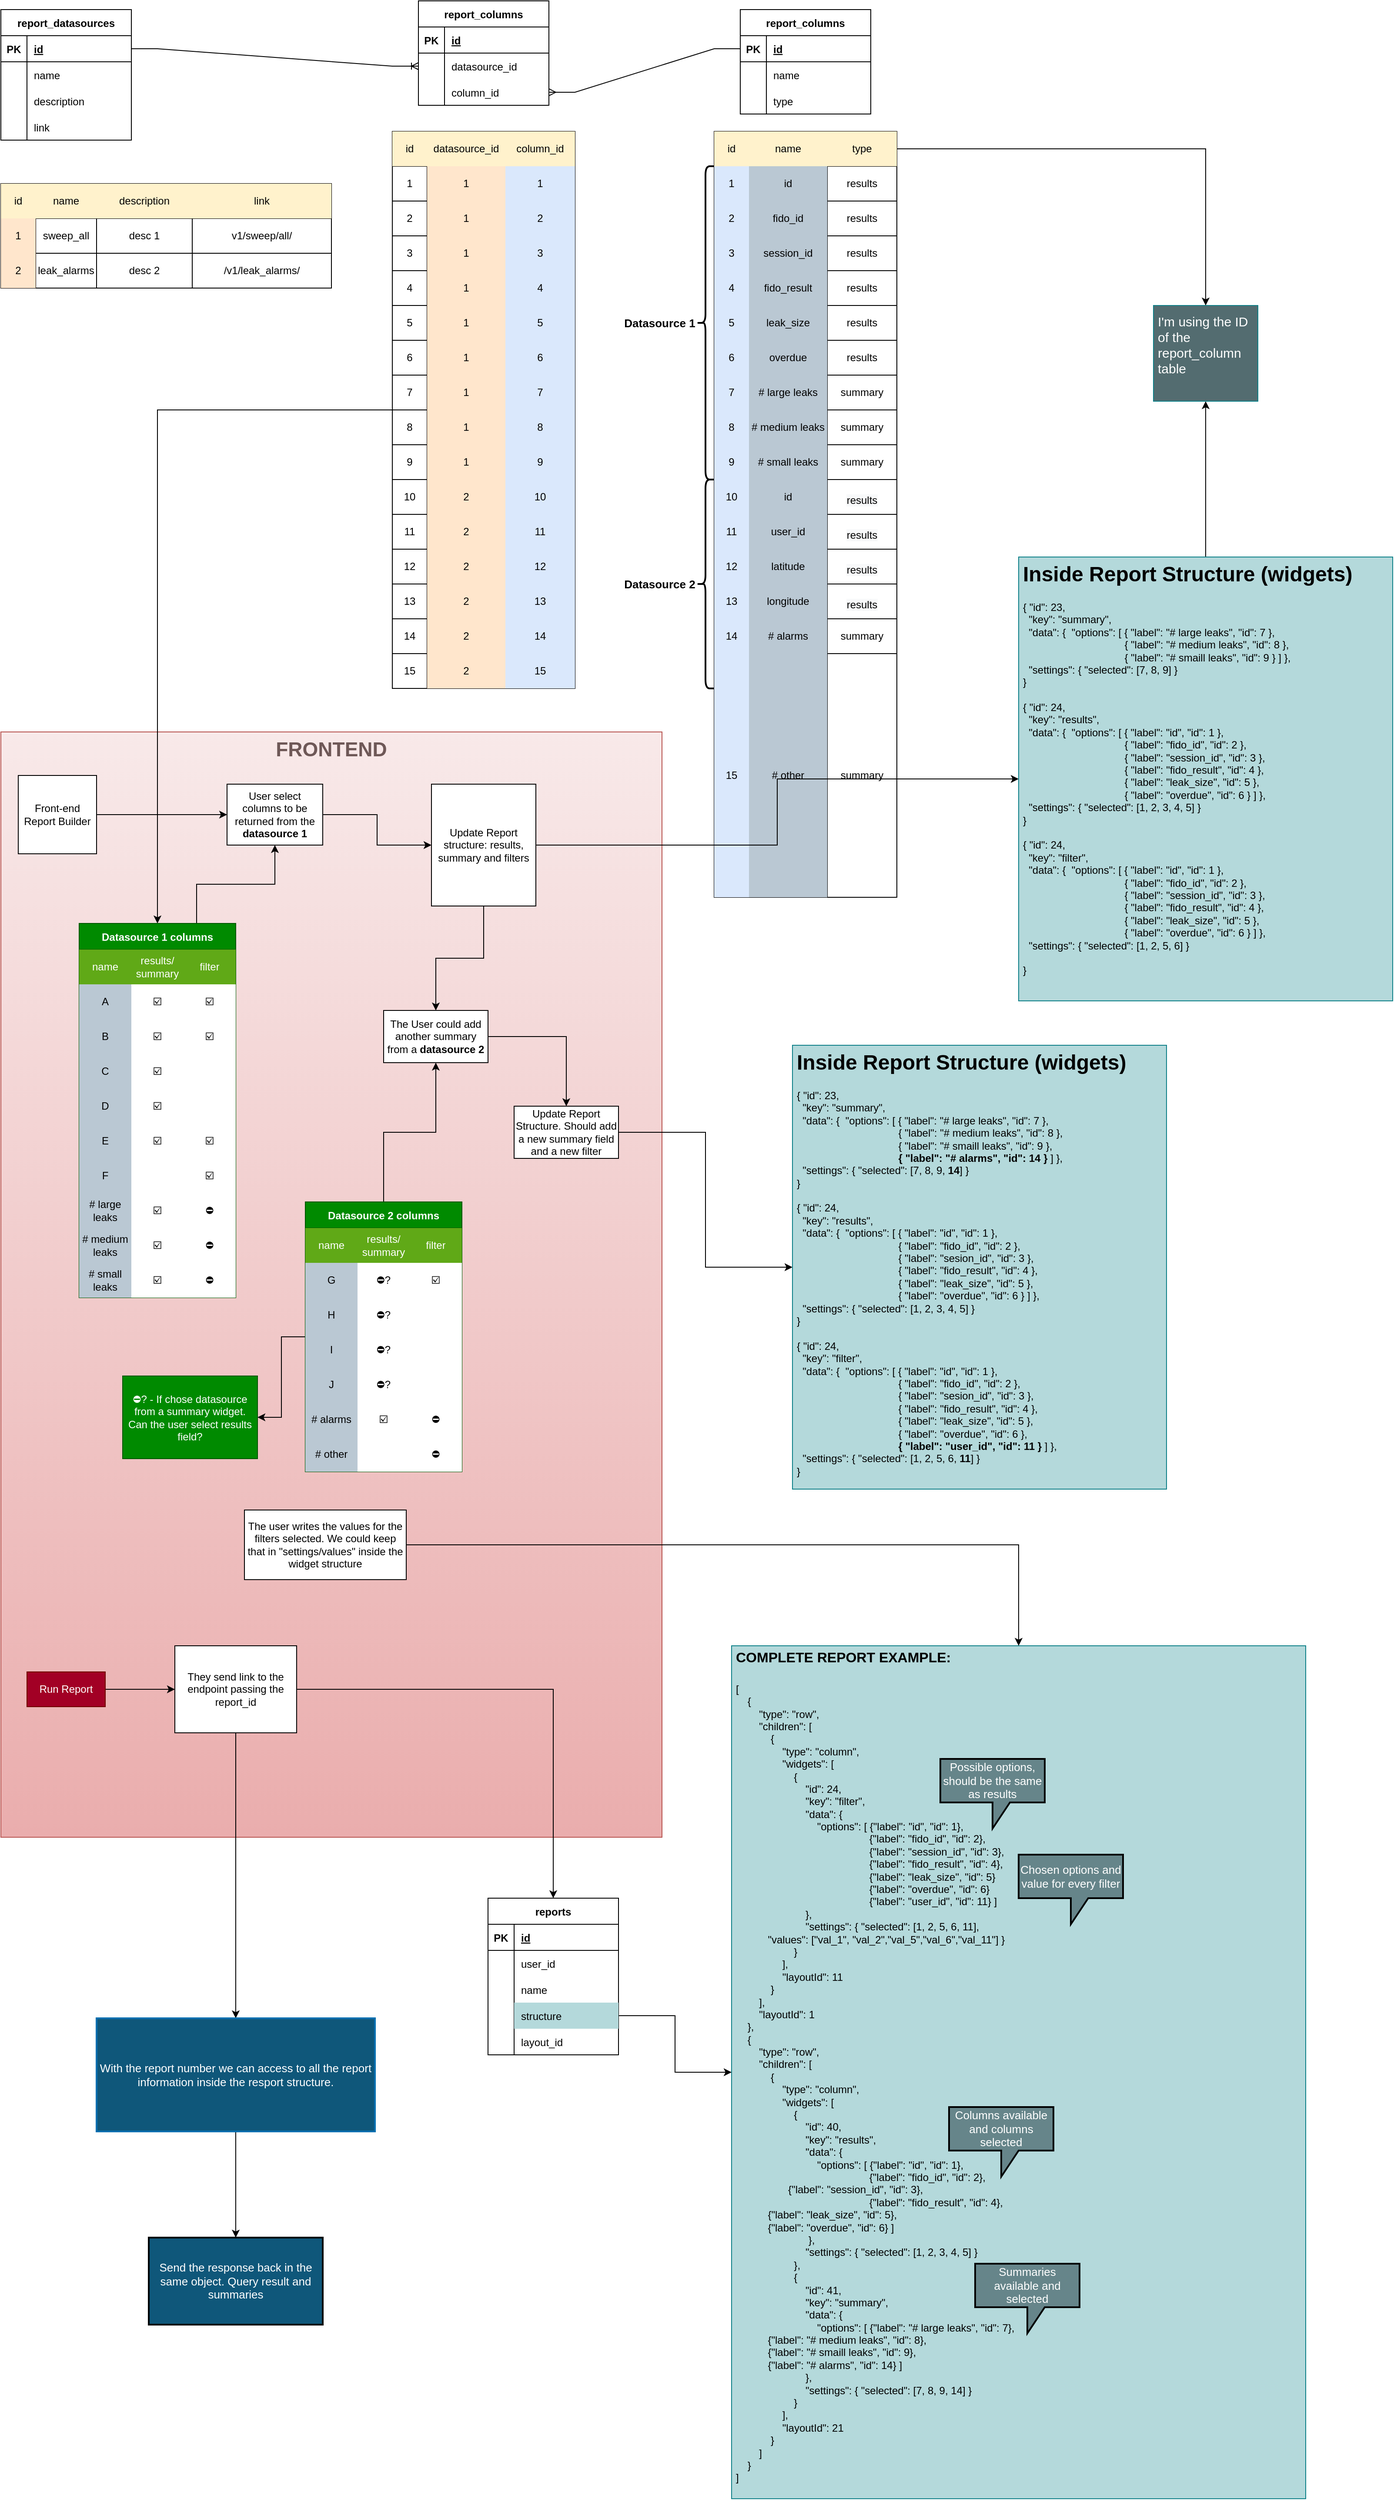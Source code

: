 <mxfile version="20.6.0" type="github">
  <diagram id="6GYlobCpjor05w96cC8r" name="Page-1">
    <mxGraphModel dx="3195" dy="1538" grid="1" gridSize="10" guides="1" tooltips="1" connect="1" arrows="1" fold="1" page="1" pageScale="1" pageWidth="827" pageHeight="1169" math="0" shadow="0">
      <root>
        <mxCell id="0" />
        <mxCell id="1" parent="0" />
        <mxCell id="_k3ZWYJr-vB7ajS1iSJs-503" value="FRONTEND" style="rounded=0;whiteSpace=wrap;html=1;strokeColor=#b85450;strokeWidth=1;fillColor=#F8E9E9;gradientColor=#EAADAD;fontSize=23;fontStyle=1;fontColor=#6E5857;verticalAlign=top;" vertex="1" parent="1">
          <mxGeometry x="20" y="860" width="760" height="1270" as="geometry" />
        </mxCell>
        <mxCell id="_k3ZWYJr-vB7ajS1iSJs-1" value="report_datasources" style="shape=table;startSize=30;container=1;collapsible=1;childLayout=tableLayout;fixedRows=1;rowLines=0;fontStyle=1;align=center;resizeLast=1;" vertex="1" parent="1">
          <mxGeometry x="20" y="30" width="150" height="150" as="geometry" />
        </mxCell>
        <mxCell id="_k3ZWYJr-vB7ajS1iSJs-2" value="" style="shape=tableRow;horizontal=0;startSize=0;swimlaneHead=0;swimlaneBody=0;fillColor=none;collapsible=0;dropTarget=0;points=[[0,0.5],[1,0.5]];portConstraint=eastwest;top=0;left=0;right=0;bottom=1;" vertex="1" parent="_k3ZWYJr-vB7ajS1iSJs-1">
          <mxGeometry y="30" width="150" height="30" as="geometry" />
        </mxCell>
        <mxCell id="_k3ZWYJr-vB7ajS1iSJs-3" value="PK" style="shape=partialRectangle;connectable=0;fillColor=none;top=0;left=0;bottom=0;right=0;fontStyle=1;overflow=hidden;" vertex="1" parent="_k3ZWYJr-vB7ajS1iSJs-2">
          <mxGeometry width="30" height="30" as="geometry">
            <mxRectangle width="30" height="30" as="alternateBounds" />
          </mxGeometry>
        </mxCell>
        <mxCell id="_k3ZWYJr-vB7ajS1iSJs-4" value="id" style="shape=partialRectangle;connectable=0;fillColor=none;top=0;left=0;bottom=0;right=0;align=left;spacingLeft=6;fontStyle=5;overflow=hidden;" vertex="1" parent="_k3ZWYJr-vB7ajS1iSJs-2">
          <mxGeometry x="30" width="120" height="30" as="geometry">
            <mxRectangle width="120" height="30" as="alternateBounds" />
          </mxGeometry>
        </mxCell>
        <mxCell id="_k3ZWYJr-vB7ajS1iSJs-5" value="" style="shape=tableRow;horizontal=0;startSize=0;swimlaneHead=0;swimlaneBody=0;fillColor=none;collapsible=0;dropTarget=0;points=[[0,0.5],[1,0.5]];portConstraint=eastwest;top=0;left=0;right=0;bottom=0;" vertex="1" parent="_k3ZWYJr-vB7ajS1iSJs-1">
          <mxGeometry y="60" width="150" height="30" as="geometry" />
        </mxCell>
        <mxCell id="_k3ZWYJr-vB7ajS1iSJs-6" value="" style="shape=partialRectangle;connectable=0;fillColor=none;top=0;left=0;bottom=0;right=0;editable=1;overflow=hidden;" vertex="1" parent="_k3ZWYJr-vB7ajS1iSJs-5">
          <mxGeometry width="30" height="30" as="geometry">
            <mxRectangle width="30" height="30" as="alternateBounds" />
          </mxGeometry>
        </mxCell>
        <mxCell id="_k3ZWYJr-vB7ajS1iSJs-7" value="name" style="shape=partialRectangle;connectable=0;fillColor=none;top=0;left=0;bottom=0;right=0;align=left;spacingLeft=6;overflow=hidden;" vertex="1" parent="_k3ZWYJr-vB7ajS1iSJs-5">
          <mxGeometry x="30" width="120" height="30" as="geometry">
            <mxRectangle width="120" height="30" as="alternateBounds" />
          </mxGeometry>
        </mxCell>
        <mxCell id="_k3ZWYJr-vB7ajS1iSJs-8" value="" style="shape=tableRow;horizontal=0;startSize=0;swimlaneHead=0;swimlaneBody=0;fillColor=none;collapsible=0;dropTarget=0;points=[[0,0.5],[1,0.5]];portConstraint=eastwest;top=0;left=0;right=0;bottom=0;" vertex="1" parent="_k3ZWYJr-vB7ajS1iSJs-1">
          <mxGeometry y="90" width="150" height="30" as="geometry" />
        </mxCell>
        <mxCell id="_k3ZWYJr-vB7ajS1iSJs-9" value="" style="shape=partialRectangle;connectable=0;fillColor=none;top=0;left=0;bottom=0;right=0;editable=1;overflow=hidden;" vertex="1" parent="_k3ZWYJr-vB7ajS1iSJs-8">
          <mxGeometry width="30" height="30" as="geometry">
            <mxRectangle width="30" height="30" as="alternateBounds" />
          </mxGeometry>
        </mxCell>
        <mxCell id="_k3ZWYJr-vB7ajS1iSJs-10" value="description" style="shape=partialRectangle;connectable=0;fillColor=none;top=0;left=0;bottom=0;right=0;align=left;spacingLeft=6;overflow=hidden;" vertex="1" parent="_k3ZWYJr-vB7ajS1iSJs-8">
          <mxGeometry x="30" width="120" height="30" as="geometry">
            <mxRectangle width="120" height="30" as="alternateBounds" />
          </mxGeometry>
        </mxCell>
        <mxCell id="_k3ZWYJr-vB7ajS1iSJs-550" value="" style="shape=tableRow;horizontal=0;startSize=0;swimlaneHead=0;swimlaneBody=0;fillColor=none;collapsible=0;dropTarget=0;points=[[0,0.5],[1,0.5]];portConstraint=eastwest;top=0;left=0;right=0;bottom=0;" vertex="1" parent="_k3ZWYJr-vB7ajS1iSJs-1">
          <mxGeometry y="120" width="150" height="30" as="geometry" />
        </mxCell>
        <mxCell id="_k3ZWYJr-vB7ajS1iSJs-551" value="" style="shape=partialRectangle;connectable=0;fillColor=none;top=0;left=0;bottom=0;right=0;editable=1;overflow=hidden;" vertex="1" parent="_k3ZWYJr-vB7ajS1iSJs-550">
          <mxGeometry width="30" height="30" as="geometry">
            <mxRectangle width="30" height="30" as="alternateBounds" />
          </mxGeometry>
        </mxCell>
        <mxCell id="_k3ZWYJr-vB7ajS1iSJs-552" value="link" style="shape=partialRectangle;connectable=0;fillColor=none;top=0;left=0;bottom=0;right=0;align=left;spacingLeft=6;overflow=hidden;" vertex="1" parent="_k3ZWYJr-vB7ajS1iSJs-550">
          <mxGeometry x="30" width="120" height="30" as="geometry">
            <mxRectangle width="120" height="30" as="alternateBounds" />
          </mxGeometry>
        </mxCell>
        <mxCell id="_k3ZWYJr-vB7ajS1iSJs-14" value="report_columns" style="shape=table;startSize=30;container=1;collapsible=1;childLayout=tableLayout;fixedRows=1;rowLines=0;fontStyle=1;align=center;resizeLast=1;" vertex="1" parent="1">
          <mxGeometry x="870" y="30" width="150" height="120" as="geometry" />
        </mxCell>
        <mxCell id="_k3ZWYJr-vB7ajS1iSJs-15" value="" style="shape=tableRow;horizontal=0;startSize=0;swimlaneHead=0;swimlaneBody=0;fillColor=none;collapsible=0;dropTarget=0;points=[[0,0.5],[1,0.5]];portConstraint=eastwest;top=0;left=0;right=0;bottom=1;" vertex="1" parent="_k3ZWYJr-vB7ajS1iSJs-14">
          <mxGeometry y="30" width="150" height="30" as="geometry" />
        </mxCell>
        <mxCell id="_k3ZWYJr-vB7ajS1iSJs-16" value="PK" style="shape=partialRectangle;connectable=0;fillColor=none;top=0;left=0;bottom=0;right=0;fontStyle=1;overflow=hidden;" vertex="1" parent="_k3ZWYJr-vB7ajS1iSJs-15">
          <mxGeometry width="30" height="30" as="geometry">
            <mxRectangle width="30" height="30" as="alternateBounds" />
          </mxGeometry>
        </mxCell>
        <mxCell id="_k3ZWYJr-vB7ajS1iSJs-17" value="id" style="shape=partialRectangle;connectable=0;fillColor=none;top=0;left=0;bottom=0;right=0;align=left;spacingLeft=6;fontStyle=5;overflow=hidden;" vertex="1" parent="_k3ZWYJr-vB7ajS1iSJs-15">
          <mxGeometry x="30" width="120" height="30" as="geometry">
            <mxRectangle width="120" height="30" as="alternateBounds" />
          </mxGeometry>
        </mxCell>
        <mxCell id="_k3ZWYJr-vB7ajS1iSJs-18" value="" style="shape=tableRow;horizontal=0;startSize=0;swimlaneHead=0;swimlaneBody=0;fillColor=none;collapsible=0;dropTarget=0;points=[[0,0.5],[1,0.5]];portConstraint=eastwest;top=0;left=0;right=0;bottom=0;" vertex="1" parent="_k3ZWYJr-vB7ajS1iSJs-14">
          <mxGeometry y="60" width="150" height="30" as="geometry" />
        </mxCell>
        <mxCell id="_k3ZWYJr-vB7ajS1iSJs-19" value="" style="shape=partialRectangle;connectable=0;fillColor=none;top=0;left=0;bottom=0;right=0;editable=1;overflow=hidden;" vertex="1" parent="_k3ZWYJr-vB7ajS1iSJs-18">
          <mxGeometry width="30" height="30" as="geometry">
            <mxRectangle width="30" height="30" as="alternateBounds" />
          </mxGeometry>
        </mxCell>
        <mxCell id="_k3ZWYJr-vB7ajS1iSJs-20" value="name" style="shape=partialRectangle;connectable=0;fillColor=none;top=0;left=0;bottom=0;right=0;align=left;spacingLeft=6;overflow=hidden;" vertex="1" parent="_k3ZWYJr-vB7ajS1iSJs-18">
          <mxGeometry x="30" width="120" height="30" as="geometry">
            <mxRectangle width="120" height="30" as="alternateBounds" />
          </mxGeometry>
        </mxCell>
        <mxCell id="_k3ZWYJr-vB7ajS1iSJs-21" value="" style="shape=tableRow;horizontal=0;startSize=0;swimlaneHead=0;swimlaneBody=0;fillColor=none;collapsible=0;dropTarget=0;points=[[0,0.5],[1,0.5]];portConstraint=eastwest;top=0;left=0;right=0;bottom=0;" vertex="1" parent="_k3ZWYJr-vB7ajS1iSJs-14">
          <mxGeometry y="90" width="150" height="30" as="geometry" />
        </mxCell>
        <mxCell id="_k3ZWYJr-vB7ajS1iSJs-22" value="" style="shape=partialRectangle;connectable=0;fillColor=none;top=0;left=0;bottom=0;right=0;editable=1;overflow=hidden;" vertex="1" parent="_k3ZWYJr-vB7ajS1iSJs-21">
          <mxGeometry width="30" height="30" as="geometry">
            <mxRectangle width="30" height="30" as="alternateBounds" />
          </mxGeometry>
        </mxCell>
        <mxCell id="_k3ZWYJr-vB7ajS1iSJs-23" value="type" style="shape=partialRectangle;connectable=0;fillColor=none;top=0;left=0;bottom=0;right=0;align=left;spacingLeft=6;overflow=hidden;" vertex="1" parent="_k3ZWYJr-vB7ajS1iSJs-21">
          <mxGeometry x="30" width="120" height="30" as="geometry">
            <mxRectangle width="120" height="30" as="alternateBounds" />
          </mxGeometry>
        </mxCell>
        <mxCell id="_k3ZWYJr-vB7ajS1iSJs-24" value="report_columns" style="shape=table;startSize=30;container=1;collapsible=1;childLayout=tableLayout;fixedRows=1;rowLines=0;fontStyle=1;align=center;resizeLast=1;" vertex="1" parent="1">
          <mxGeometry x="500" y="20" width="150" height="120" as="geometry" />
        </mxCell>
        <mxCell id="_k3ZWYJr-vB7ajS1iSJs-25" value="" style="shape=tableRow;horizontal=0;startSize=0;swimlaneHead=0;swimlaneBody=0;fillColor=none;collapsible=0;dropTarget=0;points=[[0,0.5],[1,0.5]];portConstraint=eastwest;top=0;left=0;right=0;bottom=1;" vertex="1" parent="_k3ZWYJr-vB7ajS1iSJs-24">
          <mxGeometry y="30" width="150" height="30" as="geometry" />
        </mxCell>
        <mxCell id="_k3ZWYJr-vB7ajS1iSJs-26" value="PK" style="shape=partialRectangle;connectable=0;fillColor=none;top=0;left=0;bottom=0;right=0;fontStyle=1;overflow=hidden;" vertex="1" parent="_k3ZWYJr-vB7ajS1iSJs-25">
          <mxGeometry width="30" height="30" as="geometry">
            <mxRectangle width="30" height="30" as="alternateBounds" />
          </mxGeometry>
        </mxCell>
        <mxCell id="_k3ZWYJr-vB7ajS1iSJs-27" value="id" style="shape=partialRectangle;connectable=0;fillColor=none;top=0;left=0;bottom=0;right=0;align=left;spacingLeft=6;fontStyle=5;overflow=hidden;" vertex="1" parent="_k3ZWYJr-vB7ajS1iSJs-25">
          <mxGeometry x="30" width="120" height="30" as="geometry">
            <mxRectangle width="120" height="30" as="alternateBounds" />
          </mxGeometry>
        </mxCell>
        <mxCell id="_k3ZWYJr-vB7ajS1iSJs-28" value="" style="shape=tableRow;horizontal=0;startSize=0;swimlaneHead=0;swimlaneBody=0;fillColor=none;collapsible=0;dropTarget=0;points=[[0,0.5],[1,0.5]];portConstraint=eastwest;top=0;left=0;right=0;bottom=0;" vertex="1" parent="_k3ZWYJr-vB7ajS1iSJs-24">
          <mxGeometry y="60" width="150" height="30" as="geometry" />
        </mxCell>
        <mxCell id="_k3ZWYJr-vB7ajS1iSJs-29" value="" style="shape=partialRectangle;connectable=0;fillColor=none;top=0;left=0;bottom=0;right=0;editable=1;overflow=hidden;" vertex="1" parent="_k3ZWYJr-vB7ajS1iSJs-28">
          <mxGeometry width="30" height="30" as="geometry">
            <mxRectangle width="30" height="30" as="alternateBounds" />
          </mxGeometry>
        </mxCell>
        <mxCell id="_k3ZWYJr-vB7ajS1iSJs-30" value="datasource_id" style="shape=partialRectangle;connectable=0;fillColor=none;top=0;left=0;bottom=0;right=0;align=left;spacingLeft=6;overflow=hidden;" vertex="1" parent="_k3ZWYJr-vB7ajS1iSJs-28">
          <mxGeometry x="30" width="120" height="30" as="geometry">
            <mxRectangle width="120" height="30" as="alternateBounds" />
          </mxGeometry>
        </mxCell>
        <mxCell id="_k3ZWYJr-vB7ajS1iSJs-31" value="" style="shape=tableRow;horizontal=0;startSize=0;swimlaneHead=0;swimlaneBody=0;fillColor=none;collapsible=0;dropTarget=0;points=[[0,0.5],[1,0.5]];portConstraint=eastwest;top=0;left=0;right=0;bottom=0;" vertex="1" parent="_k3ZWYJr-vB7ajS1iSJs-24">
          <mxGeometry y="90" width="150" height="30" as="geometry" />
        </mxCell>
        <mxCell id="_k3ZWYJr-vB7ajS1iSJs-32" value="" style="shape=partialRectangle;connectable=0;fillColor=none;top=0;left=0;bottom=0;right=0;editable=1;overflow=hidden;" vertex="1" parent="_k3ZWYJr-vB7ajS1iSJs-31">
          <mxGeometry width="30" height="30" as="geometry">
            <mxRectangle width="30" height="30" as="alternateBounds" />
          </mxGeometry>
        </mxCell>
        <mxCell id="_k3ZWYJr-vB7ajS1iSJs-33" value="column_id" style="shape=partialRectangle;connectable=0;fillColor=none;top=0;left=0;bottom=0;right=0;align=left;spacingLeft=6;overflow=hidden;" vertex="1" parent="_k3ZWYJr-vB7ajS1iSJs-31">
          <mxGeometry x="30" width="120" height="30" as="geometry">
            <mxRectangle width="120" height="30" as="alternateBounds" />
          </mxGeometry>
        </mxCell>
        <mxCell id="_k3ZWYJr-vB7ajS1iSJs-36" value="" style="edgeStyle=entityRelationEdgeStyle;fontSize=12;html=1;endArrow=ERoneToMany;rounded=0;exitX=1;exitY=0.5;exitDx=0;exitDy=0;entryX=0;entryY=0.5;entryDx=0;entryDy=0;" edge="1" parent="1" source="_k3ZWYJr-vB7ajS1iSJs-2" target="_k3ZWYJr-vB7ajS1iSJs-28">
          <mxGeometry width="100" height="100" relative="1" as="geometry">
            <mxPoint x="140" y="480" as="sourcePoint" />
            <mxPoint x="240" y="380" as="targetPoint" />
          </mxGeometry>
        </mxCell>
        <mxCell id="_k3ZWYJr-vB7ajS1iSJs-38" value="" style="edgeStyle=entityRelationEdgeStyle;fontSize=12;html=1;endArrow=ERmany;rounded=0;exitX=0;exitY=0.5;exitDx=0;exitDy=0;entryX=1;entryY=0.5;entryDx=0;entryDy=0;" edge="1" parent="1" source="_k3ZWYJr-vB7ajS1iSJs-15" target="_k3ZWYJr-vB7ajS1iSJs-31">
          <mxGeometry width="100" height="100" relative="1" as="geometry">
            <mxPoint x="490" y="430" as="sourcePoint" />
            <mxPoint x="590" y="330" as="targetPoint" />
          </mxGeometry>
        </mxCell>
        <mxCell id="_k3ZWYJr-vB7ajS1iSJs-214" value="" style="shape=table;html=1;whiteSpace=wrap;startSize=0;container=1;collapsible=0;childLayout=tableLayout;" vertex="1" parent="1">
          <mxGeometry x="20" y="230" width="380" height="120" as="geometry" />
        </mxCell>
        <mxCell id="_k3ZWYJr-vB7ajS1iSJs-215" value="" style="shape=tableRow;horizontal=0;startSize=0;swimlaneHead=0;swimlaneBody=0;top=0;left=0;bottom=0;right=0;collapsible=0;dropTarget=0;fillColor=none;points=[[0,0.5],[1,0.5]];portConstraint=eastwest;" vertex="1" parent="_k3ZWYJr-vB7ajS1iSJs-214">
          <mxGeometry width="380" height="40" as="geometry" />
        </mxCell>
        <mxCell id="_k3ZWYJr-vB7ajS1iSJs-216" value="id" style="shape=partialRectangle;html=1;whiteSpace=wrap;connectable=0;fillColor=#fff2cc;top=0;left=0;bottom=0;right=0;overflow=hidden;strokeColor=#d6b656;" vertex="1" parent="_k3ZWYJr-vB7ajS1iSJs-215">
          <mxGeometry width="40" height="40" as="geometry">
            <mxRectangle width="40" height="40" as="alternateBounds" />
          </mxGeometry>
        </mxCell>
        <mxCell id="_k3ZWYJr-vB7ajS1iSJs-217" value="name" style="shape=partialRectangle;html=1;whiteSpace=wrap;connectable=0;fillColor=#fff2cc;top=0;left=0;bottom=0;right=0;overflow=hidden;strokeColor=#d6b656;" vertex="1" parent="_k3ZWYJr-vB7ajS1iSJs-215">
          <mxGeometry x="40" width="70" height="40" as="geometry">
            <mxRectangle width="70" height="40" as="alternateBounds" />
          </mxGeometry>
        </mxCell>
        <mxCell id="_k3ZWYJr-vB7ajS1iSJs-218" value="description" style="shape=partialRectangle;html=1;whiteSpace=wrap;connectable=0;fillColor=#fff2cc;top=0;left=0;bottom=0;right=0;overflow=hidden;strokeColor=#d6b656;" vertex="1" parent="_k3ZWYJr-vB7ajS1iSJs-215">
          <mxGeometry x="110" width="110" height="40" as="geometry">
            <mxRectangle width="110" height="40" as="alternateBounds" />
          </mxGeometry>
        </mxCell>
        <mxCell id="_k3ZWYJr-vB7ajS1iSJs-510" value="link" style="shape=partialRectangle;html=1;whiteSpace=wrap;connectable=0;fillColor=#fff2cc;top=0;left=0;bottom=0;right=0;overflow=hidden;strokeColor=#d6b656;" vertex="1" parent="_k3ZWYJr-vB7ajS1iSJs-215">
          <mxGeometry x="220" width="160" height="40" as="geometry">
            <mxRectangle width="160" height="40" as="alternateBounds" />
          </mxGeometry>
        </mxCell>
        <mxCell id="_k3ZWYJr-vB7ajS1iSJs-219" value="" style="shape=tableRow;horizontal=0;startSize=0;swimlaneHead=0;swimlaneBody=0;top=0;left=0;bottom=0;right=0;collapsible=0;dropTarget=0;fillColor=none;points=[[0,0.5],[1,0.5]];portConstraint=eastwest;" vertex="1" parent="_k3ZWYJr-vB7ajS1iSJs-214">
          <mxGeometry y="40" width="380" height="40" as="geometry" />
        </mxCell>
        <mxCell id="_k3ZWYJr-vB7ajS1iSJs-220" value="1" style="shape=partialRectangle;html=1;whiteSpace=wrap;connectable=0;fillColor=#ffe6cc;top=0;left=0;bottom=0;right=0;overflow=hidden;strokeColor=#d79b00;" vertex="1" parent="_k3ZWYJr-vB7ajS1iSJs-219">
          <mxGeometry width="40" height="40" as="geometry">
            <mxRectangle width="40" height="40" as="alternateBounds" />
          </mxGeometry>
        </mxCell>
        <mxCell id="_k3ZWYJr-vB7ajS1iSJs-221" value="sweep_all" style="shape=partialRectangle;html=1;whiteSpace=wrap;connectable=0;fillColor=none;top=0;left=0;bottom=0;right=0;overflow=hidden;" vertex="1" parent="_k3ZWYJr-vB7ajS1iSJs-219">
          <mxGeometry x="40" width="70" height="40" as="geometry">
            <mxRectangle width="70" height="40" as="alternateBounds" />
          </mxGeometry>
        </mxCell>
        <mxCell id="_k3ZWYJr-vB7ajS1iSJs-222" value="desc 1" style="shape=partialRectangle;html=1;whiteSpace=wrap;connectable=0;fillColor=none;top=0;left=0;bottom=0;right=0;overflow=hidden;" vertex="1" parent="_k3ZWYJr-vB7ajS1iSJs-219">
          <mxGeometry x="110" width="110" height="40" as="geometry">
            <mxRectangle width="110" height="40" as="alternateBounds" />
          </mxGeometry>
        </mxCell>
        <mxCell id="_k3ZWYJr-vB7ajS1iSJs-511" value="v1/sweep/all/" style="shape=partialRectangle;html=1;whiteSpace=wrap;connectable=0;fillColor=none;top=0;left=0;bottom=0;right=0;overflow=hidden;" vertex="1" parent="_k3ZWYJr-vB7ajS1iSJs-219">
          <mxGeometry x="220" width="160" height="40" as="geometry">
            <mxRectangle width="160" height="40" as="alternateBounds" />
          </mxGeometry>
        </mxCell>
        <mxCell id="_k3ZWYJr-vB7ajS1iSJs-223" value="" style="shape=tableRow;horizontal=0;startSize=0;swimlaneHead=0;swimlaneBody=0;top=0;left=0;bottom=0;right=0;collapsible=0;dropTarget=0;fillColor=none;points=[[0,0.5],[1,0.5]];portConstraint=eastwest;" vertex="1" parent="_k3ZWYJr-vB7ajS1iSJs-214">
          <mxGeometry y="80" width="380" height="40" as="geometry" />
        </mxCell>
        <mxCell id="_k3ZWYJr-vB7ajS1iSJs-224" value="2" style="shape=partialRectangle;html=1;whiteSpace=wrap;connectable=0;fillColor=#ffe6cc;top=0;left=0;bottom=0;right=0;overflow=hidden;strokeColor=#d79b00;" vertex="1" parent="_k3ZWYJr-vB7ajS1iSJs-223">
          <mxGeometry width="40" height="40" as="geometry">
            <mxRectangle width="40" height="40" as="alternateBounds" />
          </mxGeometry>
        </mxCell>
        <mxCell id="_k3ZWYJr-vB7ajS1iSJs-225" value="leak_alarms" style="shape=partialRectangle;html=1;whiteSpace=wrap;connectable=0;fillColor=none;top=0;left=0;bottom=0;right=0;overflow=hidden;" vertex="1" parent="_k3ZWYJr-vB7ajS1iSJs-223">
          <mxGeometry x="40" width="70" height="40" as="geometry">
            <mxRectangle width="70" height="40" as="alternateBounds" />
          </mxGeometry>
        </mxCell>
        <mxCell id="_k3ZWYJr-vB7ajS1iSJs-226" value="desc 2" style="shape=partialRectangle;html=1;whiteSpace=wrap;connectable=0;fillColor=none;top=0;left=0;bottom=0;right=0;overflow=hidden;pointerEvents=1;" vertex="1" parent="_k3ZWYJr-vB7ajS1iSJs-223">
          <mxGeometry x="110" width="110" height="40" as="geometry">
            <mxRectangle width="110" height="40" as="alternateBounds" />
          </mxGeometry>
        </mxCell>
        <mxCell id="_k3ZWYJr-vB7ajS1iSJs-512" value="/v1/leak_alarms/" style="shape=partialRectangle;html=1;whiteSpace=wrap;connectable=0;fillColor=none;top=0;left=0;bottom=0;right=0;overflow=hidden;pointerEvents=1;" vertex="1" parent="_k3ZWYJr-vB7ajS1iSJs-223">
          <mxGeometry x="220" width="160" height="40" as="geometry">
            <mxRectangle width="160" height="40" as="alternateBounds" />
          </mxGeometry>
        </mxCell>
        <mxCell id="_k3ZWYJr-vB7ajS1iSJs-535" style="edgeStyle=orthogonalEdgeStyle;rounded=0;orthogonalLoop=1;jettySize=auto;html=1;fontSize=16;fontColor=#6E5857;" edge="1" parent="1" source="_k3ZWYJr-vB7ajS1iSJs-227" target="_k3ZWYJr-vB7ajS1iSJs-395">
          <mxGeometry relative="1" as="geometry" />
        </mxCell>
        <mxCell id="_k3ZWYJr-vB7ajS1iSJs-227" value="" style="shape=table;html=1;whiteSpace=wrap;startSize=0;container=1;collapsible=0;childLayout=tableLayout;" vertex="1" parent="1">
          <mxGeometry x="470" y="170" width="210" height="640" as="geometry" />
        </mxCell>
        <mxCell id="_k3ZWYJr-vB7ajS1iSJs-228" value="" style="shape=tableRow;horizontal=0;startSize=0;swimlaneHead=0;swimlaneBody=0;top=0;left=0;bottom=0;right=0;collapsible=0;dropTarget=0;fillColor=none;points=[[0,0.5],[1,0.5]];portConstraint=eastwest;" vertex="1" parent="_k3ZWYJr-vB7ajS1iSJs-227">
          <mxGeometry width="210" height="40" as="geometry" />
        </mxCell>
        <mxCell id="_k3ZWYJr-vB7ajS1iSJs-229" value="id" style="shape=partialRectangle;html=1;whiteSpace=wrap;connectable=0;fillColor=#fff2cc;top=0;left=0;bottom=0;right=0;overflow=hidden;strokeColor=#000000;perimeterSpacing=2;strokeWidth=1;" vertex="1" parent="_k3ZWYJr-vB7ajS1iSJs-228">
          <mxGeometry width="40" height="40" as="geometry">
            <mxRectangle width="40" height="40" as="alternateBounds" />
          </mxGeometry>
        </mxCell>
        <mxCell id="_k3ZWYJr-vB7ajS1iSJs-230" value="datasource_id" style="shape=partialRectangle;html=1;whiteSpace=wrap;connectable=0;fillColor=#fff2cc;top=0;left=0;bottom=0;right=0;overflow=hidden;strokeColor=#d6b656;" vertex="1" parent="_k3ZWYJr-vB7ajS1iSJs-228">
          <mxGeometry x="40" width="90" height="40" as="geometry">
            <mxRectangle width="90" height="40" as="alternateBounds" />
          </mxGeometry>
        </mxCell>
        <mxCell id="_k3ZWYJr-vB7ajS1iSJs-231" value="column_id" style="shape=partialRectangle;html=1;whiteSpace=wrap;connectable=0;fillColor=#fff2cc;top=0;left=0;bottom=0;right=0;overflow=hidden;strokeColor=#d6b656;" vertex="1" parent="_k3ZWYJr-vB7ajS1iSJs-228">
          <mxGeometry x="130" width="80" height="40" as="geometry">
            <mxRectangle width="80" height="40" as="alternateBounds" />
          </mxGeometry>
        </mxCell>
        <mxCell id="_k3ZWYJr-vB7ajS1iSJs-232" value="" style="shape=tableRow;horizontal=0;startSize=0;swimlaneHead=0;swimlaneBody=0;top=0;left=0;bottom=0;right=0;collapsible=0;dropTarget=0;fillColor=none;points=[[0,0.5],[1,0.5]];portConstraint=eastwest;" vertex="1" parent="_k3ZWYJr-vB7ajS1iSJs-227">
          <mxGeometry y="40" width="210" height="40" as="geometry" />
        </mxCell>
        <mxCell id="_k3ZWYJr-vB7ajS1iSJs-233" value="1" style="shape=partialRectangle;html=1;whiteSpace=wrap;connectable=0;fillColor=none;top=0;left=0;bottom=0;right=0;overflow=hidden;" vertex="1" parent="_k3ZWYJr-vB7ajS1iSJs-232">
          <mxGeometry width="40" height="40" as="geometry">
            <mxRectangle width="40" height="40" as="alternateBounds" />
          </mxGeometry>
        </mxCell>
        <mxCell id="_k3ZWYJr-vB7ajS1iSJs-234" value="1" style="shape=partialRectangle;html=1;whiteSpace=wrap;connectable=0;fillColor=#ffe6cc;top=0;left=0;bottom=0;right=0;overflow=hidden;strokeColor=#d79b00;" vertex="1" parent="_k3ZWYJr-vB7ajS1iSJs-232">
          <mxGeometry x="40" width="90" height="40" as="geometry">
            <mxRectangle width="90" height="40" as="alternateBounds" />
          </mxGeometry>
        </mxCell>
        <mxCell id="_k3ZWYJr-vB7ajS1iSJs-235" value="1" style="shape=partialRectangle;html=1;whiteSpace=wrap;connectable=0;fillColor=#dae8fc;top=0;left=0;bottom=0;right=0;overflow=hidden;strokeColor=#6c8ebf;" vertex="1" parent="_k3ZWYJr-vB7ajS1iSJs-232">
          <mxGeometry x="130" width="80" height="40" as="geometry">
            <mxRectangle width="80" height="40" as="alternateBounds" />
          </mxGeometry>
        </mxCell>
        <mxCell id="_k3ZWYJr-vB7ajS1iSJs-236" value="" style="shape=tableRow;horizontal=0;startSize=0;swimlaneHead=0;swimlaneBody=0;top=0;left=0;bottom=0;right=0;collapsible=0;dropTarget=0;fillColor=none;points=[[0,0.5],[1,0.5]];portConstraint=eastwest;" vertex="1" parent="_k3ZWYJr-vB7ajS1iSJs-227">
          <mxGeometry y="80" width="210" height="40" as="geometry" />
        </mxCell>
        <mxCell id="_k3ZWYJr-vB7ajS1iSJs-237" value="2" style="shape=partialRectangle;html=1;whiteSpace=wrap;connectable=0;fillColor=none;top=0;left=0;bottom=0;right=0;overflow=hidden;" vertex="1" parent="_k3ZWYJr-vB7ajS1iSJs-236">
          <mxGeometry width="40" height="40" as="geometry">
            <mxRectangle width="40" height="40" as="alternateBounds" />
          </mxGeometry>
        </mxCell>
        <mxCell id="_k3ZWYJr-vB7ajS1iSJs-238" value="1" style="shape=partialRectangle;html=1;whiteSpace=wrap;connectable=0;fillColor=#ffe6cc;top=0;left=0;bottom=0;right=0;overflow=hidden;strokeColor=#d79b00;" vertex="1" parent="_k3ZWYJr-vB7ajS1iSJs-236">
          <mxGeometry x="40" width="90" height="40" as="geometry">
            <mxRectangle width="90" height="40" as="alternateBounds" />
          </mxGeometry>
        </mxCell>
        <mxCell id="_k3ZWYJr-vB7ajS1iSJs-239" value="2" style="shape=partialRectangle;html=1;whiteSpace=wrap;connectable=0;fillColor=#dae8fc;top=0;left=0;bottom=0;right=0;overflow=hidden;pointerEvents=1;strokeColor=#6c8ebf;" vertex="1" parent="_k3ZWYJr-vB7ajS1iSJs-236">
          <mxGeometry x="130" width="80" height="40" as="geometry">
            <mxRectangle width="80" height="40" as="alternateBounds" />
          </mxGeometry>
        </mxCell>
        <mxCell id="_k3ZWYJr-vB7ajS1iSJs-252" style="shape=tableRow;horizontal=0;startSize=0;swimlaneHead=0;swimlaneBody=0;top=0;left=0;bottom=0;right=0;collapsible=0;dropTarget=0;fillColor=none;points=[[0,0.5],[1,0.5]];portConstraint=eastwest;" vertex="1" parent="_k3ZWYJr-vB7ajS1iSJs-227">
          <mxGeometry y="120" width="210" height="40" as="geometry" />
        </mxCell>
        <mxCell id="_k3ZWYJr-vB7ajS1iSJs-253" value="3" style="shape=partialRectangle;html=1;whiteSpace=wrap;connectable=0;fillColor=none;top=0;left=0;bottom=0;right=0;overflow=hidden;" vertex="1" parent="_k3ZWYJr-vB7ajS1iSJs-252">
          <mxGeometry width="40" height="40" as="geometry">
            <mxRectangle width="40" height="40" as="alternateBounds" />
          </mxGeometry>
        </mxCell>
        <mxCell id="_k3ZWYJr-vB7ajS1iSJs-254" value="1" style="shape=partialRectangle;html=1;whiteSpace=wrap;connectable=0;fillColor=#ffe6cc;top=0;left=0;bottom=0;right=0;overflow=hidden;strokeColor=#d79b00;" vertex="1" parent="_k3ZWYJr-vB7ajS1iSJs-252">
          <mxGeometry x="40" width="90" height="40" as="geometry">
            <mxRectangle width="90" height="40" as="alternateBounds" />
          </mxGeometry>
        </mxCell>
        <mxCell id="_k3ZWYJr-vB7ajS1iSJs-255" value="3" style="shape=partialRectangle;html=1;whiteSpace=wrap;connectable=0;fillColor=#dae8fc;top=0;left=0;bottom=0;right=0;overflow=hidden;pointerEvents=1;strokeColor=#6c8ebf;" vertex="1" parent="_k3ZWYJr-vB7ajS1iSJs-252">
          <mxGeometry x="130" width="80" height="40" as="geometry">
            <mxRectangle width="80" height="40" as="alternateBounds" />
          </mxGeometry>
        </mxCell>
        <mxCell id="_k3ZWYJr-vB7ajS1iSJs-256" style="shape=tableRow;horizontal=0;startSize=0;swimlaneHead=0;swimlaneBody=0;top=0;left=0;bottom=0;right=0;collapsible=0;dropTarget=0;fillColor=none;points=[[0,0.5],[1,0.5]];portConstraint=eastwest;" vertex="1" parent="_k3ZWYJr-vB7ajS1iSJs-227">
          <mxGeometry y="160" width="210" height="40" as="geometry" />
        </mxCell>
        <mxCell id="_k3ZWYJr-vB7ajS1iSJs-257" value="4" style="shape=partialRectangle;html=1;whiteSpace=wrap;connectable=0;fillColor=none;top=0;left=0;bottom=0;right=0;overflow=hidden;" vertex="1" parent="_k3ZWYJr-vB7ajS1iSJs-256">
          <mxGeometry width="40" height="40" as="geometry">
            <mxRectangle width="40" height="40" as="alternateBounds" />
          </mxGeometry>
        </mxCell>
        <mxCell id="_k3ZWYJr-vB7ajS1iSJs-258" value="1" style="shape=partialRectangle;html=1;whiteSpace=wrap;connectable=0;fillColor=#ffe6cc;top=0;left=0;bottom=0;right=0;overflow=hidden;strokeColor=#d79b00;" vertex="1" parent="_k3ZWYJr-vB7ajS1iSJs-256">
          <mxGeometry x="40" width="90" height="40" as="geometry">
            <mxRectangle width="90" height="40" as="alternateBounds" />
          </mxGeometry>
        </mxCell>
        <mxCell id="_k3ZWYJr-vB7ajS1iSJs-259" value="4" style="shape=partialRectangle;html=1;whiteSpace=wrap;connectable=0;fillColor=#dae8fc;top=0;left=0;bottom=0;right=0;overflow=hidden;pointerEvents=1;strokeColor=#6c8ebf;" vertex="1" parent="_k3ZWYJr-vB7ajS1iSJs-256">
          <mxGeometry x="130" width="80" height="40" as="geometry">
            <mxRectangle width="80" height="40" as="alternateBounds" />
          </mxGeometry>
        </mxCell>
        <mxCell id="_k3ZWYJr-vB7ajS1iSJs-260" style="shape=tableRow;horizontal=0;startSize=0;swimlaneHead=0;swimlaneBody=0;top=0;left=0;bottom=0;right=0;collapsible=0;dropTarget=0;fillColor=none;points=[[0,0.5],[1,0.5]];portConstraint=eastwest;" vertex="1" parent="_k3ZWYJr-vB7ajS1iSJs-227">
          <mxGeometry y="200" width="210" height="40" as="geometry" />
        </mxCell>
        <mxCell id="_k3ZWYJr-vB7ajS1iSJs-261" value="5" style="shape=partialRectangle;html=1;whiteSpace=wrap;connectable=0;fillColor=none;top=0;left=0;bottom=0;right=0;overflow=hidden;" vertex="1" parent="_k3ZWYJr-vB7ajS1iSJs-260">
          <mxGeometry width="40" height="40" as="geometry">
            <mxRectangle width="40" height="40" as="alternateBounds" />
          </mxGeometry>
        </mxCell>
        <mxCell id="_k3ZWYJr-vB7ajS1iSJs-262" value="1" style="shape=partialRectangle;html=1;whiteSpace=wrap;connectable=0;fillColor=#ffe6cc;top=0;left=0;bottom=0;right=0;overflow=hidden;strokeColor=#d79b00;" vertex="1" parent="_k3ZWYJr-vB7ajS1iSJs-260">
          <mxGeometry x="40" width="90" height="40" as="geometry">
            <mxRectangle width="90" height="40" as="alternateBounds" />
          </mxGeometry>
        </mxCell>
        <mxCell id="_k3ZWYJr-vB7ajS1iSJs-263" value="5" style="shape=partialRectangle;html=1;whiteSpace=wrap;connectable=0;fillColor=#dae8fc;top=0;left=0;bottom=0;right=0;overflow=hidden;pointerEvents=1;strokeColor=#6c8ebf;" vertex="1" parent="_k3ZWYJr-vB7ajS1iSJs-260">
          <mxGeometry x="130" width="80" height="40" as="geometry">
            <mxRectangle width="80" height="40" as="alternateBounds" />
          </mxGeometry>
        </mxCell>
        <mxCell id="_k3ZWYJr-vB7ajS1iSJs-264" style="shape=tableRow;horizontal=0;startSize=0;swimlaneHead=0;swimlaneBody=0;top=0;left=0;bottom=0;right=0;collapsible=0;dropTarget=0;fillColor=none;points=[[0,0.5],[1,0.5]];portConstraint=eastwest;" vertex="1" parent="_k3ZWYJr-vB7ajS1iSJs-227">
          <mxGeometry y="240" width="210" height="40" as="geometry" />
        </mxCell>
        <mxCell id="_k3ZWYJr-vB7ajS1iSJs-265" value="6" style="shape=partialRectangle;html=1;whiteSpace=wrap;connectable=0;fillColor=none;top=0;left=0;bottom=0;right=0;overflow=hidden;" vertex="1" parent="_k3ZWYJr-vB7ajS1iSJs-264">
          <mxGeometry width="40" height="40" as="geometry">
            <mxRectangle width="40" height="40" as="alternateBounds" />
          </mxGeometry>
        </mxCell>
        <mxCell id="_k3ZWYJr-vB7ajS1iSJs-266" value="1" style="shape=partialRectangle;html=1;whiteSpace=wrap;connectable=0;fillColor=#ffe6cc;top=0;left=0;bottom=0;right=0;overflow=hidden;strokeColor=#d79b00;" vertex="1" parent="_k3ZWYJr-vB7ajS1iSJs-264">
          <mxGeometry x="40" width="90" height="40" as="geometry">
            <mxRectangle width="90" height="40" as="alternateBounds" />
          </mxGeometry>
        </mxCell>
        <mxCell id="_k3ZWYJr-vB7ajS1iSJs-267" value="6" style="shape=partialRectangle;html=1;whiteSpace=wrap;connectable=0;fillColor=#dae8fc;top=0;left=0;bottom=0;right=0;overflow=hidden;pointerEvents=1;strokeColor=#6c8ebf;" vertex="1" parent="_k3ZWYJr-vB7ajS1iSJs-264">
          <mxGeometry x="130" width="80" height="40" as="geometry">
            <mxRectangle width="80" height="40" as="alternateBounds" />
          </mxGeometry>
        </mxCell>
        <mxCell id="_k3ZWYJr-vB7ajS1iSJs-268" style="shape=tableRow;horizontal=0;startSize=0;swimlaneHead=0;swimlaneBody=0;top=0;left=0;bottom=0;right=0;collapsible=0;dropTarget=0;fillColor=none;points=[[0,0.5],[1,0.5]];portConstraint=eastwest;" vertex="1" parent="_k3ZWYJr-vB7ajS1iSJs-227">
          <mxGeometry y="280" width="210" height="40" as="geometry" />
        </mxCell>
        <mxCell id="_k3ZWYJr-vB7ajS1iSJs-269" value="7" style="shape=partialRectangle;html=1;whiteSpace=wrap;connectable=0;fillColor=none;top=0;left=0;bottom=0;right=0;overflow=hidden;" vertex="1" parent="_k3ZWYJr-vB7ajS1iSJs-268">
          <mxGeometry width="40" height="40" as="geometry">
            <mxRectangle width="40" height="40" as="alternateBounds" />
          </mxGeometry>
        </mxCell>
        <mxCell id="_k3ZWYJr-vB7ajS1iSJs-270" value="1" style="shape=partialRectangle;html=1;whiteSpace=wrap;connectable=0;fillColor=#ffe6cc;top=0;left=0;bottom=0;right=0;overflow=hidden;strokeColor=#d79b00;" vertex="1" parent="_k3ZWYJr-vB7ajS1iSJs-268">
          <mxGeometry x="40" width="90" height="40" as="geometry">
            <mxRectangle width="90" height="40" as="alternateBounds" />
          </mxGeometry>
        </mxCell>
        <mxCell id="_k3ZWYJr-vB7ajS1iSJs-271" value="7" style="shape=partialRectangle;html=1;whiteSpace=wrap;connectable=0;fillColor=#dae8fc;top=0;left=0;bottom=0;right=0;overflow=hidden;pointerEvents=1;strokeColor=#6c8ebf;" vertex="1" parent="_k3ZWYJr-vB7ajS1iSJs-268">
          <mxGeometry x="130" width="80" height="40" as="geometry">
            <mxRectangle width="80" height="40" as="alternateBounds" />
          </mxGeometry>
        </mxCell>
        <mxCell id="_k3ZWYJr-vB7ajS1iSJs-272" style="shape=tableRow;horizontal=0;startSize=0;swimlaneHead=0;swimlaneBody=0;top=0;left=0;bottom=0;right=0;collapsible=0;dropTarget=0;fillColor=none;points=[[0,0.5],[1,0.5]];portConstraint=eastwest;" vertex="1" parent="_k3ZWYJr-vB7ajS1iSJs-227">
          <mxGeometry y="320" width="210" height="40" as="geometry" />
        </mxCell>
        <mxCell id="_k3ZWYJr-vB7ajS1iSJs-273" value="8" style="shape=partialRectangle;html=1;whiteSpace=wrap;connectable=0;fillColor=none;top=0;left=0;bottom=0;right=0;overflow=hidden;" vertex="1" parent="_k3ZWYJr-vB7ajS1iSJs-272">
          <mxGeometry width="40" height="40" as="geometry">
            <mxRectangle width="40" height="40" as="alternateBounds" />
          </mxGeometry>
        </mxCell>
        <mxCell id="_k3ZWYJr-vB7ajS1iSJs-274" value="1" style="shape=partialRectangle;html=1;whiteSpace=wrap;connectable=0;fillColor=#ffe6cc;top=0;left=0;bottom=0;right=0;overflow=hidden;strokeColor=#d79b00;" vertex="1" parent="_k3ZWYJr-vB7ajS1iSJs-272">
          <mxGeometry x="40" width="90" height="40" as="geometry">
            <mxRectangle width="90" height="40" as="alternateBounds" />
          </mxGeometry>
        </mxCell>
        <mxCell id="_k3ZWYJr-vB7ajS1iSJs-275" value="8" style="shape=partialRectangle;html=1;whiteSpace=wrap;connectable=0;fillColor=#dae8fc;top=0;left=0;bottom=0;right=0;overflow=hidden;pointerEvents=1;strokeColor=#6c8ebf;" vertex="1" parent="_k3ZWYJr-vB7ajS1iSJs-272">
          <mxGeometry x="130" width="80" height="40" as="geometry">
            <mxRectangle width="80" height="40" as="alternateBounds" />
          </mxGeometry>
        </mxCell>
        <mxCell id="_k3ZWYJr-vB7ajS1iSJs-276" style="shape=tableRow;horizontal=0;startSize=0;swimlaneHead=0;swimlaneBody=0;top=0;left=0;bottom=0;right=0;collapsible=0;dropTarget=0;fillColor=none;points=[[0,0.5],[1,0.5]];portConstraint=eastwest;" vertex="1" parent="_k3ZWYJr-vB7ajS1iSJs-227">
          <mxGeometry y="360" width="210" height="40" as="geometry" />
        </mxCell>
        <mxCell id="_k3ZWYJr-vB7ajS1iSJs-277" value="9" style="shape=partialRectangle;html=1;whiteSpace=wrap;connectable=0;fillColor=none;top=0;left=0;bottom=0;right=0;overflow=hidden;" vertex="1" parent="_k3ZWYJr-vB7ajS1iSJs-276">
          <mxGeometry width="40" height="40" as="geometry">
            <mxRectangle width="40" height="40" as="alternateBounds" />
          </mxGeometry>
        </mxCell>
        <mxCell id="_k3ZWYJr-vB7ajS1iSJs-278" value="1" style="shape=partialRectangle;html=1;whiteSpace=wrap;connectable=0;fillColor=#ffe6cc;top=0;left=0;bottom=0;right=0;overflow=hidden;strokeColor=#d79b00;" vertex="1" parent="_k3ZWYJr-vB7ajS1iSJs-276">
          <mxGeometry x="40" width="90" height="40" as="geometry">
            <mxRectangle width="90" height="40" as="alternateBounds" />
          </mxGeometry>
        </mxCell>
        <mxCell id="_k3ZWYJr-vB7ajS1iSJs-279" value="9" style="shape=partialRectangle;html=1;whiteSpace=wrap;connectable=0;fillColor=#dae8fc;top=0;left=0;bottom=0;right=0;overflow=hidden;pointerEvents=1;strokeColor=#6c8ebf;" vertex="1" parent="_k3ZWYJr-vB7ajS1iSJs-276">
          <mxGeometry x="130" width="80" height="40" as="geometry">
            <mxRectangle width="80" height="40" as="alternateBounds" />
          </mxGeometry>
        </mxCell>
        <mxCell id="_k3ZWYJr-vB7ajS1iSJs-280" style="shape=tableRow;horizontal=0;startSize=0;swimlaneHead=0;swimlaneBody=0;top=0;left=0;bottom=0;right=0;collapsible=0;dropTarget=0;fillColor=none;points=[[0,0.5],[1,0.5]];portConstraint=eastwest;" vertex="1" parent="_k3ZWYJr-vB7ajS1iSJs-227">
          <mxGeometry y="400" width="210" height="40" as="geometry" />
        </mxCell>
        <mxCell id="_k3ZWYJr-vB7ajS1iSJs-281" value="10" style="shape=partialRectangle;html=1;whiteSpace=wrap;connectable=0;fillColor=none;top=0;left=0;bottom=0;right=0;overflow=hidden;" vertex="1" parent="_k3ZWYJr-vB7ajS1iSJs-280">
          <mxGeometry width="40" height="40" as="geometry">
            <mxRectangle width="40" height="40" as="alternateBounds" />
          </mxGeometry>
        </mxCell>
        <mxCell id="_k3ZWYJr-vB7ajS1iSJs-282" value="2" style="shape=partialRectangle;html=1;whiteSpace=wrap;connectable=0;fillColor=#ffe6cc;top=0;left=0;bottom=0;right=0;overflow=hidden;strokeColor=#d79b00;" vertex="1" parent="_k3ZWYJr-vB7ajS1iSJs-280">
          <mxGeometry x="40" width="90" height="40" as="geometry">
            <mxRectangle width="90" height="40" as="alternateBounds" />
          </mxGeometry>
        </mxCell>
        <mxCell id="_k3ZWYJr-vB7ajS1iSJs-283" value="10" style="shape=partialRectangle;html=1;whiteSpace=wrap;connectable=0;fillColor=#dae8fc;top=0;left=0;bottom=0;right=0;overflow=hidden;pointerEvents=1;strokeColor=#6c8ebf;" vertex="1" parent="_k3ZWYJr-vB7ajS1iSJs-280">
          <mxGeometry x="130" width="80" height="40" as="geometry">
            <mxRectangle width="80" height="40" as="alternateBounds" />
          </mxGeometry>
        </mxCell>
        <mxCell id="_k3ZWYJr-vB7ajS1iSJs-284" style="shape=tableRow;horizontal=0;startSize=0;swimlaneHead=0;swimlaneBody=0;top=0;left=0;bottom=0;right=0;collapsible=0;dropTarget=0;fillColor=none;points=[[0,0.5],[1,0.5]];portConstraint=eastwest;" vertex="1" parent="_k3ZWYJr-vB7ajS1iSJs-227">
          <mxGeometry y="440" width="210" height="40" as="geometry" />
        </mxCell>
        <mxCell id="_k3ZWYJr-vB7ajS1iSJs-285" value="11" style="shape=partialRectangle;html=1;whiteSpace=wrap;connectable=0;fillColor=none;top=0;left=0;bottom=0;right=0;overflow=hidden;" vertex="1" parent="_k3ZWYJr-vB7ajS1iSJs-284">
          <mxGeometry width="40" height="40" as="geometry">
            <mxRectangle width="40" height="40" as="alternateBounds" />
          </mxGeometry>
        </mxCell>
        <mxCell id="_k3ZWYJr-vB7ajS1iSJs-286" value="2" style="shape=partialRectangle;html=1;whiteSpace=wrap;connectable=0;fillColor=#ffe6cc;top=0;left=0;bottom=0;right=0;overflow=hidden;strokeColor=#d79b00;" vertex="1" parent="_k3ZWYJr-vB7ajS1iSJs-284">
          <mxGeometry x="40" width="90" height="40" as="geometry">
            <mxRectangle width="90" height="40" as="alternateBounds" />
          </mxGeometry>
        </mxCell>
        <mxCell id="_k3ZWYJr-vB7ajS1iSJs-287" value="11" style="shape=partialRectangle;html=1;whiteSpace=wrap;connectable=0;fillColor=#dae8fc;top=0;left=0;bottom=0;right=0;overflow=hidden;pointerEvents=1;strokeColor=#6c8ebf;" vertex="1" parent="_k3ZWYJr-vB7ajS1iSJs-284">
          <mxGeometry x="130" width="80" height="40" as="geometry">
            <mxRectangle width="80" height="40" as="alternateBounds" />
          </mxGeometry>
        </mxCell>
        <mxCell id="_k3ZWYJr-vB7ajS1iSJs-288" style="shape=tableRow;horizontal=0;startSize=0;swimlaneHead=0;swimlaneBody=0;top=0;left=0;bottom=0;right=0;collapsible=0;dropTarget=0;fillColor=none;points=[[0,0.5],[1,0.5]];portConstraint=eastwest;" vertex="1" parent="_k3ZWYJr-vB7ajS1iSJs-227">
          <mxGeometry y="480" width="210" height="40" as="geometry" />
        </mxCell>
        <mxCell id="_k3ZWYJr-vB7ajS1iSJs-289" value="12" style="shape=partialRectangle;html=1;whiteSpace=wrap;connectable=0;fillColor=none;top=0;left=0;bottom=0;right=0;overflow=hidden;" vertex="1" parent="_k3ZWYJr-vB7ajS1iSJs-288">
          <mxGeometry width="40" height="40" as="geometry">
            <mxRectangle width="40" height="40" as="alternateBounds" />
          </mxGeometry>
        </mxCell>
        <mxCell id="_k3ZWYJr-vB7ajS1iSJs-290" value="2" style="shape=partialRectangle;html=1;whiteSpace=wrap;connectable=0;fillColor=#ffe6cc;top=0;left=0;bottom=0;right=0;overflow=hidden;strokeColor=#d79b00;" vertex="1" parent="_k3ZWYJr-vB7ajS1iSJs-288">
          <mxGeometry x="40" width="90" height="40" as="geometry">
            <mxRectangle width="90" height="40" as="alternateBounds" />
          </mxGeometry>
        </mxCell>
        <mxCell id="_k3ZWYJr-vB7ajS1iSJs-291" value="12" style="shape=partialRectangle;html=1;whiteSpace=wrap;connectable=0;fillColor=#dae8fc;top=0;left=0;bottom=0;right=0;overflow=hidden;pointerEvents=1;strokeColor=#6c8ebf;" vertex="1" parent="_k3ZWYJr-vB7ajS1iSJs-288">
          <mxGeometry x="130" width="80" height="40" as="geometry">
            <mxRectangle width="80" height="40" as="alternateBounds" />
          </mxGeometry>
        </mxCell>
        <mxCell id="_k3ZWYJr-vB7ajS1iSJs-358" style="shape=tableRow;horizontal=0;startSize=0;swimlaneHead=0;swimlaneBody=0;top=0;left=0;bottom=0;right=0;collapsible=0;dropTarget=0;fillColor=none;points=[[0,0.5],[1,0.5]];portConstraint=eastwest;" vertex="1" parent="_k3ZWYJr-vB7ajS1iSJs-227">
          <mxGeometry y="520" width="210" height="40" as="geometry" />
        </mxCell>
        <mxCell id="_k3ZWYJr-vB7ajS1iSJs-359" value="13" style="shape=partialRectangle;html=1;whiteSpace=wrap;connectable=0;fillColor=none;top=0;left=0;bottom=0;right=0;overflow=hidden;" vertex="1" parent="_k3ZWYJr-vB7ajS1iSJs-358">
          <mxGeometry width="40" height="40" as="geometry">
            <mxRectangle width="40" height="40" as="alternateBounds" />
          </mxGeometry>
        </mxCell>
        <mxCell id="_k3ZWYJr-vB7ajS1iSJs-360" value="2" style="shape=partialRectangle;html=1;whiteSpace=wrap;connectable=0;fillColor=#ffe6cc;top=0;left=0;bottom=0;right=0;overflow=hidden;strokeColor=#d79b00;" vertex="1" parent="_k3ZWYJr-vB7ajS1iSJs-358">
          <mxGeometry x="40" width="90" height="40" as="geometry">
            <mxRectangle width="90" height="40" as="alternateBounds" />
          </mxGeometry>
        </mxCell>
        <mxCell id="_k3ZWYJr-vB7ajS1iSJs-361" value="13" style="shape=partialRectangle;html=1;whiteSpace=wrap;connectable=0;fillColor=#dae8fc;top=0;left=0;bottom=0;right=0;overflow=hidden;pointerEvents=1;strokeColor=#6c8ebf;" vertex="1" parent="_k3ZWYJr-vB7ajS1iSJs-358">
          <mxGeometry x="130" width="80" height="40" as="geometry">
            <mxRectangle width="80" height="40" as="alternateBounds" />
          </mxGeometry>
        </mxCell>
        <mxCell id="_k3ZWYJr-vB7ajS1iSJs-354" style="shape=tableRow;horizontal=0;startSize=0;swimlaneHead=0;swimlaneBody=0;top=0;left=0;bottom=0;right=0;collapsible=0;dropTarget=0;fillColor=none;points=[[0,0.5],[1,0.5]];portConstraint=eastwest;" vertex="1" parent="_k3ZWYJr-vB7ajS1iSJs-227">
          <mxGeometry y="560" width="210" height="40" as="geometry" />
        </mxCell>
        <mxCell id="_k3ZWYJr-vB7ajS1iSJs-355" value="14" style="shape=partialRectangle;html=1;whiteSpace=wrap;connectable=0;fillColor=none;top=0;left=0;bottom=0;right=0;overflow=hidden;" vertex="1" parent="_k3ZWYJr-vB7ajS1iSJs-354">
          <mxGeometry width="40" height="40" as="geometry">
            <mxRectangle width="40" height="40" as="alternateBounds" />
          </mxGeometry>
        </mxCell>
        <mxCell id="_k3ZWYJr-vB7ajS1iSJs-356" value="2" style="shape=partialRectangle;html=1;whiteSpace=wrap;connectable=0;fillColor=#ffe6cc;top=0;left=0;bottom=0;right=0;overflow=hidden;strokeColor=#d79b00;" vertex="1" parent="_k3ZWYJr-vB7ajS1iSJs-354">
          <mxGeometry x="40" width="90" height="40" as="geometry">
            <mxRectangle width="90" height="40" as="alternateBounds" />
          </mxGeometry>
        </mxCell>
        <mxCell id="_k3ZWYJr-vB7ajS1iSJs-357" value="14" style="shape=partialRectangle;html=1;whiteSpace=wrap;connectable=0;fillColor=#dae8fc;top=0;left=0;bottom=0;right=0;overflow=hidden;pointerEvents=1;strokeColor=#6c8ebf;" vertex="1" parent="_k3ZWYJr-vB7ajS1iSJs-354">
          <mxGeometry x="130" width="80" height="40" as="geometry">
            <mxRectangle width="80" height="40" as="alternateBounds" />
          </mxGeometry>
        </mxCell>
        <mxCell id="_k3ZWYJr-vB7ajS1iSJs-350" style="shape=tableRow;horizontal=0;startSize=0;swimlaneHead=0;swimlaneBody=0;top=0;left=0;bottom=0;right=0;collapsible=0;dropTarget=0;fillColor=none;points=[[0,0.5],[1,0.5]];portConstraint=eastwest;" vertex="1" parent="_k3ZWYJr-vB7ajS1iSJs-227">
          <mxGeometry y="600" width="210" height="40" as="geometry" />
        </mxCell>
        <mxCell id="_k3ZWYJr-vB7ajS1iSJs-351" value="15" style="shape=partialRectangle;html=1;whiteSpace=wrap;connectable=0;fillColor=none;top=0;left=0;bottom=0;right=0;overflow=hidden;" vertex="1" parent="_k3ZWYJr-vB7ajS1iSJs-350">
          <mxGeometry width="40" height="40" as="geometry">
            <mxRectangle width="40" height="40" as="alternateBounds" />
          </mxGeometry>
        </mxCell>
        <mxCell id="_k3ZWYJr-vB7ajS1iSJs-352" value="2" style="shape=partialRectangle;html=1;whiteSpace=wrap;connectable=0;fillColor=#ffe6cc;top=0;left=0;bottom=0;right=0;overflow=hidden;strokeColor=#d79b00;" vertex="1" parent="_k3ZWYJr-vB7ajS1iSJs-350">
          <mxGeometry x="40" width="90" height="40" as="geometry">
            <mxRectangle width="90" height="40" as="alternateBounds" />
          </mxGeometry>
        </mxCell>
        <mxCell id="_k3ZWYJr-vB7ajS1iSJs-353" value="15" style="shape=partialRectangle;html=1;whiteSpace=wrap;connectable=0;fillColor=#dae8fc;top=0;left=0;bottom=0;right=0;overflow=hidden;pointerEvents=1;strokeColor=#6c8ebf;" vertex="1" parent="_k3ZWYJr-vB7ajS1iSJs-350">
          <mxGeometry x="130" width="80" height="40" as="geometry">
            <mxRectangle width="80" height="40" as="alternateBounds" />
          </mxGeometry>
        </mxCell>
        <mxCell id="_k3ZWYJr-vB7ajS1iSJs-292" value="" style="shape=table;html=1;whiteSpace=wrap;startSize=0;container=1;collapsible=0;childLayout=tableLayout;" vertex="1" parent="1">
          <mxGeometry x="840" y="170" width="210" height="880" as="geometry" />
        </mxCell>
        <mxCell id="_k3ZWYJr-vB7ajS1iSJs-293" value="" style="shape=tableRow;horizontal=0;startSize=0;swimlaneHead=0;swimlaneBody=0;top=0;left=0;bottom=0;right=0;collapsible=0;dropTarget=0;fillColor=none;points=[[0,0.5],[1,0.5]];portConstraint=eastwest;" vertex="1" parent="_k3ZWYJr-vB7ajS1iSJs-292">
          <mxGeometry width="210" height="40" as="geometry" />
        </mxCell>
        <mxCell id="_k3ZWYJr-vB7ajS1iSJs-294" value="id" style="shape=partialRectangle;html=1;whiteSpace=wrap;connectable=0;fillColor=#fff2cc;top=0;left=0;bottom=0;right=0;overflow=hidden;strokeColor=#000000;perimeterSpacing=2;strokeWidth=1;" vertex="1" parent="_k3ZWYJr-vB7ajS1iSJs-293">
          <mxGeometry width="40" height="40" as="geometry">
            <mxRectangle width="40" height="40" as="alternateBounds" />
          </mxGeometry>
        </mxCell>
        <mxCell id="_k3ZWYJr-vB7ajS1iSJs-295" value="name" style="shape=partialRectangle;html=1;whiteSpace=wrap;connectable=0;fillColor=#fff2cc;top=0;left=0;bottom=0;right=0;overflow=hidden;strokeColor=#d6b656;" vertex="1" parent="_k3ZWYJr-vB7ajS1iSJs-293">
          <mxGeometry x="40" width="90" height="40" as="geometry">
            <mxRectangle width="90" height="40" as="alternateBounds" />
          </mxGeometry>
        </mxCell>
        <mxCell id="_k3ZWYJr-vB7ajS1iSJs-296" value="type" style="shape=partialRectangle;html=1;whiteSpace=wrap;connectable=0;fillColor=#fff2cc;top=0;left=0;bottom=0;right=0;overflow=hidden;strokeColor=#d6b656;" vertex="1" parent="_k3ZWYJr-vB7ajS1iSJs-293">
          <mxGeometry x="130" width="80" height="40" as="geometry">
            <mxRectangle width="80" height="40" as="alternateBounds" />
          </mxGeometry>
        </mxCell>
        <mxCell id="_k3ZWYJr-vB7ajS1iSJs-297" value="" style="shape=tableRow;horizontal=0;startSize=0;swimlaneHead=0;swimlaneBody=0;top=0;left=0;bottom=0;right=0;collapsible=0;dropTarget=0;fillColor=none;points=[[0,0.5],[1,0.5]];portConstraint=eastwest;" vertex="1" parent="_k3ZWYJr-vB7ajS1iSJs-292">
          <mxGeometry y="40" width="210" height="40" as="geometry" />
        </mxCell>
        <mxCell id="_k3ZWYJr-vB7ajS1iSJs-298" value="1" style="shape=partialRectangle;html=1;whiteSpace=wrap;connectable=0;fillColor=#dae8fc;top=0;left=0;bottom=0;right=0;overflow=hidden;strokeColor=#6c8ebf;" vertex="1" parent="_k3ZWYJr-vB7ajS1iSJs-297">
          <mxGeometry width="40" height="40" as="geometry">
            <mxRectangle width="40" height="40" as="alternateBounds" />
          </mxGeometry>
        </mxCell>
        <mxCell id="_k3ZWYJr-vB7ajS1iSJs-299" value="id" style="shape=partialRectangle;html=1;whiteSpace=wrap;connectable=0;fillColor=#bac8d3;top=0;left=0;bottom=0;right=0;overflow=hidden;strokeColor=#23445d;" vertex="1" parent="_k3ZWYJr-vB7ajS1iSJs-297">
          <mxGeometry x="40" width="90" height="40" as="geometry">
            <mxRectangle width="90" height="40" as="alternateBounds" />
          </mxGeometry>
        </mxCell>
        <mxCell id="_k3ZWYJr-vB7ajS1iSJs-300" value="results" style="shape=partialRectangle;html=1;whiteSpace=wrap;connectable=0;fillColor=none;top=0;left=0;bottom=0;right=0;overflow=hidden;" vertex="1" parent="_k3ZWYJr-vB7ajS1iSJs-297">
          <mxGeometry x="130" width="80" height="40" as="geometry">
            <mxRectangle width="80" height="40" as="alternateBounds" />
          </mxGeometry>
        </mxCell>
        <mxCell id="_k3ZWYJr-vB7ajS1iSJs-301" value="" style="shape=tableRow;horizontal=0;startSize=0;swimlaneHead=0;swimlaneBody=0;top=0;left=0;bottom=0;right=0;collapsible=0;dropTarget=0;fillColor=none;points=[[0,0.5],[1,0.5]];portConstraint=eastwest;" vertex="1" parent="_k3ZWYJr-vB7ajS1iSJs-292">
          <mxGeometry y="80" width="210" height="40" as="geometry" />
        </mxCell>
        <mxCell id="_k3ZWYJr-vB7ajS1iSJs-302" value="2" style="shape=partialRectangle;html=1;whiteSpace=wrap;connectable=0;fillColor=#dae8fc;top=0;left=0;bottom=0;right=0;overflow=hidden;strokeColor=#6c8ebf;" vertex="1" parent="_k3ZWYJr-vB7ajS1iSJs-301">
          <mxGeometry width="40" height="40" as="geometry">
            <mxRectangle width="40" height="40" as="alternateBounds" />
          </mxGeometry>
        </mxCell>
        <mxCell id="_k3ZWYJr-vB7ajS1iSJs-303" value="fido_id" style="shape=partialRectangle;html=1;whiteSpace=wrap;connectable=0;fillColor=#bac8d3;top=0;left=0;bottom=0;right=0;overflow=hidden;strokeColor=#23445d;" vertex="1" parent="_k3ZWYJr-vB7ajS1iSJs-301">
          <mxGeometry x="40" width="90" height="40" as="geometry">
            <mxRectangle width="90" height="40" as="alternateBounds" />
          </mxGeometry>
        </mxCell>
        <mxCell id="_k3ZWYJr-vB7ajS1iSJs-304" value="results" style="shape=partialRectangle;html=1;whiteSpace=wrap;connectable=0;fillColor=none;top=0;left=0;bottom=0;right=0;overflow=hidden;pointerEvents=1;" vertex="1" parent="_k3ZWYJr-vB7ajS1iSJs-301">
          <mxGeometry x="130" width="80" height="40" as="geometry">
            <mxRectangle width="80" height="40" as="alternateBounds" />
          </mxGeometry>
        </mxCell>
        <mxCell id="_k3ZWYJr-vB7ajS1iSJs-305" style="shape=tableRow;horizontal=0;startSize=0;swimlaneHead=0;swimlaneBody=0;top=0;left=0;bottom=0;right=0;collapsible=0;dropTarget=0;fillColor=none;points=[[0,0.5],[1,0.5]];portConstraint=eastwest;" vertex="1" parent="_k3ZWYJr-vB7ajS1iSJs-292">
          <mxGeometry y="120" width="210" height="40" as="geometry" />
        </mxCell>
        <mxCell id="_k3ZWYJr-vB7ajS1iSJs-306" value="3" style="shape=partialRectangle;html=1;whiteSpace=wrap;connectable=0;fillColor=#dae8fc;top=0;left=0;bottom=0;right=0;overflow=hidden;strokeColor=#6c8ebf;" vertex="1" parent="_k3ZWYJr-vB7ajS1iSJs-305">
          <mxGeometry width="40" height="40" as="geometry">
            <mxRectangle width="40" height="40" as="alternateBounds" />
          </mxGeometry>
        </mxCell>
        <mxCell id="_k3ZWYJr-vB7ajS1iSJs-307" value="session_id" style="shape=partialRectangle;html=1;whiteSpace=wrap;connectable=0;fillColor=#bac8d3;top=0;left=0;bottom=0;right=0;overflow=hidden;strokeColor=#23445d;" vertex="1" parent="_k3ZWYJr-vB7ajS1iSJs-305">
          <mxGeometry x="40" width="90" height="40" as="geometry">
            <mxRectangle width="90" height="40" as="alternateBounds" />
          </mxGeometry>
        </mxCell>
        <mxCell id="_k3ZWYJr-vB7ajS1iSJs-308" value="results" style="shape=partialRectangle;html=1;whiteSpace=wrap;connectable=0;fillColor=none;top=0;left=0;bottom=0;right=0;overflow=hidden;pointerEvents=1;" vertex="1" parent="_k3ZWYJr-vB7ajS1iSJs-305">
          <mxGeometry x="130" width="80" height="40" as="geometry">
            <mxRectangle width="80" height="40" as="alternateBounds" />
          </mxGeometry>
        </mxCell>
        <mxCell id="_k3ZWYJr-vB7ajS1iSJs-309" style="shape=tableRow;horizontal=0;startSize=0;swimlaneHead=0;swimlaneBody=0;top=0;left=0;bottom=0;right=0;collapsible=0;dropTarget=0;fillColor=none;points=[[0,0.5],[1,0.5]];portConstraint=eastwest;" vertex="1" parent="_k3ZWYJr-vB7ajS1iSJs-292">
          <mxGeometry y="160" width="210" height="40" as="geometry" />
        </mxCell>
        <mxCell id="_k3ZWYJr-vB7ajS1iSJs-310" value="4" style="shape=partialRectangle;html=1;whiteSpace=wrap;connectable=0;fillColor=#dae8fc;top=0;left=0;bottom=0;right=0;overflow=hidden;strokeColor=#6c8ebf;" vertex="1" parent="_k3ZWYJr-vB7ajS1iSJs-309">
          <mxGeometry width="40" height="40" as="geometry">
            <mxRectangle width="40" height="40" as="alternateBounds" />
          </mxGeometry>
        </mxCell>
        <mxCell id="_k3ZWYJr-vB7ajS1iSJs-311" value="fido_result" style="shape=partialRectangle;html=1;whiteSpace=wrap;connectable=0;fillColor=#bac8d3;top=0;left=0;bottom=0;right=0;overflow=hidden;strokeColor=#23445d;" vertex="1" parent="_k3ZWYJr-vB7ajS1iSJs-309">
          <mxGeometry x="40" width="90" height="40" as="geometry">
            <mxRectangle width="90" height="40" as="alternateBounds" />
          </mxGeometry>
        </mxCell>
        <mxCell id="_k3ZWYJr-vB7ajS1iSJs-312" value="results" style="shape=partialRectangle;html=1;whiteSpace=wrap;connectable=0;fillColor=none;top=0;left=0;bottom=0;right=0;overflow=hidden;pointerEvents=1;" vertex="1" parent="_k3ZWYJr-vB7ajS1iSJs-309">
          <mxGeometry x="130" width="80" height="40" as="geometry">
            <mxRectangle width="80" height="40" as="alternateBounds" />
          </mxGeometry>
        </mxCell>
        <mxCell id="_k3ZWYJr-vB7ajS1iSJs-313" style="shape=tableRow;horizontal=0;startSize=0;swimlaneHead=0;swimlaneBody=0;top=0;left=0;bottom=0;right=0;collapsible=0;dropTarget=0;fillColor=none;points=[[0,0.5],[1,0.5]];portConstraint=eastwest;" vertex="1" parent="_k3ZWYJr-vB7ajS1iSJs-292">
          <mxGeometry y="200" width="210" height="40" as="geometry" />
        </mxCell>
        <mxCell id="_k3ZWYJr-vB7ajS1iSJs-314" value="5" style="shape=partialRectangle;html=1;whiteSpace=wrap;connectable=0;fillColor=#dae8fc;top=0;left=0;bottom=0;right=0;overflow=hidden;strokeColor=#6c8ebf;" vertex="1" parent="_k3ZWYJr-vB7ajS1iSJs-313">
          <mxGeometry width="40" height="40" as="geometry">
            <mxRectangle width="40" height="40" as="alternateBounds" />
          </mxGeometry>
        </mxCell>
        <mxCell id="_k3ZWYJr-vB7ajS1iSJs-315" value="leak_size" style="shape=partialRectangle;html=1;whiteSpace=wrap;connectable=0;fillColor=#bac8d3;top=0;left=0;bottom=0;right=0;overflow=hidden;strokeColor=#23445d;" vertex="1" parent="_k3ZWYJr-vB7ajS1iSJs-313">
          <mxGeometry x="40" width="90" height="40" as="geometry">
            <mxRectangle width="90" height="40" as="alternateBounds" />
          </mxGeometry>
        </mxCell>
        <mxCell id="_k3ZWYJr-vB7ajS1iSJs-316" value="results" style="shape=partialRectangle;html=1;whiteSpace=wrap;connectable=0;fillColor=none;top=0;left=0;bottom=0;right=0;overflow=hidden;pointerEvents=1;" vertex="1" parent="_k3ZWYJr-vB7ajS1iSJs-313">
          <mxGeometry x="130" width="80" height="40" as="geometry">
            <mxRectangle width="80" height="40" as="alternateBounds" />
          </mxGeometry>
        </mxCell>
        <mxCell id="_k3ZWYJr-vB7ajS1iSJs-317" style="shape=tableRow;horizontal=0;startSize=0;swimlaneHead=0;swimlaneBody=0;top=0;left=0;bottom=0;right=0;collapsible=0;dropTarget=0;fillColor=none;points=[[0,0.5],[1,0.5]];portConstraint=eastwest;" vertex="1" parent="_k3ZWYJr-vB7ajS1iSJs-292">
          <mxGeometry y="240" width="210" height="40" as="geometry" />
        </mxCell>
        <mxCell id="_k3ZWYJr-vB7ajS1iSJs-318" value="6" style="shape=partialRectangle;html=1;whiteSpace=wrap;connectable=0;fillColor=#dae8fc;top=0;left=0;bottom=0;right=0;overflow=hidden;strokeColor=#6c8ebf;" vertex="1" parent="_k3ZWYJr-vB7ajS1iSJs-317">
          <mxGeometry width="40" height="40" as="geometry">
            <mxRectangle width="40" height="40" as="alternateBounds" />
          </mxGeometry>
        </mxCell>
        <mxCell id="_k3ZWYJr-vB7ajS1iSJs-319" value="overdue" style="shape=partialRectangle;html=1;whiteSpace=wrap;connectable=0;fillColor=#bac8d3;top=0;left=0;bottom=0;right=0;overflow=hidden;strokeColor=#23445d;" vertex="1" parent="_k3ZWYJr-vB7ajS1iSJs-317">
          <mxGeometry x="40" width="90" height="40" as="geometry">
            <mxRectangle width="90" height="40" as="alternateBounds" />
          </mxGeometry>
        </mxCell>
        <mxCell id="_k3ZWYJr-vB7ajS1iSJs-320" value="results" style="shape=partialRectangle;html=1;whiteSpace=wrap;connectable=0;fillColor=none;top=0;left=0;bottom=0;right=0;overflow=hidden;pointerEvents=1;" vertex="1" parent="_k3ZWYJr-vB7ajS1iSJs-317">
          <mxGeometry x="130" width="80" height="40" as="geometry">
            <mxRectangle width="80" height="40" as="alternateBounds" />
          </mxGeometry>
        </mxCell>
        <mxCell id="_k3ZWYJr-vB7ajS1iSJs-321" style="shape=tableRow;horizontal=0;startSize=0;swimlaneHead=0;swimlaneBody=0;top=0;left=0;bottom=0;right=0;collapsible=0;dropTarget=0;fillColor=none;points=[[0,0.5],[1,0.5]];portConstraint=eastwest;" vertex="1" parent="_k3ZWYJr-vB7ajS1iSJs-292">
          <mxGeometry y="280" width="210" height="40" as="geometry" />
        </mxCell>
        <mxCell id="_k3ZWYJr-vB7ajS1iSJs-322" value="7" style="shape=partialRectangle;html=1;whiteSpace=wrap;connectable=0;fillColor=#dae8fc;top=0;left=0;bottom=0;right=0;overflow=hidden;strokeColor=#6c8ebf;" vertex="1" parent="_k3ZWYJr-vB7ajS1iSJs-321">
          <mxGeometry width="40" height="40" as="geometry">
            <mxRectangle width="40" height="40" as="alternateBounds" />
          </mxGeometry>
        </mxCell>
        <mxCell id="_k3ZWYJr-vB7ajS1iSJs-323" value="# large leaks" style="shape=partialRectangle;html=1;whiteSpace=wrap;connectable=0;fillColor=#bac8d3;top=0;left=0;bottom=0;right=0;overflow=hidden;strokeColor=#23445d;" vertex="1" parent="_k3ZWYJr-vB7ajS1iSJs-321">
          <mxGeometry x="40" width="90" height="40" as="geometry">
            <mxRectangle width="90" height="40" as="alternateBounds" />
          </mxGeometry>
        </mxCell>
        <mxCell id="_k3ZWYJr-vB7ajS1iSJs-324" value="summary" style="shape=partialRectangle;html=1;whiteSpace=wrap;connectable=0;fillColor=none;top=0;left=0;bottom=0;right=0;overflow=hidden;pointerEvents=1;" vertex="1" parent="_k3ZWYJr-vB7ajS1iSJs-321">
          <mxGeometry x="130" width="80" height="40" as="geometry">
            <mxRectangle width="80" height="40" as="alternateBounds" />
          </mxGeometry>
        </mxCell>
        <mxCell id="_k3ZWYJr-vB7ajS1iSJs-325" style="shape=tableRow;horizontal=0;startSize=0;swimlaneHead=0;swimlaneBody=0;top=0;left=0;bottom=0;right=0;collapsible=0;dropTarget=0;fillColor=none;points=[[0,0.5],[1,0.5]];portConstraint=eastwest;" vertex="1" parent="_k3ZWYJr-vB7ajS1iSJs-292">
          <mxGeometry y="320" width="210" height="40" as="geometry" />
        </mxCell>
        <mxCell id="_k3ZWYJr-vB7ajS1iSJs-326" value="8" style="shape=partialRectangle;html=1;whiteSpace=wrap;connectable=0;fillColor=#dae8fc;top=0;left=0;bottom=0;right=0;overflow=hidden;strokeColor=#6c8ebf;" vertex="1" parent="_k3ZWYJr-vB7ajS1iSJs-325">
          <mxGeometry width="40" height="40" as="geometry">
            <mxRectangle width="40" height="40" as="alternateBounds" />
          </mxGeometry>
        </mxCell>
        <mxCell id="_k3ZWYJr-vB7ajS1iSJs-327" value="# medium leaks" style="shape=partialRectangle;html=1;whiteSpace=wrap;connectable=0;fillColor=#bac8d3;top=0;left=0;bottom=0;right=0;overflow=hidden;strokeColor=#23445d;" vertex="1" parent="_k3ZWYJr-vB7ajS1iSJs-325">
          <mxGeometry x="40" width="90" height="40" as="geometry">
            <mxRectangle width="90" height="40" as="alternateBounds" />
          </mxGeometry>
        </mxCell>
        <mxCell id="_k3ZWYJr-vB7ajS1iSJs-328" value="summary" style="shape=partialRectangle;html=1;whiteSpace=wrap;connectable=0;fillColor=none;top=0;left=0;bottom=0;right=0;overflow=hidden;pointerEvents=1;" vertex="1" parent="_k3ZWYJr-vB7ajS1iSJs-325">
          <mxGeometry x="130" width="80" height="40" as="geometry">
            <mxRectangle width="80" height="40" as="alternateBounds" />
          </mxGeometry>
        </mxCell>
        <mxCell id="_k3ZWYJr-vB7ajS1iSJs-329" style="shape=tableRow;horizontal=0;startSize=0;swimlaneHead=0;swimlaneBody=0;top=0;left=0;bottom=0;right=0;collapsible=0;dropTarget=0;fillColor=none;points=[[0,0.5],[1,0.5]];portConstraint=eastwest;" vertex="1" parent="_k3ZWYJr-vB7ajS1iSJs-292">
          <mxGeometry y="360" width="210" height="40" as="geometry" />
        </mxCell>
        <mxCell id="_k3ZWYJr-vB7ajS1iSJs-330" value="9" style="shape=partialRectangle;html=1;whiteSpace=wrap;connectable=0;fillColor=#dae8fc;top=0;left=0;bottom=0;right=0;overflow=hidden;strokeColor=#6c8ebf;" vertex="1" parent="_k3ZWYJr-vB7ajS1iSJs-329">
          <mxGeometry width="40" height="40" as="geometry">
            <mxRectangle width="40" height="40" as="alternateBounds" />
          </mxGeometry>
        </mxCell>
        <mxCell id="_k3ZWYJr-vB7ajS1iSJs-331" value="# small leaks" style="shape=partialRectangle;html=1;whiteSpace=wrap;connectable=0;fillColor=#bac8d3;top=0;left=0;bottom=0;right=0;overflow=hidden;strokeColor=#23445d;" vertex="1" parent="_k3ZWYJr-vB7ajS1iSJs-329">
          <mxGeometry x="40" width="90" height="40" as="geometry">
            <mxRectangle width="90" height="40" as="alternateBounds" />
          </mxGeometry>
        </mxCell>
        <mxCell id="_k3ZWYJr-vB7ajS1iSJs-332" value="summary" style="shape=partialRectangle;html=1;whiteSpace=wrap;connectable=0;fillColor=none;top=0;left=0;bottom=0;right=0;overflow=hidden;pointerEvents=1;" vertex="1" parent="_k3ZWYJr-vB7ajS1iSJs-329">
          <mxGeometry x="130" width="80" height="40" as="geometry">
            <mxRectangle width="80" height="40" as="alternateBounds" />
          </mxGeometry>
        </mxCell>
        <mxCell id="_k3ZWYJr-vB7ajS1iSJs-333" style="shape=tableRow;horizontal=0;startSize=0;swimlaneHead=0;swimlaneBody=0;top=0;left=0;bottom=0;right=0;collapsible=0;dropTarget=0;fillColor=none;points=[[0,0.5],[1,0.5]];portConstraint=eastwest;" vertex="1" parent="_k3ZWYJr-vB7ajS1iSJs-292">
          <mxGeometry y="400" width="210" height="40" as="geometry" />
        </mxCell>
        <mxCell id="_k3ZWYJr-vB7ajS1iSJs-334" value="10" style="shape=partialRectangle;html=1;whiteSpace=wrap;connectable=0;fillColor=#dae8fc;top=0;left=0;bottom=0;right=0;overflow=hidden;strokeColor=#6c8ebf;" vertex="1" parent="_k3ZWYJr-vB7ajS1iSJs-333">
          <mxGeometry width="40" height="40" as="geometry">
            <mxRectangle width="40" height="40" as="alternateBounds" />
          </mxGeometry>
        </mxCell>
        <mxCell id="_k3ZWYJr-vB7ajS1iSJs-335" value="id" style="shape=partialRectangle;html=1;whiteSpace=wrap;connectable=0;fillColor=#bac8d3;top=0;left=0;bottom=0;right=0;overflow=hidden;strokeColor=#23445d;" vertex="1" parent="_k3ZWYJr-vB7ajS1iSJs-333">
          <mxGeometry x="40" width="90" height="40" as="geometry">
            <mxRectangle width="90" height="40" as="alternateBounds" />
          </mxGeometry>
        </mxCell>
        <mxCell id="_k3ZWYJr-vB7ajS1iSJs-336" value="&#xa;&lt;span style=&quot;color: rgb(0, 0, 0); font-family: Helvetica; font-size: 12px; font-style: normal; font-variant-ligatures: normal; font-variant-caps: normal; font-weight: 400; letter-spacing: normal; orphans: 2; text-align: center; text-indent: 0px; text-transform: none; widows: 2; word-spacing: 0px; -webkit-text-stroke-width: 0px; background-color: rgb(248, 249, 250); text-decoration-thickness: initial; text-decoration-style: initial; text-decoration-color: initial; float: none; display: inline !important;&quot;&gt;results&lt;/span&gt;&#xa;&#xa;" style="shape=partialRectangle;html=1;whiteSpace=wrap;connectable=0;fillColor=none;top=0;left=0;bottom=0;right=0;overflow=hidden;pointerEvents=1;" vertex="1" parent="_k3ZWYJr-vB7ajS1iSJs-333">
          <mxGeometry x="130" width="80" height="40" as="geometry">
            <mxRectangle width="80" height="40" as="alternateBounds" />
          </mxGeometry>
        </mxCell>
        <mxCell id="_k3ZWYJr-vB7ajS1iSJs-337" style="shape=tableRow;horizontal=0;startSize=0;swimlaneHead=0;swimlaneBody=0;top=0;left=0;bottom=0;right=0;collapsible=0;dropTarget=0;fillColor=none;points=[[0,0.5],[1,0.5]];portConstraint=eastwest;" vertex="1" parent="_k3ZWYJr-vB7ajS1iSJs-292">
          <mxGeometry y="440" width="210" height="40" as="geometry" />
        </mxCell>
        <mxCell id="_k3ZWYJr-vB7ajS1iSJs-338" value="11" style="shape=partialRectangle;html=1;whiteSpace=wrap;connectable=0;fillColor=#dae8fc;top=0;left=0;bottom=0;right=0;overflow=hidden;strokeColor=#6c8ebf;" vertex="1" parent="_k3ZWYJr-vB7ajS1iSJs-337">
          <mxGeometry width="40" height="40" as="geometry">
            <mxRectangle width="40" height="40" as="alternateBounds" />
          </mxGeometry>
        </mxCell>
        <mxCell id="_k3ZWYJr-vB7ajS1iSJs-339" value="user_id" style="shape=partialRectangle;html=1;whiteSpace=wrap;connectable=0;fillColor=#bac8d3;top=0;left=0;bottom=0;right=0;overflow=hidden;strokeColor=#23445d;" vertex="1" parent="_k3ZWYJr-vB7ajS1iSJs-337">
          <mxGeometry x="40" width="90" height="40" as="geometry">
            <mxRectangle width="90" height="40" as="alternateBounds" />
          </mxGeometry>
        </mxCell>
        <mxCell id="_k3ZWYJr-vB7ajS1iSJs-340" value="&#xa;&lt;span style=&quot;color: rgb(0, 0, 0); font-family: Helvetica; font-size: 12px; font-style: normal; font-variant-ligatures: normal; font-variant-caps: normal; font-weight: 400; letter-spacing: normal; orphans: 2; text-align: center; text-indent: 0px; text-transform: none; widows: 2; word-spacing: 0px; -webkit-text-stroke-width: 0px; background-color: rgb(248, 249, 250); text-decoration-thickness: initial; text-decoration-style: initial; text-decoration-color: initial; float: none; display: inline !important;&quot;&gt;results&lt;/span&gt;&#xa;&#xa;" style="shape=partialRectangle;html=1;whiteSpace=wrap;connectable=0;fillColor=none;top=0;left=0;bottom=0;right=0;overflow=hidden;pointerEvents=1;" vertex="1" parent="_k3ZWYJr-vB7ajS1iSJs-337">
          <mxGeometry x="130" width="80" height="40" as="geometry">
            <mxRectangle width="80" height="40" as="alternateBounds" />
          </mxGeometry>
        </mxCell>
        <mxCell id="_k3ZWYJr-vB7ajS1iSJs-341" style="shape=tableRow;horizontal=0;startSize=0;swimlaneHead=0;swimlaneBody=0;top=0;left=0;bottom=0;right=0;collapsible=0;dropTarget=0;fillColor=none;points=[[0,0.5],[1,0.5]];portConstraint=eastwest;" vertex="1" parent="_k3ZWYJr-vB7ajS1iSJs-292">
          <mxGeometry y="480" width="210" height="40" as="geometry" />
        </mxCell>
        <mxCell id="_k3ZWYJr-vB7ajS1iSJs-342" value="12" style="shape=partialRectangle;html=1;whiteSpace=wrap;connectable=0;fillColor=#dae8fc;top=0;left=0;bottom=0;right=0;overflow=hidden;strokeColor=#6c8ebf;" vertex="1" parent="_k3ZWYJr-vB7ajS1iSJs-341">
          <mxGeometry width="40" height="40" as="geometry">
            <mxRectangle width="40" height="40" as="alternateBounds" />
          </mxGeometry>
        </mxCell>
        <mxCell id="_k3ZWYJr-vB7ajS1iSJs-343" value="latitude" style="shape=partialRectangle;html=1;whiteSpace=wrap;connectable=0;fillColor=#bac8d3;top=0;left=0;bottom=0;right=0;overflow=hidden;strokeColor=#23445d;" vertex="1" parent="_k3ZWYJr-vB7ajS1iSJs-341">
          <mxGeometry x="40" width="90" height="40" as="geometry">
            <mxRectangle width="90" height="40" as="alternateBounds" />
          </mxGeometry>
        </mxCell>
        <mxCell id="_k3ZWYJr-vB7ajS1iSJs-344" value="&#xa;&lt;span style=&quot;color: rgb(0, 0, 0); font-family: Helvetica; font-size: 12px; font-style: normal; font-variant-ligatures: normal; font-variant-caps: normal; font-weight: 400; letter-spacing: normal; orphans: 2; text-align: center; text-indent: 0px; text-transform: none; widows: 2; word-spacing: 0px; -webkit-text-stroke-width: 0px; background-color: rgb(248, 249, 250); text-decoration-thickness: initial; text-decoration-style: initial; text-decoration-color: initial; float: none; display: inline !important;&quot;&gt;results&lt;/span&gt;&#xa;&#xa;" style="shape=partialRectangle;html=1;whiteSpace=wrap;connectable=0;fillColor=none;top=0;left=0;bottom=0;right=0;overflow=hidden;pointerEvents=1;" vertex="1" parent="_k3ZWYJr-vB7ajS1iSJs-341">
          <mxGeometry x="130" width="80" height="40" as="geometry">
            <mxRectangle width="80" height="40" as="alternateBounds" />
          </mxGeometry>
        </mxCell>
        <mxCell id="_k3ZWYJr-vB7ajS1iSJs-345" style="shape=tableRow;horizontal=0;startSize=0;swimlaneHead=0;swimlaneBody=0;top=0;left=0;bottom=0;right=0;collapsible=0;dropTarget=0;fillColor=none;points=[[0,0.5],[1,0.5]];portConstraint=eastwest;" vertex="1" parent="_k3ZWYJr-vB7ajS1iSJs-292">
          <mxGeometry y="520" width="210" height="40" as="geometry" />
        </mxCell>
        <mxCell id="_k3ZWYJr-vB7ajS1iSJs-346" value="13" style="shape=partialRectangle;html=1;whiteSpace=wrap;connectable=0;fillColor=#dae8fc;top=0;left=0;bottom=0;right=0;overflow=hidden;strokeColor=#6c8ebf;" vertex="1" parent="_k3ZWYJr-vB7ajS1iSJs-345">
          <mxGeometry width="40" height="40" as="geometry">
            <mxRectangle width="40" height="40" as="alternateBounds" />
          </mxGeometry>
        </mxCell>
        <mxCell id="_k3ZWYJr-vB7ajS1iSJs-347" value="longitude" style="shape=partialRectangle;html=1;whiteSpace=wrap;connectable=0;fillColor=#bac8d3;top=0;left=0;bottom=0;right=0;overflow=hidden;strokeColor=#23445d;" vertex="1" parent="_k3ZWYJr-vB7ajS1iSJs-345">
          <mxGeometry x="40" width="90" height="40" as="geometry">
            <mxRectangle width="90" height="40" as="alternateBounds" />
          </mxGeometry>
        </mxCell>
        <mxCell id="_k3ZWYJr-vB7ajS1iSJs-348" value="&#xa;&lt;span style=&quot;color: rgb(0, 0, 0); font-family: Helvetica; font-size: 12px; font-style: normal; font-variant-ligatures: normal; font-variant-caps: normal; font-weight: 400; letter-spacing: normal; orphans: 2; text-align: center; text-indent: 0px; text-transform: none; widows: 2; word-spacing: 0px; -webkit-text-stroke-width: 0px; background-color: rgb(248, 249, 250); text-decoration-thickness: initial; text-decoration-style: initial; text-decoration-color: initial; float: none; display: inline !important;&quot;&gt;results&lt;/span&gt;&#xa;&#xa;" style="shape=partialRectangle;html=1;whiteSpace=wrap;connectable=0;fillColor=none;top=0;left=0;bottom=0;right=0;overflow=hidden;pointerEvents=1;" vertex="1" parent="_k3ZWYJr-vB7ajS1iSJs-345">
          <mxGeometry x="130" width="80" height="40" as="geometry">
            <mxRectangle width="80" height="40" as="alternateBounds" />
          </mxGeometry>
        </mxCell>
        <mxCell id="_k3ZWYJr-vB7ajS1iSJs-362" style="shape=tableRow;horizontal=0;startSize=0;swimlaneHead=0;swimlaneBody=0;top=0;left=0;bottom=0;right=0;collapsible=0;dropTarget=0;fillColor=none;points=[[0,0.5],[1,0.5]];portConstraint=eastwest;" vertex="1" parent="_k3ZWYJr-vB7ajS1iSJs-292">
          <mxGeometry y="560" width="210" height="40" as="geometry" />
        </mxCell>
        <mxCell id="_k3ZWYJr-vB7ajS1iSJs-363" value="14" style="shape=partialRectangle;html=1;whiteSpace=wrap;connectable=0;fillColor=#dae8fc;top=0;left=0;bottom=0;right=0;overflow=hidden;strokeColor=#6c8ebf;" vertex="1" parent="_k3ZWYJr-vB7ajS1iSJs-362">
          <mxGeometry width="40" height="40" as="geometry">
            <mxRectangle width="40" height="40" as="alternateBounds" />
          </mxGeometry>
        </mxCell>
        <mxCell id="_k3ZWYJr-vB7ajS1iSJs-364" value="# alarms" style="shape=partialRectangle;html=1;whiteSpace=wrap;connectable=0;fillColor=#bac8d3;top=0;left=0;bottom=0;right=0;overflow=hidden;strokeColor=#23445d;" vertex="1" parent="_k3ZWYJr-vB7ajS1iSJs-362">
          <mxGeometry x="40" width="90" height="40" as="geometry">
            <mxRectangle width="90" height="40" as="alternateBounds" />
          </mxGeometry>
        </mxCell>
        <mxCell id="_k3ZWYJr-vB7ajS1iSJs-365" value="summary" style="shape=partialRectangle;html=1;whiteSpace=wrap;connectable=0;fillColor=none;top=0;left=0;bottom=0;right=0;overflow=hidden;pointerEvents=1;" vertex="1" parent="_k3ZWYJr-vB7ajS1iSJs-362">
          <mxGeometry x="130" width="80" height="40" as="geometry">
            <mxRectangle width="80" height="40" as="alternateBounds" />
          </mxGeometry>
        </mxCell>
        <mxCell id="_k3ZWYJr-vB7ajS1iSJs-366" style="shape=tableRow;horizontal=0;startSize=0;swimlaneHead=0;swimlaneBody=0;top=0;left=0;bottom=0;right=0;collapsible=0;dropTarget=0;fillColor=none;points=[[0,0.5],[1,0.5]];portConstraint=eastwest;" vertex="1" parent="_k3ZWYJr-vB7ajS1iSJs-292">
          <mxGeometry y="600" width="210" height="280" as="geometry" />
        </mxCell>
        <mxCell id="_k3ZWYJr-vB7ajS1iSJs-367" value="15" style="shape=partialRectangle;html=1;whiteSpace=wrap;connectable=0;fillColor=#dae8fc;top=0;left=0;bottom=0;right=0;overflow=hidden;strokeColor=#6c8ebf;" vertex="1" parent="_k3ZWYJr-vB7ajS1iSJs-366">
          <mxGeometry width="40" height="280" as="geometry">
            <mxRectangle width="40" height="280" as="alternateBounds" />
          </mxGeometry>
        </mxCell>
        <mxCell id="_k3ZWYJr-vB7ajS1iSJs-368" value="# other" style="shape=partialRectangle;html=1;whiteSpace=wrap;connectable=0;fillColor=#bac8d3;top=0;left=0;bottom=0;right=0;overflow=hidden;strokeColor=#23445d;" vertex="1" parent="_k3ZWYJr-vB7ajS1iSJs-366">
          <mxGeometry x="40" width="90" height="280" as="geometry">
            <mxRectangle width="90" height="280" as="alternateBounds" />
          </mxGeometry>
        </mxCell>
        <mxCell id="_k3ZWYJr-vB7ajS1iSJs-369" value="summary" style="shape=partialRectangle;html=1;whiteSpace=wrap;connectable=0;fillColor=none;top=0;left=0;bottom=0;right=0;overflow=hidden;pointerEvents=1;" vertex="1" parent="_k3ZWYJr-vB7ajS1iSJs-366">
          <mxGeometry x="130" width="80" height="280" as="geometry">
            <mxRectangle width="80" height="280" as="alternateBounds" />
          </mxGeometry>
        </mxCell>
        <mxCell id="_k3ZWYJr-vB7ajS1iSJs-441" style="edgeStyle=orthogonalEdgeStyle;rounded=0;orthogonalLoop=1;jettySize=auto;html=1;entryX=0;entryY=0.5;entryDx=0;entryDy=0;" edge="1" parent="1" source="_k3ZWYJr-vB7ajS1iSJs-371" target="_k3ZWYJr-vB7ajS1iSJs-380">
          <mxGeometry relative="1" as="geometry" />
        </mxCell>
        <mxCell id="_k3ZWYJr-vB7ajS1iSJs-371" value="Front-end&lt;br&gt;Report Builder" style="rounded=0;whiteSpace=wrap;html=1;strokeColor=#000000;strokeWidth=1;" vertex="1" parent="1">
          <mxGeometry x="40" y="910" width="90" height="90" as="geometry" />
        </mxCell>
        <mxCell id="_k3ZWYJr-vB7ajS1iSJs-443" style="edgeStyle=orthogonalEdgeStyle;rounded=0;orthogonalLoop=1;jettySize=auto;html=1;entryX=0;entryY=0.5;entryDx=0;entryDy=0;" edge="1" parent="1" source="_k3ZWYJr-vB7ajS1iSJs-378" target="_k3ZWYJr-vB7ajS1iSJs-440">
          <mxGeometry relative="1" as="geometry" />
        </mxCell>
        <mxCell id="_k3ZWYJr-vB7ajS1iSJs-446" value="" style="edgeStyle=orthogonalEdgeStyle;rounded=0;orthogonalLoop=1;jettySize=auto;html=1;" edge="1" parent="1" source="_k3ZWYJr-vB7ajS1iSJs-378" target="_k3ZWYJr-vB7ajS1iSJs-445">
          <mxGeometry relative="1" as="geometry" />
        </mxCell>
        <mxCell id="_k3ZWYJr-vB7ajS1iSJs-378" value="Update Report structure: results, summary and filters" style="whiteSpace=wrap;html=1;strokeColor=#000000;rounded=0;strokeWidth=1;" vertex="1" parent="1">
          <mxGeometry x="515" y="920" width="120" height="140" as="geometry" />
        </mxCell>
        <mxCell id="_k3ZWYJr-vB7ajS1iSJs-442" style="edgeStyle=orthogonalEdgeStyle;rounded=0;orthogonalLoop=1;jettySize=auto;html=1;entryX=0;entryY=0.5;entryDx=0;entryDy=0;" edge="1" parent="1" source="_k3ZWYJr-vB7ajS1iSJs-380" target="_k3ZWYJr-vB7ajS1iSJs-378">
          <mxGeometry relative="1" as="geometry" />
        </mxCell>
        <mxCell id="_k3ZWYJr-vB7ajS1iSJs-380" value="User select columns to be returned from the &lt;b&gt;datasource 1&lt;/b&gt;" style="rounded=0;whiteSpace=wrap;html=1;strokeColor=#000000;strokeWidth=1;" vertex="1" parent="1">
          <mxGeometry x="280" y="920" width="110" height="70" as="geometry" />
        </mxCell>
        <mxCell id="_k3ZWYJr-vB7ajS1iSJs-444" style="edgeStyle=orthogonalEdgeStyle;rounded=0;orthogonalLoop=1;jettySize=auto;html=1;entryX=0.5;entryY=1;entryDx=0;entryDy=0;exitX=0.75;exitY=0;exitDx=0;exitDy=0;" edge="1" parent="1" source="_k3ZWYJr-vB7ajS1iSJs-395" target="_k3ZWYJr-vB7ajS1iSJs-380">
          <mxGeometry relative="1" as="geometry" />
        </mxCell>
        <mxCell id="_k3ZWYJr-vB7ajS1iSJs-395" value="Datasource 1 columns" style="shape=table;startSize=30;container=1;collapsible=0;childLayout=tableLayout;fontStyle=1;align=center;strokeColor=#005700;strokeWidth=1;fillColor=#008a00;fontColor=#ffffff;" vertex="1" parent="1">
          <mxGeometry x="110" y="1080" width="180" height="430" as="geometry" />
        </mxCell>
        <mxCell id="_k3ZWYJr-vB7ajS1iSJs-420" style="shape=tableRow;horizontal=0;startSize=0;swimlaneHead=0;swimlaneBody=0;top=0;left=0;bottom=0;right=0;collapsible=0;dropTarget=0;fillColor=none;points=[[0,0.5],[1,0.5]];portConstraint=eastwest;strokeColor=#000000;strokeWidth=1;" vertex="1" parent="_k3ZWYJr-vB7ajS1iSJs-395">
          <mxGeometry y="30" width="180" height="40" as="geometry" />
        </mxCell>
        <mxCell id="_k3ZWYJr-vB7ajS1iSJs-421" value="name" style="shape=partialRectangle;html=1;whiteSpace=wrap;connectable=0;fillColor=#60a917;top=0;left=0;bottom=0;right=0;overflow=hidden;strokeColor=#2D7600;strokeWidth=1;fontColor=#ffffff;" vertex="1" parent="_k3ZWYJr-vB7ajS1iSJs-420">
          <mxGeometry width="60" height="40" as="geometry">
            <mxRectangle width="60" height="40" as="alternateBounds" />
          </mxGeometry>
        </mxCell>
        <mxCell id="_k3ZWYJr-vB7ajS1iSJs-422" value="results/&lt;br&gt;summary" style="shape=partialRectangle;html=1;whiteSpace=wrap;connectable=0;fillColor=#60a917;top=0;left=0;bottom=0;right=0;overflow=hidden;strokeColor=#2D7600;strokeWidth=1;fontColor=#ffffff;" vertex="1" parent="_k3ZWYJr-vB7ajS1iSJs-420">
          <mxGeometry x="60" width="60" height="40" as="geometry">
            <mxRectangle width="60" height="40" as="alternateBounds" />
          </mxGeometry>
        </mxCell>
        <mxCell id="_k3ZWYJr-vB7ajS1iSJs-423" value="filter" style="shape=partialRectangle;html=1;whiteSpace=wrap;connectable=0;fillColor=#60a917;top=0;left=0;bottom=0;right=0;overflow=hidden;strokeColor=#2D7600;strokeWidth=1;fontColor=#ffffff;" vertex="1" parent="_k3ZWYJr-vB7ajS1iSJs-420">
          <mxGeometry x="120" width="60" height="40" as="geometry">
            <mxRectangle width="60" height="40" as="alternateBounds" />
          </mxGeometry>
        </mxCell>
        <mxCell id="_k3ZWYJr-vB7ajS1iSJs-396" value="" style="shape=tableRow;horizontal=0;startSize=0;swimlaneHead=0;swimlaneBody=0;top=0;left=0;bottom=0;right=0;collapsible=0;dropTarget=0;fillColor=none;points=[[0,0.5],[1,0.5]];portConstraint=eastwest;strokeColor=#000000;strokeWidth=1;" vertex="1" parent="_k3ZWYJr-vB7ajS1iSJs-395">
          <mxGeometry y="70" width="180" height="40" as="geometry" />
        </mxCell>
        <mxCell id="_k3ZWYJr-vB7ajS1iSJs-397" value="A" style="shape=partialRectangle;html=1;whiteSpace=wrap;connectable=0;fillColor=#bac8d3;top=0;left=0;bottom=0;right=0;overflow=hidden;strokeColor=#23445d;strokeWidth=1;" vertex="1" parent="_k3ZWYJr-vB7ajS1iSJs-396">
          <mxGeometry width="60" height="40" as="geometry">
            <mxRectangle width="60" height="40" as="alternateBounds" />
          </mxGeometry>
        </mxCell>
        <mxCell id="_k3ZWYJr-vB7ajS1iSJs-398" value="☑️" style="shape=partialRectangle;html=1;whiteSpace=wrap;connectable=0;top=0;left=0;bottom=0;right=0;overflow=hidden;strokeWidth=1;" vertex="1" parent="_k3ZWYJr-vB7ajS1iSJs-396">
          <mxGeometry x="60" width="60" height="40" as="geometry">
            <mxRectangle width="60" height="40" as="alternateBounds" />
          </mxGeometry>
        </mxCell>
        <mxCell id="_k3ZWYJr-vB7ajS1iSJs-399" value="☑️" style="shape=partialRectangle;html=1;whiteSpace=wrap;connectable=0;top=0;left=0;bottom=0;right=0;overflow=hidden;strokeWidth=1;" vertex="1" parent="_k3ZWYJr-vB7ajS1iSJs-396">
          <mxGeometry x="120" width="60" height="40" as="geometry">
            <mxRectangle width="60" height="40" as="alternateBounds" />
          </mxGeometry>
        </mxCell>
        <mxCell id="_k3ZWYJr-vB7ajS1iSJs-416" style="shape=tableRow;horizontal=0;startSize=0;swimlaneHead=0;swimlaneBody=0;top=0;left=0;bottom=0;right=0;collapsible=0;dropTarget=0;fillColor=none;points=[[0,0.5],[1,0.5]];portConstraint=eastwest;strokeColor=#000000;strokeWidth=1;" vertex="1" parent="_k3ZWYJr-vB7ajS1iSJs-395">
          <mxGeometry y="110" width="180" height="40" as="geometry" />
        </mxCell>
        <mxCell id="_k3ZWYJr-vB7ajS1iSJs-417" value="B" style="shape=partialRectangle;html=1;whiteSpace=wrap;connectable=0;fillColor=#bac8d3;top=0;left=0;bottom=0;right=0;overflow=hidden;strokeColor=#23445d;strokeWidth=1;" vertex="1" parent="_k3ZWYJr-vB7ajS1iSJs-416">
          <mxGeometry width="60" height="40" as="geometry">
            <mxRectangle width="60" height="40" as="alternateBounds" />
          </mxGeometry>
        </mxCell>
        <mxCell id="_k3ZWYJr-vB7ajS1iSJs-418" value="☑️" style="shape=partialRectangle;html=1;whiteSpace=wrap;connectable=0;top=0;left=0;bottom=0;right=0;overflow=hidden;strokeWidth=1;" vertex="1" parent="_k3ZWYJr-vB7ajS1iSJs-416">
          <mxGeometry x="60" width="60" height="40" as="geometry">
            <mxRectangle width="60" height="40" as="alternateBounds" />
          </mxGeometry>
        </mxCell>
        <mxCell id="_k3ZWYJr-vB7ajS1iSJs-419" value="☑️" style="shape=partialRectangle;html=1;whiteSpace=wrap;connectable=0;top=0;left=0;bottom=0;right=0;overflow=hidden;strokeWidth=1;" vertex="1" parent="_k3ZWYJr-vB7ajS1iSJs-416">
          <mxGeometry x="120" width="60" height="40" as="geometry">
            <mxRectangle width="60" height="40" as="alternateBounds" />
          </mxGeometry>
        </mxCell>
        <mxCell id="_k3ZWYJr-vB7ajS1iSJs-412" style="shape=tableRow;horizontal=0;startSize=0;swimlaneHead=0;swimlaneBody=0;top=0;left=0;bottom=0;right=0;collapsible=0;dropTarget=0;fillColor=none;points=[[0,0.5],[1,0.5]];portConstraint=eastwest;strokeColor=#000000;strokeWidth=1;" vertex="1" parent="_k3ZWYJr-vB7ajS1iSJs-395">
          <mxGeometry y="150" width="180" height="40" as="geometry" />
        </mxCell>
        <mxCell id="_k3ZWYJr-vB7ajS1iSJs-413" value="C" style="shape=partialRectangle;html=1;whiteSpace=wrap;connectable=0;fillColor=#bac8d3;top=0;left=0;bottom=0;right=0;overflow=hidden;strokeColor=#23445d;strokeWidth=1;" vertex="1" parent="_k3ZWYJr-vB7ajS1iSJs-412">
          <mxGeometry width="60" height="40" as="geometry">
            <mxRectangle width="60" height="40" as="alternateBounds" />
          </mxGeometry>
        </mxCell>
        <mxCell id="_k3ZWYJr-vB7ajS1iSJs-414" value="☑️" style="shape=partialRectangle;html=1;whiteSpace=wrap;connectable=0;top=0;left=0;bottom=0;right=0;overflow=hidden;strokeWidth=1;" vertex="1" parent="_k3ZWYJr-vB7ajS1iSJs-412">
          <mxGeometry x="60" width="60" height="40" as="geometry">
            <mxRectangle width="60" height="40" as="alternateBounds" />
          </mxGeometry>
        </mxCell>
        <mxCell id="_k3ZWYJr-vB7ajS1iSJs-415" value="" style="shape=partialRectangle;html=1;whiteSpace=wrap;connectable=0;top=0;left=0;bottom=0;right=0;overflow=hidden;strokeWidth=1;" vertex="1" parent="_k3ZWYJr-vB7ajS1iSJs-412">
          <mxGeometry x="120" width="60" height="40" as="geometry">
            <mxRectangle width="60" height="40" as="alternateBounds" />
          </mxGeometry>
        </mxCell>
        <mxCell id="_k3ZWYJr-vB7ajS1iSJs-408" style="shape=tableRow;horizontal=0;startSize=0;swimlaneHead=0;swimlaneBody=0;top=0;left=0;bottom=0;right=0;collapsible=0;dropTarget=0;fillColor=none;points=[[0,0.5],[1,0.5]];portConstraint=eastwest;strokeColor=#000000;strokeWidth=1;" vertex="1" parent="_k3ZWYJr-vB7ajS1iSJs-395">
          <mxGeometry y="190" width="180" height="40" as="geometry" />
        </mxCell>
        <mxCell id="_k3ZWYJr-vB7ajS1iSJs-409" value="D" style="shape=partialRectangle;html=1;whiteSpace=wrap;connectable=0;fillColor=#bac8d3;top=0;left=0;bottom=0;right=0;overflow=hidden;strokeColor=#23445d;strokeWidth=1;" vertex="1" parent="_k3ZWYJr-vB7ajS1iSJs-408">
          <mxGeometry width="60" height="40" as="geometry">
            <mxRectangle width="60" height="40" as="alternateBounds" />
          </mxGeometry>
        </mxCell>
        <mxCell id="_k3ZWYJr-vB7ajS1iSJs-410" value="☑️" style="shape=partialRectangle;html=1;whiteSpace=wrap;connectable=0;top=0;left=0;bottom=0;right=0;overflow=hidden;strokeWidth=1;" vertex="1" parent="_k3ZWYJr-vB7ajS1iSJs-408">
          <mxGeometry x="60" width="60" height="40" as="geometry">
            <mxRectangle width="60" height="40" as="alternateBounds" />
          </mxGeometry>
        </mxCell>
        <mxCell id="_k3ZWYJr-vB7ajS1iSJs-411" style="shape=partialRectangle;html=1;whiteSpace=wrap;connectable=0;top=0;left=0;bottom=0;right=0;overflow=hidden;strokeWidth=1;" vertex="1" parent="_k3ZWYJr-vB7ajS1iSJs-408">
          <mxGeometry x="120" width="60" height="40" as="geometry">
            <mxRectangle width="60" height="40" as="alternateBounds" />
          </mxGeometry>
        </mxCell>
        <mxCell id="_k3ZWYJr-vB7ajS1iSJs-400" value="" style="shape=tableRow;horizontal=0;startSize=0;swimlaneHead=0;swimlaneBody=0;top=0;left=0;bottom=0;right=0;collapsible=0;dropTarget=0;fillColor=none;points=[[0,0.5],[1,0.5]];portConstraint=eastwest;strokeColor=#000000;strokeWidth=1;" vertex="1" parent="_k3ZWYJr-vB7ajS1iSJs-395">
          <mxGeometry y="230" width="180" height="40" as="geometry" />
        </mxCell>
        <mxCell id="_k3ZWYJr-vB7ajS1iSJs-401" value="E" style="shape=partialRectangle;html=1;whiteSpace=wrap;connectable=0;fillColor=#bac8d3;top=0;left=0;bottom=0;right=0;overflow=hidden;strokeColor=#23445d;strokeWidth=1;" vertex="1" parent="_k3ZWYJr-vB7ajS1iSJs-400">
          <mxGeometry width="60" height="40" as="geometry">
            <mxRectangle width="60" height="40" as="alternateBounds" />
          </mxGeometry>
        </mxCell>
        <mxCell id="_k3ZWYJr-vB7ajS1iSJs-402" value="☑️" style="shape=partialRectangle;html=1;whiteSpace=wrap;connectable=0;top=0;left=0;bottom=0;right=0;overflow=hidden;strokeWidth=1;" vertex="1" parent="_k3ZWYJr-vB7ajS1iSJs-400">
          <mxGeometry x="60" width="60" height="40" as="geometry">
            <mxRectangle width="60" height="40" as="alternateBounds" />
          </mxGeometry>
        </mxCell>
        <mxCell id="_k3ZWYJr-vB7ajS1iSJs-403" value="☑️" style="shape=partialRectangle;html=1;whiteSpace=wrap;connectable=0;top=0;left=0;bottom=0;right=0;overflow=hidden;strokeWidth=1;" vertex="1" parent="_k3ZWYJr-vB7ajS1iSJs-400">
          <mxGeometry x="120" width="60" height="40" as="geometry">
            <mxRectangle width="60" height="40" as="alternateBounds" />
          </mxGeometry>
        </mxCell>
        <mxCell id="_k3ZWYJr-vB7ajS1iSJs-404" value="" style="shape=tableRow;horizontal=0;startSize=0;swimlaneHead=0;swimlaneBody=0;top=0;left=0;bottom=0;right=0;collapsible=0;dropTarget=0;fillColor=none;points=[[0,0.5],[1,0.5]];portConstraint=eastwest;strokeColor=#000000;strokeWidth=1;" vertex="1" parent="_k3ZWYJr-vB7ajS1iSJs-395">
          <mxGeometry y="270" width="180" height="40" as="geometry" />
        </mxCell>
        <mxCell id="_k3ZWYJr-vB7ajS1iSJs-405" value="F" style="shape=partialRectangle;html=1;whiteSpace=wrap;connectable=0;fillColor=#bac8d3;top=0;left=0;bottom=0;right=0;overflow=hidden;strokeColor=#23445d;strokeWidth=1;" vertex="1" parent="_k3ZWYJr-vB7ajS1iSJs-404">
          <mxGeometry width="60" height="40" as="geometry">
            <mxRectangle width="60" height="40" as="alternateBounds" />
          </mxGeometry>
        </mxCell>
        <mxCell id="_k3ZWYJr-vB7ajS1iSJs-406" value="" style="shape=partialRectangle;html=1;whiteSpace=wrap;connectable=0;top=0;left=0;bottom=0;right=0;overflow=hidden;strokeWidth=1;" vertex="1" parent="_k3ZWYJr-vB7ajS1iSJs-404">
          <mxGeometry x="60" width="60" height="40" as="geometry">
            <mxRectangle width="60" height="40" as="alternateBounds" />
          </mxGeometry>
        </mxCell>
        <mxCell id="_k3ZWYJr-vB7ajS1iSJs-407" value="☑️" style="shape=partialRectangle;html=1;whiteSpace=wrap;connectable=0;top=0;left=0;bottom=0;right=0;overflow=hidden;strokeWidth=1;" vertex="1" parent="_k3ZWYJr-vB7ajS1iSJs-404">
          <mxGeometry x="120" width="60" height="40" as="geometry">
            <mxRectangle width="60" height="40" as="alternateBounds" />
          </mxGeometry>
        </mxCell>
        <mxCell id="_k3ZWYJr-vB7ajS1iSJs-425" style="shape=tableRow;horizontal=0;startSize=0;swimlaneHead=0;swimlaneBody=0;top=0;left=0;bottom=0;right=0;collapsible=0;dropTarget=0;fillColor=none;points=[[0,0.5],[1,0.5]];portConstraint=eastwest;strokeColor=#000000;strokeWidth=1;" vertex="1" parent="_k3ZWYJr-vB7ajS1iSJs-395">
          <mxGeometry y="310" width="180" height="40" as="geometry" />
        </mxCell>
        <mxCell id="_k3ZWYJr-vB7ajS1iSJs-426" value="# large leaks" style="shape=partialRectangle;html=1;whiteSpace=wrap;connectable=0;fillColor=#bac8d3;top=0;left=0;bottom=0;right=0;overflow=hidden;strokeColor=#23445d;strokeWidth=1;" vertex="1" parent="_k3ZWYJr-vB7ajS1iSJs-425">
          <mxGeometry width="60" height="40" as="geometry">
            <mxRectangle width="60" height="40" as="alternateBounds" />
          </mxGeometry>
        </mxCell>
        <mxCell id="_k3ZWYJr-vB7ajS1iSJs-427" value="☑️" style="shape=partialRectangle;html=1;whiteSpace=wrap;connectable=0;top=0;left=0;bottom=0;right=0;overflow=hidden;strokeWidth=1;" vertex="1" parent="_k3ZWYJr-vB7ajS1iSJs-425">
          <mxGeometry x="60" width="60" height="40" as="geometry">
            <mxRectangle width="60" height="40" as="alternateBounds" />
          </mxGeometry>
        </mxCell>
        <mxCell id="_k3ZWYJr-vB7ajS1iSJs-428" value="⛔" style="shape=partialRectangle;html=1;whiteSpace=wrap;connectable=0;top=0;left=0;bottom=0;right=0;overflow=hidden;strokeWidth=1;" vertex="1" parent="_k3ZWYJr-vB7ajS1iSJs-425">
          <mxGeometry x="120" width="60" height="40" as="geometry">
            <mxRectangle width="60" height="40" as="alternateBounds" />
          </mxGeometry>
        </mxCell>
        <mxCell id="_k3ZWYJr-vB7ajS1iSJs-429" style="shape=tableRow;horizontal=0;startSize=0;swimlaneHead=0;swimlaneBody=0;top=0;left=0;bottom=0;right=0;collapsible=0;dropTarget=0;fillColor=none;points=[[0,0.5],[1,0.5]];portConstraint=eastwest;strokeColor=#000000;strokeWidth=1;" vertex="1" parent="_k3ZWYJr-vB7ajS1iSJs-395">
          <mxGeometry y="350" width="180" height="40" as="geometry" />
        </mxCell>
        <mxCell id="_k3ZWYJr-vB7ajS1iSJs-430" value="# medium leaks" style="shape=partialRectangle;html=1;whiteSpace=wrap;connectable=0;fillColor=#bac8d3;top=0;left=0;bottom=0;right=0;overflow=hidden;strokeColor=#23445d;strokeWidth=1;" vertex="1" parent="_k3ZWYJr-vB7ajS1iSJs-429">
          <mxGeometry width="60" height="40" as="geometry">
            <mxRectangle width="60" height="40" as="alternateBounds" />
          </mxGeometry>
        </mxCell>
        <mxCell id="_k3ZWYJr-vB7ajS1iSJs-431" value="☑️" style="shape=partialRectangle;html=1;whiteSpace=wrap;connectable=0;top=0;left=0;bottom=0;right=0;overflow=hidden;strokeWidth=1;" vertex="1" parent="_k3ZWYJr-vB7ajS1iSJs-429">
          <mxGeometry x="60" width="60" height="40" as="geometry">
            <mxRectangle width="60" height="40" as="alternateBounds" />
          </mxGeometry>
        </mxCell>
        <mxCell id="_k3ZWYJr-vB7ajS1iSJs-432" value="⛔" style="shape=partialRectangle;html=1;whiteSpace=wrap;connectable=0;top=0;left=0;bottom=0;right=0;overflow=hidden;strokeWidth=1;" vertex="1" parent="_k3ZWYJr-vB7ajS1iSJs-429">
          <mxGeometry x="120" width="60" height="40" as="geometry">
            <mxRectangle width="60" height="40" as="alternateBounds" />
          </mxGeometry>
        </mxCell>
        <mxCell id="_k3ZWYJr-vB7ajS1iSJs-433" style="shape=tableRow;horizontal=0;startSize=0;swimlaneHead=0;swimlaneBody=0;top=0;left=0;bottom=0;right=0;collapsible=0;dropTarget=0;fillColor=none;points=[[0,0.5],[1,0.5]];portConstraint=eastwest;strokeColor=#000000;strokeWidth=1;" vertex="1" parent="_k3ZWYJr-vB7ajS1iSJs-395">
          <mxGeometry y="390" width="180" height="40" as="geometry" />
        </mxCell>
        <mxCell id="_k3ZWYJr-vB7ajS1iSJs-434" value="# small leaks" style="shape=partialRectangle;html=1;whiteSpace=wrap;connectable=0;fillColor=#bac8d3;top=0;left=0;bottom=0;right=0;overflow=hidden;strokeColor=#23445d;strokeWidth=1;" vertex="1" parent="_k3ZWYJr-vB7ajS1iSJs-433">
          <mxGeometry width="60" height="40" as="geometry">
            <mxRectangle width="60" height="40" as="alternateBounds" />
          </mxGeometry>
        </mxCell>
        <mxCell id="_k3ZWYJr-vB7ajS1iSJs-435" value="☑️" style="shape=partialRectangle;html=1;whiteSpace=wrap;connectable=0;top=0;left=0;bottom=0;right=0;overflow=hidden;strokeWidth=1;" vertex="1" parent="_k3ZWYJr-vB7ajS1iSJs-433">
          <mxGeometry x="60" width="60" height="40" as="geometry">
            <mxRectangle width="60" height="40" as="alternateBounds" />
          </mxGeometry>
        </mxCell>
        <mxCell id="_k3ZWYJr-vB7ajS1iSJs-436" value="⛔" style="shape=partialRectangle;html=1;whiteSpace=wrap;connectable=0;top=0;left=0;bottom=0;right=0;overflow=hidden;strokeWidth=1;" vertex="1" parent="_k3ZWYJr-vB7ajS1iSJs-433">
          <mxGeometry x="120" width="60" height="40" as="geometry">
            <mxRectangle width="60" height="40" as="alternateBounds" />
          </mxGeometry>
        </mxCell>
        <mxCell id="_k3ZWYJr-vB7ajS1iSJs-537" style="edgeStyle=orthogonalEdgeStyle;rounded=0;orthogonalLoop=1;jettySize=auto;html=1;entryX=0.5;entryY=1;entryDx=0;entryDy=0;fontSize=15;fontColor=#6E5857;" edge="1" parent="1" source="_k3ZWYJr-vB7ajS1iSJs-440" target="_k3ZWYJr-vB7ajS1iSJs-536">
          <mxGeometry relative="1" as="geometry" />
        </mxCell>
        <mxCell id="_k3ZWYJr-vB7ajS1iSJs-440" value="&lt;h1&gt;Inside Report Structure (widgets)&lt;/h1&gt;&lt;div&gt;{ &quot;id&quot;: 23,&lt;/div&gt;&lt;div&gt;&amp;nbsp; &quot;key&quot;: &quot;summary&quot;,&lt;/div&gt;&lt;div&gt;&amp;nbsp; &quot;data&quot;: {&amp;nbsp; &quot;options&quot;: [ { &quot;label&quot;: &quot;# large leaks&quot;, &quot;id&quot;: 7 },&amp;nbsp;&lt;/div&gt;&amp;nbsp; &amp;nbsp; &amp;nbsp; &amp;nbsp; &amp;nbsp; &amp;nbsp; &amp;nbsp; &amp;nbsp; &amp;nbsp; &amp;nbsp; &amp;nbsp; &amp;nbsp; &amp;nbsp; &amp;nbsp; &amp;nbsp; &amp;nbsp; &amp;nbsp; &amp;nbsp;{ &quot;label&quot;: &quot;# medium leaks&quot;, &quot;id&quot;: 8 },&lt;br&gt;&amp;nbsp; &amp;nbsp; &amp;nbsp; &amp;nbsp; &amp;nbsp; &amp;nbsp; &amp;nbsp; &amp;nbsp; &amp;nbsp; &amp;nbsp; &amp;nbsp; &amp;nbsp; &amp;nbsp; &amp;nbsp; &amp;nbsp; &amp;nbsp; &amp;nbsp; &amp;nbsp;{ &quot;label&quot;: &quot;# smaill leaks&quot;, &quot;id&quot;: 9 } ] },&lt;br&gt;&lt;div&gt;&lt;span style=&quot;background-color: initial;&quot;&gt;&amp;nbsp; &quot;settings&quot;: { &quot;selected&quot;: [7, 8, 9] }&lt;/span&gt;&lt;br&gt;&lt;/div&gt;&lt;div&gt;&lt;span style=&quot;background-color: initial;&quot;&gt;}&lt;/span&gt;&lt;/div&gt;&lt;div&gt;&lt;span style=&quot;background-color: initial;&quot;&gt;&lt;br&gt;&lt;/span&gt;&lt;/div&gt;&lt;div&gt;&lt;div&gt;{ &quot;id&quot;: 24,&lt;/div&gt;&lt;div&gt;&amp;nbsp; &quot;key&quot;: &quot;results&quot;,&lt;/div&gt;&lt;div&gt;&amp;nbsp; &quot;data&quot;: {&amp;nbsp; &quot;options&quot;: [ { &quot;label&quot;: &quot;id&quot;, &quot;id&quot;: 1 },&amp;nbsp;&lt;/div&gt;&amp;nbsp; &amp;nbsp; &amp;nbsp; &amp;nbsp; &amp;nbsp; &amp;nbsp; &amp;nbsp; &amp;nbsp; &amp;nbsp; &amp;nbsp; &amp;nbsp; &amp;nbsp; &amp;nbsp; &amp;nbsp; &amp;nbsp; &amp;nbsp; &amp;nbsp; &amp;nbsp;{ &quot;label&quot;: &quot;fido_id&quot;, &quot;id&quot;: 2 },&lt;/div&gt;&lt;div&gt;&amp;nbsp; &amp;nbsp; &amp;nbsp; &amp;nbsp; &amp;nbsp; &amp;nbsp; &amp;nbsp; &amp;nbsp; &amp;nbsp; &amp;nbsp; &amp;nbsp; &amp;nbsp; &amp;nbsp; &amp;nbsp; &amp;nbsp; &amp;nbsp; &amp;nbsp; &amp;nbsp;{ &quot;label&quot;: &quot;session_id&quot;, &quot;id&quot;: 3 },&lt;/div&gt;&lt;div&gt;&amp;nbsp; &amp;nbsp; &amp;nbsp; &amp;nbsp; &amp;nbsp; &amp;nbsp; &amp;nbsp; &amp;nbsp; &amp;nbsp; &amp;nbsp; &amp;nbsp; &amp;nbsp; &amp;nbsp; &amp;nbsp; &amp;nbsp; &amp;nbsp; &amp;nbsp; &amp;nbsp;{ &quot;label&quot;: &quot;fido_result&quot;, &quot;id&quot;: 4 },&lt;br&gt;&amp;nbsp; &amp;nbsp; &amp;nbsp; &amp;nbsp; &amp;nbsp; &amp;nbsp; &amp;nbsp; &amp;nbsp; &amp;nbsp; &amp;nbsp; &amp;nbsp; &amp;nbsp; &amp;nbsp; &amp;nbsp; &amp;nbsp; &amp;nbsp; &amp;nbsp; &amp;nbsp;{ &quot;label&quot;: &quot;leak_size&quot;, &quot;id&quot;: 5 },&lt;/div&gt;&amp;nbsp; &amp;nbsp; &amp;nbsp; &amp;nbsp; &amp;nbsp; &amp;nbsp; &amp;nbsp; &amp;nbsp; &amp;nbsp; &amp;nbsp; &amp;nbsp; &amp;nbsp; &amp;nbsp; &amp;nbsp; &amp;nbsp; &amp;nbsp; &amp;nbsp; &amp;nbsp;{ &quot;label&quot;: &quot;overdue&quot;, &quot;id&quot;: 6 }&lt;span style=&quot;background-color: initial;&quot;&gt;&amp;nbsp;] },&lt;/span&gt;&lt;br&gt;&lt;div&gt;&lt;div&gt;&lt;span style=&quot;background-color: initial;&quot;&gt;&amp;nbsp; &quot;settings&quot;: { &quot;selected&quot;: [1, 2, 3, 4, 5] }&lt;/span&gt;&lt;br&gt;&lt;/div&gt;&lt;div&gt;&lt;span style=&quot;background-color: initial;&quot;&gt;}&lt;/span&gt;&lt;/div&gt;&lt;/div&gt;&lt;div&gt;&lt;span style=&quot;background-color: initial;&quot;&gt;&lt;br&gt;&lt;/span&gt;&lt;/div&gt;&lt;div&gt;&lt;div&gt;{ &quot;id&quot;: 24,&lt;/div&gt;&lt;div&gt;&amp;nbsp; &quot;key&quot;: &quot;filter&quot;,&lt;/div&gt;&lt;div&gt;&amp;nbsp; &quot;data&quot;: {&amp;nbsp; &quot;options&quot;: [&amp;nbsp;&lt;span style=&quot;background-color: initial;&quot;&gt;{ &quot;label&quot;: &quot;id&quot;, &quot;id&quot;: 1 },&amp;nbsp;&lt;/span&gt;&lt;/div&gt;&lt;div&gt;&amp;nbsp; &amp;nbsp; &amp;nbsp; &amp;nbsp; &amp;nbsp; &amp;nbsp; &amp;nbsp; &amp;nbsp; &amp;nbsp; &amp;nbsp; &amp;nbsp; &amp;nbsp; &amp;nbsp; &amp;nbsp; &amp;nbsp; &amp;nbsp; &amp;nbsp; &amp;nbsp;{ &quot;label&quot;: &quot;fido_id&quot;, &quot;id&quot;: 2 },&lt;/div&gt;&lt;div&gt;&amp;nbsp; &amp;nbsp; &amp;nbsp; &amp;nbsp; &amp;nbsp; &amp;nbsp; &amp;nbsp; &amp;nbsp; &amp;nbsp; &amp;nbsp; &amp;nbsp; &amp;nbsp; &amp;nbsp; &amp;nbsp; &amp;nbsp; &amp;nbsp; &amp;nbsp; &amp;nbsp;{ &quot;label&quot;: &quot;session_id&quot;, &quot;id&quot;: 3 },&lt;/div&gt;&lt;div&gt;&amp;nbsp; &amp;nbsp; &amp;nbsp; &amp;nbsp; &amp;nbsp; &amp;nbsp; &amp;nbsp; &amp;nbsp; &amp;nbsp; &amp;nbsp; &amp;nbsp; &amp;nbsp; &amp;nbsp; &amp;nbsp; &amp;nbsp; &amp;nbsp; &amp;nbsp; &amp;nbsp;{ &quot;label&quot;: &quot;fido_result&quot;, &quot;id&quot;: 4 },&lt;br&gt;&amp;nbsp; &amp;nbsp; &amp;nbsp; &amp;nbsp; &amp;nbsp; &amp;nbsp; &amp;nbsp; &amp;nbsp; &amp;nbsp; &amp;nbsp; &amp;nbsp; &amp;nbsp; &amp;nbsp; &amp;nbsp; &amp;nbsp; &amp;nbsp; &amp;nbsp; &amp;nbsp;{ &quot;label&quot;: &quot;leak_size&quot;, &quot;id&quot;: 5 },&lt;/div&gt;&amp;nbsp; &amp;nbsp; &amp;nbsp; &amp;nbsp; &amp;nbsp; &amp;nbsp; &amp;nbsp; &amp;nbsp; &amp;nbsp; &amp;nbsp; &amp;nbsp; &amp;nbsp; &amp;nbsp; &amp;nbsp; &amp;nbsp; &amp;nbsp; &amp;nbsp; &amp;nbsp;{ &quot;label&quot;: &quot;overdue&quot;, &quot;id&quot;: 6 }&amp;nbsp;] },&lt;br&gt;&lt;div&gt;&lt;span style=&quot;background-color: initial;&quot;&gt;&amp;nbsp; &quot;settings&quot;:&amp;nbsp;&lt;/span&gt;&lt;span style=&quot;background-color: initial;&quot;&gt;{ &quot;selected&quot;: [1, 2, 5, 6] }&lt;/span&gt;&lt;br&gt;&lt;/div&gt;&lt;div&gt;&lt;br&gt;&lt;/div&gt;&lt;div&gt;&lt;span style=&quot;background-color: initial;&quot;&gt;}&lt;/span&gt;&lt;/div&gt;&lt;/div&gt;" style="text;html=1;strokeColor=#0e8088;fillColor=#B4D9DB;spacing=5;spacingTop=-20;whiteSpace=wrap;overflow=hidden;rounded=0;strokeWidth=1;" vertex="1" parent="1">
          <mxGeometry x="1190" y="659" width="430" height="510" as="geometry" />
        </mxCell>
        <mxCell id="_k3ZWYJr-vB7ajS1iSJs-500" style="edgeStyle=orthogonalEdgeStyle;rounded=0;orthogonalLoop=1;jettySize=auto;html=1;fontColor=#FFFFFF;" edge="1" parent="1" source="_k3ZWYJr-vB7ajS1iSJs-445" target="_k3ZWYJr-vB7ajS1iSJs-499">
          <mxGeometry relative="1" as="geometry" />
        </mxCell>
        <mxCell id="_k3ZWYJr-vB7ajS1iSJs-445" value="The User could add another summary from a &lt;b&gt;datasource 2&lt;/b&gt;" style="whiteSpace=wrap;html=1;strokeColor=#000000;rounded=0;strokeWidth=1;" vertex="1" parent="1">
          <mxGeometry x="460" y="1180" width="120" height="60" as="geometry" />
        </mxCell>
        <mxCell id="_k3ZWYJr-vB7ajS1iSJs-488" style="edgeStyle=orthogonalEdgeStyle;rounded=0;orthogonalLoop=1;jettySize=auto;html=1;entryX=0.5;entryY=1;entryDx=0;entryDy=0;" edge="1" parent="1" source="_k3ZWYJr-vB7ajS1iSJs-447" target="_k3ZWYJr-vB7ajS1iSJs-445">
          <mxGeometry relative="1" as="geometry" />
        </mxCell>
        <mxCell id="_k3ZWYJr-vB7ajS1iSJs-498" value="" style="edgeStyle=orthogonalEdgeStyle;rounded=0;orthogonalLoop=1;jettySize=auto;html=1;" edge="1" parent="1" source="_k3ZWYJr-vB7ajS1iSJs-447" target="_k3ZWYJr-vB7ajS1iSJs-497">
          <mxGeometry relative="1" as="geometry" />
        </mxCell>
        <mxCell id="_k3ZWYJr-vB7ajS1iSJs-447" value="Datasource 2 columns" style="shape=table;startSize=30;container=1;collapsible=0;childLayout=tableLayout;fontStyle=1;align=center;strokeColor=#005700;strokeWidth=1;fillColor=#008a00;fontColor=#ffffff;" vertex="1" parent="1">
          <mxGeometry x="370" y="1400" width="180" height="310" as="geometry" />
        </mxCell>
        <mxCell id="_k3ZWYJr-vB7ajS1iSJs-448" style="shape=tableRow;horizontal=0;startSize=0;swimlaneHead=0;swimlaneBody=0;top=0;left=0;bottom=0;right=0;collapsible=0;dropTarget=0;fillColor=none;points=[[0,0.5],[1,0.5]];portConstraint=eastwest;strokeColor=#000000;strokeWidth=1;" vertex="1" parent="_k3ZWYJr-vB7ajS1iSJs-447">
          <mxGeometry y="30" width="180" height="40" as="geometry" />
        </mxCell>
        <mxCell id="_k3ZWYJr-vB7ajS1iSJs-449" value="name" style="shape=partialRectangle;html=1;whiteSpace=wrap;connectable=0;fillColor=#60a917;top=0;left=0;bottom=0;right=0;overflow=hidden;strokeColor=#2D7600;strokeWidth=1;fontColor=#ffffff;" vertex="1" parent="_k3ZWYJr-vB7ajS1iSJs-448">
          <mxGeometry width="60" height="40" as="geometry">
            <mxRectangle width="60" height="40" as="alternateBounds" />
          </mxGeometry>
        </mxCell>
        <mxCell id="_k3ZWYJr-vB7ajS1iSJs-450" value="results/&lt;br&gt;summary" style="shape=partialRectangle;html=1;whiteSpace=wrap;connectable=0;fillColor=#60a917;top=0;left=0;bottom=0;right=0;overflow=hidden;strokeColor=#2D7600;strokeWidth=1;fontColor=#ffffff;" vertex="1" parent="_k3ZWYJr-vB7ajS1iSJs-448">
          <mxGeometry x="60" width="60" height="40" as="geometry">
            <mxRectangle width="60" height="40" as="alternateBounds" />
          </mxGeometry>
        </mxCell>
        <mxCell id="_k3ZWYJr-vB7ajS1iSJs-451" value="filter" style="shape=partialRectangle;html=1;whiteSpace=wrap;connectable=0;fillColor=#60a917;top=0;left=0;bottom=0;right=0;overflow=hidden;strokeColor=#2D7600;strokeWidth=1;fontColor=#ffffff;" vertex="1" parent="_k3ZWYJr-vB7ajS1iSJs-448">
          <mxGeometry x="120" width="60" height="40" as="geometry">
            <mxRectangle width="60" height="40" as="alternateBounds" />
          </mxGeometry>
        </mxCell>
        <mxCell id="_k3ZWYJr-vB7ajS1iSJs-452" value="" style="shape=tableRow;horizontal=0;startSize=0;swimlaneHead=0;swimlaneBody=0;top=0;left=0;bottom=0;right=0;collapsible=0;dropTarget=0;fillColor=none;points=[[0,0.5],[1,0.5]];portConstraint=eastwest;strokeColor=#000000;strokeWidth=1;" vertex="1" parent="_k3ZWYJr-vB7ajS1iSJs-447">
          <mxGeometry y="70" width="180" height="40" as="geometry" />
        </mxCell>
        <mxCell id="_k3ZWYJr-vB7ajS1iSJs-453" value="G" style="shape=partialRectangle;html=1;whiteSpace=wrap;connectable=0;fillColor=#bac8d3;top=0;left=0;bottom=0;right=0;overflow=hidden;strokeColor=#23445d;strokeWidth=1;" vertex="1" parent="_k3ZWYJr-vB7ajS1iSJs-452">
          <mxGeometry width="60" height="40" as="geometry">
            <mxRectangle width="60" height="40" as="alternateBounds" />
          </mxGeometry>
        </mxCell>
        <mxCell id="_k3ZWYJr-vB7ajS1iSJs-454" value="⛔?" style="shape=partialRectangle;html=1;whiteSpace=wrap;connectable=0;top=0;left=0;bottom=0;right=0;overflow=hidden;strokeWidth=1;" vertex="1" parent="_k3ZWYJr-vB7ajS1iSJs-452">
          <mxGeometry x="60" width="60" height="40" as="geometry">
            <mxRectangle width="60" height="40" as="alternateBounds" />
          </mxGeometry>
        </mxCell>
        <mxCell id="_k3ZWYJr-vB7ajS1iSJs-455" value="☑️" style="shape=partialRectangle;html=1;whiteSpace=wrap;connectable=0;top=0;left=0;bottom=0;right=0;overflow=hidden;strokeWidth=1;" vertex="1" parent="_k3ZWYJr-vB7ajS1iSJs-452">
          <mxGeometry x="120" width="60" height="40" as="geometry">
            <mxRectangle width="60" height="40" as="alternateBounds" />
          </mxGeometry>
        </mxCell>
        <mxCell id="_k3ZWYJr-vB7ajS1iSJs-456" style="shape=tableRow;horizontal=0;startSize=0;swimlaneHead=0;swimlaneBody=0;top=0;left=0;bottom=0;right=0;collapsible=0;dropTarget=0;fillColor=none;points=[[0,0.5],[1,0.5]];portConstraint=eastwest;strokeColor=#000000;strokeWidth=1;" vertex="1" parent="_k3ZWYJr-vB7ajS1iSJs-447">
          <mxGeometry y="110" width="180" height="40" as="geometry" />
        </mxCell>
        <mxCell id="_k3ZWYJr-vB7ajS1iSJs-457" value="H" style="shape=partialRectangle;html=1;whiteSpace=wrap;connectable=0;fillColor=#bac8d3;top=0;left=0;bottom=0;right=0;overflow=hidden;strokeColor=#23445d;strokeWidth=1;" vertex="1" parent="_k3ZWYJr-vB7ajS1iSJs-456">
          <mxGeometry width="60" height="40" as="geometry">
            <mxRectangle width="60" height="40" as="alternateBounds" />
          </mxGeometry>
        </mxCell>
        <mxCell id="_k3ZWYJr-vB7ajS1iSJs-458" value="⛔?" style="shape=partialRectangle;html=1;whiteSpace=wrap;connectable=0;top=0;left=0;bottom=0;right=0;overflow=hidden;strokeWidth=1;" vertex="1" parent="_k3ZWYJr-vB7ajS1iSJs-456">
          <mxGeometry x="60" width="60" height="40" as="geometry">
            <mxRectangle width="60" height="40" as="alternateBounds" />
          </mxGeometry>
        </mxCell>
        <mxCell id="_k3ZWYJr-vB7ajS1iSJs-459" value="" style="shape=partialRectangle;html=1;whiteSpace=wrap;connectable=0;top=0;left=0;bottom=0;right=0;overflow=hidden;strokeWidth=1;" vertex="1" parent="_k3ZWYJr-vB7ajS1iSJs-456">
          <mxGeometry x="120" width="60" height="40" as="geometry">
            <mxRectangle width="60" height="40" as="alternateBounds" />
          </mxGeometry>
        </mxCell>
        <mxCell id="_k3ZWYJr-vB7ajS1iSJs-460" style="shape=tableRow;horizontal=0;startSize=0;swimlaneHead=0;swimlaneBody=0;top=0;left=0;bottom=0;right=0;collapsible=0;dropTarget=0;fillColor=none;points=[[0,0.5],[1,0.5]];portConstraint=eastwest;strokeColor=#000000;strokeWidth=1;" vertex="1" parent="_k3ZWYJr-vB7ajS1iSJs-447">
          <mxGeometry y="150" width="180" height="40" as="geometry" />
        </mxCell>
        <mxCell id="_k3ZWYJr-vB7ajS1iSJs-461" value="I" style="shape=partialRectangle;html=1;whiteSpace=wrap;connectable=0;fillColor=#bac8d3;top=0;left=0;bottom=0;right=0;overflow=hidden;strokeColor=#23445d;strokeWidth=1;" vertex="1" parent="_k3ZWYJr-vB7ajS1iSJs-460">
          <mxGeometry width="60" height="40" as="geometry">
            <mxRectangle width="60" height="40" as="alternateBounds" />
          </mxGeometry>
        </mxCell>
        <mxCell id="_k3ZWYJr-vB7ajS1iSJs-462" value="⛔?" style="shape=partialRectangle;html=1;whiteSpace=wrap;connectable=0;top=0;left=0;bottom=0;right=0;overflow=hidden;strokeWidth=1;" vertex="1" parent="_k3ZWYJr-vB7ajS1iSJs-460">
          <mxGeometry x="60" width="60" height="40" as="geometry">
            <mxRectangle width="60" height="40" as="alternateBounds" />
          </mxGeometry>
        </mxCell>
        <mxCell id="_k3ZWYJr-vB7ajS1iSJs-463" value="" style="shape=partialRectangle;html=1;whiteSpace=wrap;connectable=0;top=0;left=0;bottom=0;right=0;overflow=hidden;strokeWidth=1;" vertex="1" parent="_k3ZWYJr-vB7ajS1iSJs-460">
          <mxGeometry x="120" width="60" height="40" as="geometry">
            <mxRectangle width="60" height="40" as="alternateBounds" />
          </mxGeometry>
        </mxCell>
        <mxCell id="_k3ZWYJr-vB7ajS1iSJs-464" style="shape=tableRow;horizontal=0;startSize=0;swimlaneHead=0;swimlaneBody=0;top=0;left=0;bottom=0;right=0;collapsible=0;dropTarget=0;fillColor=none;points=[[0,0.5],[1,0.5]];portConstraint=eastwest;strokeColor=#000000;strokeWidth=1;" vertex="1" parent="_k3ZWYJr-vB7ajS1iSJs-447">
          <mxGeometry y="190" width="180" height="40" as="geometry" />
        </mxCell>
        <mxCell id="_k3ZWYJr-vB7ajS1iSJs-465" value="J" style="shape=partialRectangle;html=1;whiteSpace=wrap;connectable=0;fillColor=#bac8d3;top=0;left=0;bottom=0;right=0;overflow=hidden;strokeColor=#23445d;strokeWidth=1;" vertex="1" parent="_k3ZWYJr-vB7ajS1iSJs-464">
          <mxGeometry width="60" height="40" as="geometry">
            <mxRectangle width="60" height="40" as="alternateBounds" />
          </mxGeometry>
        </mxCell>
        <mxCell id="_k3ZWYJr-vB7ajS1iSJs-466" value="⛔?" style="shape=partialRectangle;html=1;whiteSpace=wrap;connectable=0;top=0;left=0;bottom=0;right=0;overflow=hidden;strokeWidth=1;" vertex="1" parent="_k3ZWYJr-vB7ajS1iSJs-464">
          <mxGeometry x="60" width="60" height="40" as="geometry">
            <mxRectangle width="60" height="40" as="alternateBounds" />
          </mxGeometry>
        </mxCell>
        <mxCell id="_k3ZWYJr-vB7ajS1iSJs-467" style="shape=partialRectangle;html=1;whiteSpace=wrap;connectable=0;top=0;left=0;bottom=0;right=0;overflow=hidden;strokeWidth=1;" vertex="1" parent="_k3ZWYJr-vB7ajS1iSJs-464">
          <mxGeometry x="120" width="60" height="40" as="geometry">
            <mxRectangle width="60" height="40" as="alternateBounds" />
          </mxGeometry>
        </mxCell>
        <mxCell id="_k3ZWYJr-vB7ajS1iSJs-468" value="" style="shape=tableRow;horizontal=0;startSize=0;swimlaneHead=0;swimlaneBody=0;top=0;left=0;bottom=0;right=0;collapsible=0;dropTarget=0;fillColor=none;points=[[0,0.5],[1,0.5]];portConstraint=eastwest;strokeColor=#000000;strokeWidth=1;" vertex="1" parent="_k3ZWYJr-vB7ajS1iSJs-447">
          <mxGeometry y="230" width="180" height="40" as="geometry" />
        </mxCell>
        <mxCell id="_k3ZWYJr-vB7ajS1iSJs-469" value="# alarms" style="shape=partialRectangle;html=1;whiteSpace=wrap;connectable=0;fillColor=#bac8d3;top=0;left=0;bottom=0;right=0;overflow=hidden;strokeColor=#23445d;strokeWidth=1;" vertex="1" parent="_k3ZWYJr-vB7ajS1iSJs-468">
          <mxGeometry width="60" height="40" as="geometry">
            <mxRectangle width="60" height="40" as="alternateBounds" />
          </mxGeometry>
        </mxCell>
        <mxCell id="_k3ZWYJr-vB7ajS1iSJs-470" value="☑️" style="shape=partialRectangle;html=1;whiteSpace=wrap;connectable=0;top=0;left=0;bottom=0;right=0;overflow=hidden;strokeWidth=1;" vertex="1" parent="_k3ZWYJr-vB7ajS1iSJs-468">
          <mxGeometry x="60" width="60" height="40" as="geometry">
            <mxRectangle width="60" height="40" as="alternateBounds" />
          </mxGeometry>
        </mxCell>
        <mxCell id="_k3ZWYJr-vB7ajS1iSJs-471" value="⛔" style="shape=partialRectangle;html=1;whiteSpace=wrap;connectable=0;top=0;left=0;bottom=0;right=0;overflow=hidden;strokeWidth=1;" vertex="1" parent="_k3ZWYJr-vB7ajS1iSJs-468">
          <mxGeometry x="120" width="60" height="40" as="geometry">
            <mxRectangle width="60" height="40" as="alternateBounds" />
          </mxGeometry>
        </mxCell>
        <mxCell id="_k3ZWYJr-vB7ajS1iSJs-472" value="" style="shape=tableRow;horizontal=0;startSize=0;swimlaneHead=0;swimlaneBody=0;top=0;left=0;bottom=0;right=0;collapsible=0;dropTarget=0;fillColor=none;points=[[0,0.5],[1,0.5]];portConstraint=eastwest;strokeColor=#000000;strokeWidth=1;" vertex="1" parent="_k3ZWYJr-vB7ajS1iSJs-447">
          <mxGeometry y="270" width="180" height="40" as="geometry" />
        </mxCell>
        <mxCell id="_k3ZWYJr-vB7ajS1iSJs-473" value="# other" style="shape=partialRectangle;html=1;whiteSpace=wrap;connectable=0;fillColor=#bac8d3;top=0;left=0;bottom=0;right=0;overflow=hidden;strokeColor=#23445d;strokeWidth=1;" vertex="1" parent="_k3ZWYJr-vB7ajS1iSJs-472">
          <mxGeometry width="60" height="40" as="geometry">
            <mxRectangle width="60" height="40" as="alternateBounds" />
          </mxGeometry>
        </mxCell>
        <mxCell id="_k3ZWYJr-vB7ajS1iSJs-474" value="" style="shape=partialRectangle;html=1;whiteSpace=wrap;connectable=0;top=0;left=0;bottom=0;right=0;overflow=hidden;strokeWidth=1;" vertex="1" parent="_k3ZWYJr-vB7ajS1iSJs-472">
          <mxGeometry x="60" width="60" height="40" as="geometry">
            <mxRectangle width="60" height="40" as="alternateBounds" />
          </mxGeometry>
        </mxCell>
        <mxCell id="_k3ZWYJr-vB7ajS1iSJs-475" value="⛔" style="shape=partialRectangle;html=1;whiteSpace=wrap;connectable=0;top=0;left=0;bottom=0;right=0;overflow=hidden;strokeWidth=1;" vertex="1" parent="_k3ZWYJr-vB7ajS1iSJs-472">
          <mxGeometry x="120" width="60" height="40" as="geometry">
            <mxRectangle width="60" height="40" as="alternateBounds" />
          </mxGeometry>
        </mxCell>
        <mxCell id="_k3ZWYJr-vB7ajS1iSJs-497" value="&lt;span style=&quot;font-weight: 400;&quot;&gt;⛔? - If chose datasource from a summary widget. Can the user select results field?&lt;/span&gt;" style="whiteSpace=wrap;html=1;fillColor=#008a00;strokeColor=#005700;fontColor=#FFFFFF;startSize=30;fontStyle=1;strokeWidth=1;" vertex="1" parent="1">
          <mxGeometry x="160" y="1600" width="155" height="95" as="geometry" />
        </mxCell>
        <mxCell id="_k3ZWYJr-vB7ajS1iSJs-502" style="edgeStyle=orthogonalEdgeStyle;rounded=0;orthogonalLoop=1;jettySize=auto;html=1;entryX=0;entryY=0.5;entryDx=0;entryDy=0;fontColor=#FFFFFF;" edge="1" parent="1" source="_k3ZWYJr-vB7ajS1iSJs-499" target="_k3ZWYJr-vB7ajS1iSJs-501">
          <mxGeometry relative="1" as="geometry" />
        </mxCell>
        <mxCell id="_k3ZWYJr-vB7ajS1iSJs-499" value="Update Report Structure. Should add a new summary field and a new filter" style="whiteSpace=wrap;html=1;strokeColor=#000000;rounded=0;strokeWidth=1;fontColor=default;fillColor=default;" vertex="1" parent="1">
          <mxGeometry x="610" y="1290" width="120" height="60" as="geometry" />
        </mxCell>
        <mxCell id="_k3ZWYJr-vB7ajS1iSJs-501" value="&lt;h1&gt;Inside Report Structure (widgets)&lt;/h1&gt;&lt;div&gt;{ &quot;id&quot;: 23,&lt;/div&gt;&lt;div&gt;&amp;nbsp; &quot;key&quot;: &quot;summary&quot;,&lt;/div&gt;&lt;div&gt;&amp;nbsp; &quot;data&quot;: {&amp;nbsp; &quot;options&quot;: [ { &quot;label&quot;: &quot;# large leaks&quot;, &quot;id&quot;: 7 },&amp;nbsp;&lt;/div&gt;&amp;nbsp; &amp;nbsp; &amp;nbsp; &amp;nbsp; &amp;nbsp; &amp;nbsp; &amp;nbsp; &amp;nbsp; &amp;nbsp; &amp;nbsp; &amp;nbsp; &amp;nbsp; &amp;nbsp; &amp;nbsp; &amp;nbsp; &amp;nbsp; &amp;nbsp; &amp;nbsp;{ &quot;label&quot;: &quot;# medium leaks&quot;, &quot;id&quot;: 8 },&lt;br&gt;&amp;nbsp; &amp;nbsp; &amp;nbsp; &amp;nbsp; &amp;nbsp; &amp;nbsp; &amp;nbsp; &amp;nbsp; &amp;nbsp; &amp;nbsp; &amp;nbsp; &amp;nbsp; &amp;nbsp; &amp;nbsp; &amp;nbsp; &amp;nbsp; &amp;nbsp; &amp;nbsp;{ &quot;label&quot;: &quot;# smaill leaks&quot;, &quot;id&quot;: 9 },&lt;br&gt;&amp;nbsp; &amp;nbsp; &amp;nbsp; &amp;nbsp; &amp;nbsp; &amp;nbsp; &amp;nbsp; &amp;nbsp; &amp;nbsp; &amp;nbsp; &amp;nbsp; &amp;nbsp; &amp;nbsp; &amp;nbsp; &amp;nbsp; &amp;nbsp; &amp;nbsp; &amp;nbsp;&lt;b&gt;{ &quot;label&quot;: &quot;# alarms&quot;, &quot;id&quot;: 14 }&lt;/b&gt;&amp;nbsp;] },&lt;br&gt;&lt;div&gt;&lt;span style=&quot;background-color: initial;&quot;&gt;&amp;nbsp; &quot;settings&quot;: { &quot;selected&quot;: [7, 8, 9, &lt;b&gt;14&lt;/b&gt;] }&lt;/span&gt;&lt;/div&gt;&lt;div&gt;&lt;span style=&quot;background-color: initial;&quot;&gt;}&lt;/span&gt;&lt;/div&gt;&lt;div&gt;&lt;span style=&quot;background-color: initial;&quot;&gt;&lt;br&gt;&lt;/span&gt;&lt;/div&gt;&lt;div&gt;&lt;div&gt;{ &quot;id&quot;: 24,&lt;/div&gt;&lt;div&gt;&amp;nbsp; &quot;key&quot;: &quot;results&quot;,&lt;/div&gt;&lt;div&gt;&amp;nbsp; &quot;data&quot;: {&amp;nbsp; &quot;options&quot;: [ { &quot;label&quot;: &quot;id&quot;, &quot;id&quot;: 1 },&amp;nbsp;&lt;/div&gt;&amp;nbsp; &amp;nbsp; &amp;nbsp; &amp;nbsp; &amp;nbsp; &amp;nbsp; &amp;nbsp; &amp;nbsp; &amp;nbsp; &amp;nbsp; &amp;nbsp; &amp;nbsp; &amp;nbsp; &amp;nbsp; &amp;nbsp; &amp;nbsp; &amp;nbsp; &amp;nbsp;{ &quot;label&quot;: &quot;fido_id&quot;, &quot;id&quot;: 2 },&lt;/div&gt;&lt;div&gt;&amp;nbsp; &amp;nbsp; &amp;nbsp; &amp;nbsp; &amp;nbsp; &amp;nbsp; &amp;nbsp; &amp;nbsp; &amp;nbsp; &amp;nbsp; &amp;nbsp; &amp;nbsp; &amp;nbsp; &amp;nbsp; &amp;nbsp; &amp;nbsp; &amp;nbsp; &amp;nbsp;{ &quot;label&quot;: &quot;sesion_id&quot;, &quot;id&quot;: 3 },&lt;/div&gt;&lt;div&gt;&amp;nbsp; &amp;nbsp; &amp;nbsp; &amp;nbsp; &amp;nbsp; &amp;nbsp; &amp;nbsp; &amp;nbsp; &amp;nbsp; &amp;nbsp; &amp;nbsp; &amp;nbsp; &amp;nbsp; &amp;nbsp; &amp;nbsp; &amp;nbsp; &amp;nbsp; &amp;nbsp;{ &quot;label&quot;: &quot;fido_result&quot;, &quot;id&quot;: 4 },&lt;br&gt;&amp;nbsp; &amp;nbsp; &amp;nbsp; &amp;nbsp; &amp;nbsp; &amp;nbsp; &amp;nbsp; &amp;nbsp; &amp;nbsp; &amp;nbsp; &amp;nbsp; &amp;nbsp; &amp;nbsp; &amp;nbsp; &amp;nbsp; &amp;nbsp; &amp;nbsp; &amp;nbsp;{ &quot;label&quot;: &quot;leak_size&quot;, &quot;id&quot;: 5 },&amp;nbsp;&lt;/div&gt;&amp;nbsp; &amp;nbsp; &amp;nbsp; &amp;nbsp; &amp;nbsp; &amp;nbsp; &amp;nbsp; &amp;nbsp; &amp;nbsp; &amp;nbsp; &amp;nbsp; &amp;nbsp; &amp;nbsp; &amp;nbsp; &amp;nbsp; &amp;nbsp; &amp;nbsp; &amp;nbsp;{ &quot;label&quot;: &quot;overdue&quot;, &quot;id&quot;: 6 }&lt;span style=&quot;background-color: initial;&quot;&gt;&amp;nbsp;] },&lt;/span&gt;&lt;br&gt;&lt;div&gt;&lt;div&gt;&lt;span style=&quot;background-color: initial;&quot;&gt;&amp;nbsp; &quot;settings&quot;:&amp;nbsp;&lt;/span&gt;&lt;span style=&quot;background-color: initial;&quot;&gt;{ &quot;selected&quot;: [1, 2, 3, 4, 5&lt;/span&gt;&lt;span style=&quot;background-color: initial;&quot;&gt;] }&lt;/span&gt;&lt;br&gt;&lt;/div&gt;&lt;div&gt;&lt;span style=&quot;background-color: initial;&quot;&gt;}&lt;/span&gt;&lt;/div&gt;&lt;/div&gt;&lt;div&gt;&lt;span style=&quot;background-color: initial;&quot;&gt;&lt;br&gt;&lt;/span&gt;&lt;/div&gt;&lt;div&gt;&lt;div&gt;{ &quot;id&quot;: 24,&lt;/div&gt;&lt;div&gt;&amp;nbsp; &quot;key&quot;: &quot;filter&quot;,&lt;/div&gt;&lt;div&gt;&amp;nbsp; &quot;data&quot;: {&amp;nbsp; &quot;options&quot;: [ { &quot;label&quot;: &quot;id&quot;, &quot;id&quot;: 1 },&amp;nbsp;&lt;/div&gt;&amp;nbsp; &amp;nbsp; &amp;nbsp; &amp;nbsp; &amp;nbsp; &amp;nbsp; &amp;nbsp; &amp;nbsp; &amp;nbsp; &amp;nbsp; &amp;nbsp; &amp;nbsp; &amp;nbsp; &amp;nbsp; &amp;nbsp; &amp;nbsp; &amp;nbsp; &amp;nbsp;{ &quot;label&quot;: &quot;fido_id&quot;, &quot;id&quot;: 2 },&lt;br&gt;&amp;nbsp; &amp;nbsp; &amp;nbsp; &amp;nbsp; &amp;nbsp; &amp;nbsp; &amp;nbsp; &amp;nbsp; &amp;nbsp; &amp;nbsp; &amp;nbsp; &amp;nbsp; &amp;nbsp; &amp;nbsp; &amp;nbsp; &amp;nbsp; &amp;nbsp; &amp;nbsp;{ &quot;label&quot;: &quot;sesion_id&quot;, &quot;id&quot;: 3 },&lt;/div&gt;&lt;div&gt;&amp;nbsp; &amp;nbsp; &amp;nbsp; &amp;nbsp; &amp;nbsp; &amp;nbsp; &amp;nbsp; &amp;nbsp; &amp;nbsp; &amp;nbsp; &amp;nbsp; &amp;nbsp; &amp;nbsp; &amp;nbsp; &amp;nbsp; &amp;nbsp; &amp;nbsp; &amp;nbsp;{ &quot;label&quot;: &quot;fido_result&quot;, &quot;id&quot;: 4 },&lt;br&gt;&lt;/div&gt;&lt;div&gt;&amp;nbsp; &amp;nbsp; &amp;nbsp; &amp;nbsp; &amp;nbsp; &amp;nbsp; &amp;nbsp; &amp;nbsp; &amp;nbsp; &amp;nbsp; &amp;nbsp; &amp;nbsp; &amp;nbsp; &amp;nbsp; &amp;nbsp; &amp;nbsp; &amp;nbsp; &amp;nbsp;{ &quot;label&quot;: &quot;leak_size&quot;, &quot;id&quot;: 5 },&lt;br&gt;&lt;/div&gt;&lt;div&gt;&amp;nbsp; &amp;nbsp; &amp;nbsp; &amp;nbsp; &amp;nbsp; &amp;nbsp; &amp;nbsp; &amp;nbsp; &amp;nbsp; &amp;nbsp; &amp;nbsp; &amp;nbsp; &amp;nbsp; &amp;nbsp; &amp;nbsp; &amp;nbsp; &amp;nbsp; &amp;nbsp;{ &quot;label&quot;: &quot;overdue&quot;, &quot;id&quot;: 6 },&lt;br&gt;&lt;/div&gt;&amp;nbsp; &amp;nbsp; &amp;nbsp; &amp;nbsp; &amp;nbsp; &amp;nbsp; &amp;nbsp; &amp;nbsp; &amp;nbsp; &amp;nbsp; &amp;nbsp; &amp;nbsp; &amp;nbsp; &amp;nbsp; &amp;nbsp; &amp;nbsp; &amp;nbsp; &amp;nbsp;&lt;b&gt;{ &quot;label&quot;: &quot;user_id&quot;, &quot;id&quot;: 11 }&lt;/b&gt;&lt;span style=&quot;background-color: initial;&quot;&gt;&amp;nbsp;] },&lt;/span&gt;&lt;br&gt;&lt;div&gt;&lt;div&gt;&lt;span style=&quot;background-color: initial;&quot;&gt;&amp;nbsp; &quot;settings&quot;:&amp;nbsp;&lt;/span&gt;&lt;span style=&quot;background-color: initial;&quot;&gt;{ &quot;selected&quot;: [1, 2, 5, 6, &lt;b&gt;11&lt;/b&gt;&lt;/span&gt;&lt;span style=&quot;background-color: initial;&quot;&gt;] }&lt;/span&gt;&lt;br&gt;&lt;/div&gt;&lt;div&gt;&lt;span style=&quot;background-color: initial;&quot;&gt;}&lt;/span&gt;&lt;/div&gt;&lt;/div&gt;" style="text;html=1;strokeColor=#0e8088;fillColor=#B4D9DB;spacing=5;spacingTop=-20;whiteSpace=wrap;overflow=hidden;rounded=0;strokeWidth=1;" vertex="1" parent="1">
          <mxGeometry x="930" y="1220" width="430" height="510" as="geometry" />
        </mxCell>
        <mxCell id="_k3ZWYJr-vB7ajS1iSJs-534" style="edgeStyle=orthogonalEdgeStyle;rounded=0;orthogonalLoop=1;jettySize=auto;html=1;entryX=0;entryY=0.5;entryDx=0;entryDy=0;fontSize=16;fontColor=#6E5857;" edge="1" parent="1" source="_k3ZWYJr-vB7ajS1iSJs-505" target="_k3ZWYJr-vB7ajS1iSJs-515">
          <mxGeometry relative="1" as="geometry" />
        </mxCell>
        <mxCell id="_k3ZWYJr-vB7ajS1iSJs-505" value="Run Report" style="rounded=0;whiteSpace=wrap;html=1;strokeColor=#6F0000;strokeWidth=1;fillColor=#a20025;fontColor=#ffffff;" vertex="1" parent="1">
          <mxGeometry x="50" y="1940" width="90" height="40" as="geometry" />
        </mxCell>
        <mxCell id="_k3ZWYJr-vB7ajS1iSJs-553" style="edgeStyle=orthogonalEdgeStyle;rounded=0;orthogonalLoop=1;jettySize=auto;html=1;entryX=0.5;entryY=0;entryDx=0;entryDy=0;fontSize=13;fontColor=#FFFFFF;" edge="1" parent="1" source="_k3ZWYJr-vB7ajS1iSJs-515" target="_k3ZWYJr-vB7ajS1iSJs-518">
          <mxGeometry relative="1" as="geometry" />
        </mxCell>
        <mxCell id="_k3ZWYJr-vB7ajS1iSJs-555" style="edgeStyle=orthogonalEdgeStyle;rounded=0;orthogonalLoop=1;jettySize=auto;html=1;entryX=0.5;entryY=0;entryDx=0;entryDy=0;fontSize=13;fontColor=#FFFFFF;" edge="1" parent="1" source="_k3ZWYJr-vB7ajS1iSJs-515" target="_k3ZWYJr-vB7ajS1iSJs-554">
          <mxGeometry relative="1" as="geometry" />
        </mxCell>
        <mxCell id="_k3ZWYJr-vB7ajS1iSJs-515" value="They send link to the endpoint passing the report_id" style="rounded=0;whiteSpace=wrap;html=1;strokeColor=#000000;strokeWidth=1;" vertex="1" parent="1">
          <mxGeometry x="220" y="1910" width="140" height="100" as="geometry" />
        </mxCell>
        <mxCell id="_k3ZWYJr-vB7ajS1iSJs-516" value="&lt;div&gt;&lt;br&gt;&lt;/div&gt;&lt;div style=&quot;font-size: 16px;&quot;&gt;&lt;b style=&quot;&quot;&gt;&lt;font style=&quot;font-size: 16px;&quot;&gt;COMPLETE REPORT EXAMPLE:&lt;/font&gt;&lt;/b&gt;&lt;/div&gt;&lt;div style=&quot;font-size: 16px;&quot;&gt;&lt;br&gt;&lt;/div&gt;&lt;div&gt;[&lt;/div&gt;&lt;div&gt;&amp;nbsp; &amp;nbsp; {&lt;/div&gt;&lt;div&gt;&amp;nbsp; &amp;nbsp; &amp;nbsp; &amp;nbsp; &quot;type&quot;: &quot;row&quot;,&lt;/div&gt;&lt;div&gt;&amp;nbsp; &amp;nbsp; &amp;nbsp; &amp;nbsp; &quot;children&quot;: [&lt;/div&gt;&lt;div&gt;&amp;nbsp; &amp;nbsp; &amp;nbsp; &amp;nbsp; &amp;nbsp; &amp;nbsp; {&lt;/div&gt;&lt;div&gt;&amp;nbsp; &amp;nbsp; &amp;nbsp; &amp;nbsp; &amp;nbsp; &amp;nbsp; &amp;nbsp; &amp;nbsp; &quot;type&quot;: &quot;column&quot;,&lt;/div&gt;&lt;div&gt;&amp;nbsp; &amp;nbsp; &amp;nbsp; &amp;nbsp; &amp;nbsp; &amp;nbsp; &amp;nbsp; &amp;nbsp; &quot;widgets&quot;: [&lt;/div&gt;&lt;div&gt;&amp;nbsp; &amp;nbsp; &amp;nbsp; &amp;nbsp; &amp;nbsp; &amp;nbsp; &amp;nbsp; &amp;nbsp; &amp;nbsp; &amp;nbsp; {&lt;/div&gt;&lt;div&gt;&amp;nbsp; &amp;nbsp; &amp;nbsp; &amp;nbsp; &amp;nbsp; &amp;nbsp; &amp;nbsp; &amp;nbsp; &amp;nbsp; &amp;nbsp; &amp;nbsp; &amp;nbsp; &quot;id&quot;: 24,&lt;/div&gt;&lt;div&gt;&amp;nbsp; &amp;nbsp; &amp;nbsp; &amp;nbsp; &amp;nbsp; &amp;nbsp; &amp;nbsp; &amp;nbsp; &amp;nbsp; &amp;nbsp; &amp;nbsp; &amp;nbsp; &quot;key&quot;: &quot;filter&quot;,&lt;/div&gt;&lt;div&gt;&amp;nbsp; &amp;nbsp; &amp;nbsp; &amp;nbsp; &amp;nbsp; &amp;nbsp; &amp;nbsp; &amp;nbsp; &amp;nbsp; &amp;nbsp; &amp;nbsp; &amp;nbsp; &quot;data&quot;: {&lt;/div&gt;&lt;div&gt;&amp;nbsp; &amp;nbsp; &amp;nbsp; &amp;nbsp; &amp;nbsp; &amp;nbsp; &amp;nbsp; &amp;nbsp; &amp;nbsp; &amp;nbsp; &amp;nbsp; &amp;nbsp; &amp;nbsp; &amp;nbsp; &quot;options&quot;: [ {&quot;label&quot;: &quot;id&quot;, &quot;id&quot;: 1},&lt;/div&gt;&lt;div&gt;&amp;nbsp; &amp;nbsp; &amp;nbsp; &amp;nbsp; &amp;nbsp; &amp;nbsp; &amp;nbsp; &amp;nbsp; &amp;nbsp; &amp;nbsp; &amp;nbsp; &amp;nbsp; &amp;nbsp; &amp;nbsp; &amp;nbsp; &amp;nbsp; &amp;nbsp; &amp;nbsp; &amp;nbsp; &amp;nbsp; &amp;nbsp; &amp;nbsp; &amp;nbsp; {&quot;label&quot;: &quot;fido_id&quot;, &quot;id&quot;: 2},&lt;/div&gt;&lt;div&gt;&amp;nbsp; &amp;nbsp; &amp;nbsp; &amp;nbsp; &amp;nbsp; &amp;nbsp; &amp;nbsp; &amp;nbsp; &amp;nbsp; &amp;nbsp; &amp;nbsp; &amp;nbsp; &amp;nbsp; &amp;nbsp; &amp;nbsp; &amp;nbsp; &amp;nbsp; &amp;nbsp; &amp;nbsp; &amp;nbsp; &amp;nbsp; &amp;nbsp; &amp;nbsp; {&quot;label&quot;: &quot;session_id&quot;, &quot;id&quot;: 3},&amp;nbsp;&lt;/div&gt;&amp;nbsp; &amp;nbsp; &amp;nbsp; &amp;nbsp; &amp;nbsp; &amp;nbsp; &amp;nbsp; &amp;nbsp; &amp;nbsp; &amp;nbsp; &amp;nbsp; &amp;nbsp; &amp;nbsp; &amp;nbsp; &amp;nbsp; &amp;nbsp; &amp;nbsp; &amp;nbsp; &amp;nbsp; &amp;nbsp; &amp;nbsp; &amp;nbsp; &amp;nbsp; {&quot;label&quot;: &quot;fido_result&quot;, &quot;id&quot;: 4},&lt;br&gt;&amp;nbsp; &amp;nbsp; &amp;nbsp; &amp;nbsp; &amp;nbsp; &amp;nbsp; &amp;nbsp; &amp;nbsp; &amp;nbsp; &amp;nbsp; &amp;nbsp; &amp;nbsp; &amp;nbsp; &amp;nbsp; &amp;nbsp; &amp;nbsp; &amp;nbsp; &amp;nbsp; &amp;nbsp; &amp;nbsp; &amp;nbsp; &amp;nbsp; &amp;nbsp; {&quot;label&quot;: &quot;leak_size&quot;, &quot;id&quot;: 5}&lt;br&gt;&amp;nbsp; &amp;nbsp; &amp;nbsp; &amp;nbsp; &amp;nbsp; &amp;nbsp; &amp;nbsp; &amp;nbsp; &amp;nbsp; &amp;nbsp; &amp;nbsp; &amp;nbsp; &amp;nbsp; &amp;nbsp; &amp;nbsp; &amp;nbsp; &amp;nbsp; &amp;nbsp; &amp;nbsp; &amp;nbsp; &amp;nbsp; &amp;nbsp; &amp;nbsp; {&quot;label&quot;: &quot;overdue&quot;, &quot;id&quot;: 6}&lt;br&gt;&lt;div&gt;&amp;nbsp; &amp;nbsp; &amp;nbsp; &amp;nbsp; &amp;nbsp; &amp;nbsp; &amp;nbsp; &amp;nbsp; &amp;nbsp; &amp;nbsp; &amp;nbsp; &amp;nbsp; &amp;nbsp; &amp;nbsp; &amp;nbsp; &amp;nbsp; &amp;nbsp; &amp;nbsp; &amp;nbsp; &amp;nbsp; &amp;nbsp; &amp;nbsp; &amp;nbsp; {&quot;label&quot;: &quot;user_id&quot;, &quot;id&quot;: 11} ]&lt;/div&gt;&lt;div&gt;&amp;nbsp; &amp;nbsp; &amp;nbsp; &amp;nbsp; &amp;nbsp; &amp;nbsp; &amp;nbsp; &amp;nbsp; &amp;nbsp; &amp;nbsp; &amp;nbsp; &amp;nbsp; },&lt;/div&gt;&lt;div&gt;&amp;nbsp; &amp;nbsp; &amp;nbsp; &amp;nbsp; &amp;nbsp; &amp;nbsp; &amp;nbsp; &amp;nbsp; &amp;nbsp; &amp;nbsp; &amp;nbsp; &amp;nbsp; &quot;settings&quot;: { &quot;selected&quot;: [1, 2, 5, 6, 11],&lt;/div&gt;&lt;div&gt;&lt;span style=&quot;&quot;&gt;	&lt;/span&gt;&lt;span style=&quot;&quot;&gt;	&lt;/span&gt;&lt;span style=&quot;&quot;&gt;	&lt;/span&gt;&lt;span style=&quot;&quot;&gt;	&lt;/span&gt;&lt;span style=&quot;&quot;&gt;	&lt;/span&gt;&lt;span style=&quot;&quot;&gt;	&lt;/span&gt;&lt;span style=&quot;&quot;&gt;	&lt;/span&gt;&lt;span style=&quot;&quot;&gt;	&lt;span style=&quot;&quot;&gt;	&lt;/span&gt;&lt;span style=&quot;&quot;&gt;	&lt;/span&gt; &lt;/span&gt;&lt;span style=&quot;&quot;&gt;	&lt;/span&gt;&lt;span style=&quot;&quot;&gt;	&lt;/span&gt;&lt;span style=&quot;&quot;&gt;	&lt;/span&gt;&lt;span style=&quot;&quot;&gt;	&lt;/span&gt;&lt;span style=&quot;&quot;&gt;	&lt;/span&gt;&amp;nbsp;&amp;nbsp; &lt;span style=&quot;white-space: pre;&quot;&gt;	&lt;/span&gt;&lt;span style=&quot;white-space: pre;&quot;&gt;	&lt;/span&gt;&lt;span style=&quot;white-space: pre;&quot;&gt;	&lt;/span&gt;&lt;span style=&quot;white-space: pre;&quot;&gt;	&lt;/span&gt;&lt;span style=&quot;white-space: pre;&quot;&gt;	&lt;/span&gt;&amp;nbsp; &amp;nbsp;&quot;values&quot;: [&quot;val_1&quot;,&amp;nbsp;&quot;val_2&quot;,&quot;val_5&quot;,&quot;val_6&quot;,&quot;val_11&quot;&lt;span style=&quot;background-color: initial;&quot;&gt;]&lt;/span&gt;&lt;span style=&quot;background-color: initial;&quot;&gt;&amp;nbsp;}&lt;/span&gt;&lt;/div&gt;&lt;div&gt;&amp;nbsp; &amp;nbsp; &amp;nbsp; &amp;nbsp; &amp;nbsp; &amp;nbsp; &amp;nbsp; &amp;nbsp; &amp;nbsp; &amp;nbsp; }&lt;/div&gt;&lt;div&gt;&amp;nbsp; &amp;nbsp; &amp;nbsp; &amp;nbsp; &amp;nbsp; &amp;nbsp; &amp;nbsp; &amp;nbsp; ],&lt;/div&gt;&lt;div&gt;&amp;nbsp; &amp;nbsp; &amp;nbsp; &amp;nbsp; &amp;nbsp; &amp;nbsp; &amp;nbsp; &amp;nbsp; &quot;layoutId&quot;: 11&lt;/div&gt;&lt;div&gt;&amp;nbsp; &amp;nbsp; &amp;nbsp; &amp;nbsp; &amp;nbsp; &amp;nbsp; }&lt;/div&gt;&lt;div&gt;&amp;nbsp; &amp;nbsp; &amp;nbsp; &amp;nbsp; ],&lt;/div&gt;&lt;div&gt;&amp;nbsp; &amp;nbsp; &amp;nbsp; &amp;nbsp; &quot;layoutId&quot;: 1&lt;/div&gt;&lt;div&gt;&amp;nbsp; &amp;nbsp; },&lt;/div&gt;&lt;div&gt;&amp;nbsp; &amp;nbsp; {&lt;/div&gt;&lt;div&gt;&amp;nbsp; &amp;nbsp; &amp;nbsp; &amp;nbsp; &quot;type&quot;: &quot;row&quot;,&lt;/div&gt;&lt;div&gt;&amp;nbsp; &amp;nbsp; &amp;nbsp; &amp;nbsp; &quot;children&quot;: [&lt;/div&gt;&lt;div&gt;&amp;nbsp; &amp;nbsp; &amp;nbsp; &amp;nbsp; &amp;nbsp; &amp;nbsp; {&lt;/div&gt;&lt;div&gt;&amp;nbsp; &amp;nbsp; &amp;nbsp; &amp;nbsp; &amp;nbsp; &amp;nbsp; &amp;nbsp; &amp;nbsp; &quot;type&quot;: &quot;column&quot;,&lt;/div&gt;&lt;div&gt;&amp;nbsp; &amp;nbsp; &amp;nbsp; &amp;nbsp; &amp;nbsp; &amp;nbsp; &amp;nbsp; &amp;nbsp; &quot;widgets&quot;: [&lt;/div&gt;&lt;div&gt;&amp;nbsp; &amp;nbsp; &amp;nbsp; &amp;nbsp; &amp;nbsp; &amp;nbsp; &amp;nbsp; &amp;nbsp; &amp;nbsp; &amp;nbsp; {&lt;/div&gt;&lt;div&gt;&amp;nbsp; &amp;nbsp; &amp;nbsp; &amp;nbsp; &amp;nbsp; &amp;nbsp; &amp;nbsp; &amp;nbsp; &amp;nbsp; &amp;nbsp; &amp;nbsp; &amp;nbsp; &quot;id&quot;: 40,&lt;/div&gt;&lt;div&gt;&amp;nbsp; &amp;nbsp; &amp;nbsp; &amp;nbsp; &amp;nbsp; &amp;nbsp; &amp;nbsp; &amp;nbsp; &amp;nbsp; &amp;nbsp; &amp;nbsp; &amp;nbsp; &quot;key&quot;: &quot;results&quot;,&lt;/div&gt;&lt;div&gt;&amp;nbsp; &amp;nbsp; &amp;nbsp; &amp;nbsp; &amp;nbsp; &amp;nbsp; &amp;nbsp; &amp;nbsp; &amp;nbsp; &amp;nbsp; &amp;nbsp; &amp;nbsp; &quot;data&quot;: {&lt;/div&gt;&lt;div&gt;&amp;nbsp; &amp;nbsp; &amp;nbsp; &amp;nbsp; &amp;nbsp; &amp;nbsp; &amp;nbsp; &amp;nbsp; &amp;nbsp; &amp;nbsp; &amp;nbsp; &amp;nbsp; &amp;nbsp; &amp;nbsp; &quot;options&quot;: [ {&quot;label&quot;: &quot;id&quot;, &quot;id&quot;: 1},&lt;/div&gt;&lt;div&gt;&lt;span style=&quot;&quot;&gt;&lt;/span&gt;&lt;span style=&quot;&quot;&gt;&lt;/span&gt;&lt;span style=&quot;&quot;&gt;&lt;/span&gt;&lt;span style=&quot;&quot;&gt;&lt;/span&gt;&lt;span style=&quot;&quot;&gt;&lt;/span&gt;&amp;nbsp; &amp;nbsp; &amp;nbsp; &amp;nbsp; &amp;nbsp; &amp;nbsp; &amp;nbsp; &amp;nbsp; &amp;nbsp; &amp;nbsp; &amp;nbsp; &amp;nbsp; &amp;nbsp; &amp;nbsp; &amp;nbsp; &amp;nbsp; &amp;nbsp; &amp;nbsp; &amp;nbsp; &amp;nbsp; &amp;nbsp; &amp;nbsp; &amp;nbsp; {&quot;label&quot;: &quot;fido_id&quot;, &quot;id&quot;: 2},&lt;/div&gt;&lt;div&gt;&lt;span style=&quot;&quot;&gt;	&lt;/span&gt;&lt;span style=&quot;&quot;&gt;	&lt;/span&gt;&lt;span style=&quot;&quot;&gt;	&lt;/span&gt;&lt;span style=&quot;&quot;&gt;	&lt;/span&gt;&lt;span style=&quot;&quot;&gt;	&lt;/span&gt;&lt;span style=&quot;&quot;&gt;	&lt;/span&gt;&lt;span style=&quot;&quot;&gt;	&lt;/span&gt;&lt;span style=&quot;&quot;&gt;	&lt;/span&gt;&lt;span style=&quot;&quot;&gt;	&lt;/span&gt;&lt;span style=&quot;&quot;&gt;	&lt;/span&gt;&lt;span style=&quot;white-space: pre;&quot;&gt;	&lt;/span&gt;&lt;span style=&quot;white-space: pre;&quot;&gt;	&lt;/span&gt;&lt;span style=&quot;white-space: pre;&quot;&gt;	&lt;/span&gt;&lt;span style=&quot;white-space: pre;&quot;&gt;	&lt;/span&gt;&amp;nbsp;&amp;nbsp;&amp;nbsp; &amp;nbsp; &amp;nbsp; &lt;span style=&quot;&quot;&gt;	&lt;/span&gt;&lt;span style=&quot;&quot;&gt;	&lt;/span&gt;&lt;span style=&quot;&quot;&gt;	&lt;/span&gt;&lt;span style=&quot;&quot;&gt;	&lt;/span&gt;&lt;span style=&quot;&quot;&gt;	&lt;/span&gt;&amp;nbsp; &amp;nbsp; &amp;nbsp; {&quot;label&quot;: &quot;session_id&quot;, &quot;id&quot;: 3},&lt;/div&gt;&lt;div&gt;&amp;nbsp; &amp;nbsp; &amp;nbsp; &amp;nbsp; &amp;nbsp; &amp;nbsp; &amp;nbsp; &amp;nbsp; &amp;nbsp; &amp;nbsp; &amp;nbsp; &amp;nbsp; &amp;nbsp; &amp;nbsp; &amp;nbsp; &amp;nbsp; &amp;nbsp; &amp;nbsp; &amp;nbsp; &amp;nbsp; &amp;nbsp; &amp;nbsp; &amp;nbsp; {&quot;label&quot;: &quot;fido_result&quot;, &quot;id&quot;: 4},&lt;/div&gt;&lt;div&gt;&lt;span style=&quot;&quot;&gt;	&lt;/span&gt;&lt;span style=&quot;&quot;&gt;	&lt;/span&gt;&lt;span style=&quot;&quot;&gt;	&lt;/span&gt;&lt;span style=&quot;&quot;&gt;	&lt;/span&gt;&lt;span style=&quot;&quot;&gt;	&lt;/span&gt;&lt;span style=&quot;&quot;&gt;	&lt;/span&gt;&lt;span style=&quot;&quot;&gt;	&lt;/span&gt;&lt;span style=&quot;&quot;&gt;	&lt;/span&gt;&lt;span style=&quot;&quot;&gt;	&lt;/span&gt;&lt;span style=&quot;&quot;&gt;	&lt;/span&gt;&lt;span style=&quot;&quot;&gt;	&lt;/span&gt;&lt;span style=&quot;&quot;&gt;	&lt;/span&gt;&lt;span style=&quot;&quot;&gt;	&lt;/span&gt;&lt;span style=&quot;&quot;&gt;	&lt;/span&gt;&lt;span style=&quot;&quot;&gt;	&lt;/span&gt;&lt;span style=&quot;&quot;&gt;	&lt;/span&gt;&lt;span style=&quot;&quot;&gt;	&lt;/span&gt;&lt;span style=&quot;&quot;&gt;	&lt;/span&gt;&lt;span style=&quot;&quot;&gt;	&lt;/span&gt;&lt;span style=&quot;&quot;&gt;	&lt;/span&gt;&lt;span style=&quot;white-space: pre;&quot;&gt;	&lt;/span&gt;&lt;span style=&quot;white-space: pre;&quot;&gt;	&lt;/span&gt;&lt;span style=&quot;white-space: pre;&quot;&gt;	&lt;/span&gt;&lt;span style=&quot;white-space: pre;&quot;&gt;	&lt;/span&gt;&lt;span style=&quot;white-space: pre;&quot;&gt;	&lt;/span&gt;&amp;nbsp; &amp;nbsp; &amp;nbsp; {&quot;label&quot;: &quot;leak_size&quot;, &quot;id&quot;: 5},&lt;/div&gt;&lt;span style=&quot;&quot;&gt;	&lt;/span&gt;&lt;span style=&quot;&quot;&gt;	&lt;/span&gt;&lt;span style=&quot;&quot;&gt;	&lt;/span&gt;&lt;span style=&quot;&quot;&gt;	&lt;/span&gt;&lt;span style=&quot;&quot;&gt;	&lt;/span&gt;&lt;span style=&quot;&quot;&gt;	&lt;/span&gt;&lt;span style=&quot;&quot;&gt;	&lt;/span&gt;&lt;span style=&quot;&quot;&gt;	&lt;/span&gt;&lt;span style=&quot;&quot;&gt;	&lt;/span&gt;&lt;span style=&quot;&quot;&gt;	&lt;/span&gt;&lt;span style=&quot;&quot;&gt;	&lt;/span&gt;&lt;span style=&quot;&quot;&gt;	&lt;/span&gt;&lt;span style=&quot;&quot;&gt;	&lt;/span&gt;&lt;span style=&quot;&quot;&gt;	&lt;/span&gt;&lt;span style=&quot;&quot;&gt;	&lt;/span&gt;&lt;span style=&quot;white-space: pre;&quot;&gt;	&lt;/span&gt;&lt;span style=&quot;white-space: pre;&quot;&gt;	&lt;/span&gt;&lt;span style=&quot;white-space: pre;&quot;&gt;	&lt;/span&gt;&lt;span style=&quot;white-space: pre;&quot;&gt;	&lt;/span&gt;&lt;span style=&quot;white-space: pre;&quot;&gt;	&lt;/span&gt;&amp;nbsp; &amp;nbsp; &amp;nbsp; {&quot;label&quot;: &quot;overdue&quot;, &quot;id&quot;: 6} ]&lt;div&gt;&amp;nbsp;&lt;span style=&quot;background-color: initial;&quot;&gt;&amp;nbsp; &amp;nbsp; &amp;nbsp; &amp;nbsp; &amp;nbsp; &amp;nbsp; &amp;nbsp; &amp;nbsp; &amp;nbsp; &amp;nbsp; &amp;nbsp; &amp;nbsp; },&lt;/span&gt;&lt;/div&gt;&lt;div&gt;&amp;nbsp; &amp;nbsp; &amp;nbsp; &amp;nbsp; &amp;nbsp; &amp;nbsp; &amp;nbsp; &amp;nbsp; &amp;nbsp; &amp;nbsp; &amp;nbsp; &amp;nbsp; &quot;settings&quot;: { &quot;selected&quot;: [1, 2, 3, 4, 5] }&lt;/div&gt;&lt;div&gt;&amp;nbsp; &amp;nbsp; &amp;nbsp; &amp;nbsp; &amp;nbsp; &amp;nbsp; &amp;nbsp; &amp;nbsp; &amp;nbsp; &amp;nbsp; },&lt;/div&gt;&lt;div&gt;&amp;nbsp; &amp;nbsp; &amp;nbsp; &amp;nbsp; &amp;nbsp; &amp;nbsp; &amp;nbsp; &amp;nbsp; &amp;nbsp; &amp;nbsp; {&lt;/div&gt;&lt;div&gt;&amp;nbsp; &amp;nbsp; &amp;nbsp; &amp;nbsp; &amp;nbsp; &amp;nbsp; &amp;nbsp; &amp;nbsp; &amp;nbsp; &amp;nbsp; &amp;nbsp; &amp;nbsp; &quot;id&quot;: 41,&lt;/div&gt;&lt;div&gt;&amp;nbsp; &amp;nbsp; &amp;nbsp; &amp;nbsp; &amp;nbsp; &amp;nbsp; &amp;nbsp; &amp;nbsp; &amp;nbsp; &amp;nbsp; &amp;nbsp; &amp;nbsp; &quot;key&quot;: &quot;summary&quot;,&lt;/div&gt;&lt;div&gt;&amp;nbsp; &amp;nbsp; &amp;nbsp; &amp;nbsp; &amp;nbsp; &amp;nbsp; &amp;nbsp; &amp;nbsp; &amp;nbsp; &amp;nbsp; &amp;nbsp; &amp;nbsp; &quot;data&quot;: {&lt;/div&gt;&lt;div&gt;&amp;nbsp; &amp;nbsp; &amp;nbsp; &amp;nbsp; &amp;nbsp; &amp;nbsp; &amp;nbsp; &amp;nbsp; &amp;nbsp; &amp;nbsp; &amp;nbsp; &amp;nbsp; &amp;nbsp; &amp;nbsp; &quot;options&quot;: [ {&quot;label&quot;: &quot;# large leaks&quot;, &quot;id&quot;: 7},&lt;/div&gt;&lt;div&gt;&lt;span style=&quot;&quot;&gt;	&lt;/span&gt;&lt;span style=&quot;&quot;&gt;	&lt;/span&gt;&lt;span style=&quot;&quot;&gt;	&lt;/span&gt;&lt;span style=&quot;&quot;&gt;	&lt;/span&gt;&lt;span style=&quot;&quot;&gt;	&lt;/span&gt;&lt;span style=&quot;&quot;&gt;	&lt;/span&gt;&lt;span style=&quot;&quot;&gt;	&lt;/span&gt;&lt;span style=&quot;&quot;&gt;	&lt;/span&gt;&lt;span style=&quot;&quot;&gt;	&lt;/span&gt;&lt;span style=&quot;&quot;&gt;	&lt;/span&gt;&lt;span style=&quot;white-space: pre;&quot;&gt;	&lt;/span&gt;&lt;span style=&quot;white-space: pre;&quot;&gt;	&lt;/span&gt;&lt;span style=&quot;white-space: pre;&quot;&gt;	&lt;/span&gt;&lt;span style=&quot;white-space: pre;&quot;&gt;	&lt;/span&gt;&lt;span style=&quot;white-space: pre;&quot;&gt;	&lt;/span&gt;&amp;nbsp; &amp;nbsp; &amp;nbsp; {&quot;label&quot;: &quot;# medium leaks&quot;, &quot;id&quot;: 8},&lt;/div&gt;&lt;div&gt;&lt;span style=&quot;&quot;&gt;	&lt;/span&gt;&lt;span style=&quot;&quot;&gt;	&lt;/span&gt;&lt;span style=&quot;&quot;&gt;	&lt;/span&gt;&lt;span style=&quot;&quot;&gt;	&lt;/span&gt;&lt;span style=&quot;&quot;&gt;	&lt;/span&gt;&lt;span style=&quot;&quot;&gt;	&lt;/span&gt;&lt;span style=&quot;&quot;&gt;	&lt;/span&gt;&lt;span style=&quot;&quot;&gt;	&lt;/span&gt;&lt;span style=&quot;&quot;&gt;	&lt;/span&gt;&lt;span style=&quot;&quot;&gt;	&lt;/span&gt;&lt;span style=&quot;white-space: pre;&quot;&gt;	&lt;/span&gt;&lt;span style=&quot;white-space: pre;&quot;&gt;	&lt;/span&gt;&lt;span style=&quot;white-space: pre;&quot;&gt;	&lt;/span&gt;&lt;span style=&quot;white-space: pre;&quot;&gt;	&lt;/span&gt;&lt;span style=&quot;white-space: pre;&quot;&gt;	&lt;/span&gt;&amp;nbsp; &amp;nbsp; &amp;nbsp; {&quot;label&quot;: &quot;# smaill leaks&quot;, &quot;id&quot;: 9},&lt;/div&gt;&lt;div&gt;&lt;span style=&quot;&quot;&gt;	&lt;/span&gt;&lt;span style=&quot;&quot;&gt;	&lt;/span&gt;&lt;span style=&quot;&quot;&gt;	&lt;/span&gt;&lt;span style=&quot;&quot;&gt;	&lt;/span&gt;&lt;span style=&quot;&quot;&gt;	&lt;/span&gt;&lt;span style=&quot;&quot;&gt;	&lt;/span&gt;&lt;span style=&quot;&quot;&gt;	&lt;/span&gt;&lt;span style=&quot;&quot;&gt;	&lt;/span&gt;&lt;span style=&quot;&quot;&gt;	&lt;/span&gt;&lt;span style=&quot;&quot;&gt;	&lt;/span&gt;&lt;span style=&quot;white-space: pre;&quot;&gt;	&lt;/span&gt;&lt;span style=&quot;white-space: pre;&quot;&gt;	&lt;/span&gt;&lt;span style=&quot;white-space: pre;&quot;&gt;	&lt;/span&gt;&lt;span style=&quot;white-space: pre;&quot;&gt;	&lt;/span&gt;&lt;span style=&quot;white-space: pre;&quot;&gt;	&lt;/span&gt;&amp;nbsp; &amp;nbsp; &amp;nbsp; {&quot;label&quot;: &quot;# alarms&quot;, &quot;id&quot;: 14} ]&lt;/div&gt;&lt;div&gt;&amp;nbsp; &amp;nbsp; &amp;nbsp; &amp;nbsp; &amp;nbsp; &amp;nbsp; &amp;nbsp; &amp;nbsp; &amp;nbsp; &amp;nbsp; &amp;nbsp; &amp;nbsp; },&lt;/div&gt;&lt;div&gt;&amp;nbsp; &amp;nbsp; &amp;nbsp; &amp;nbsp; &amp;nbsp; &amp;nbsp; &amp;nbsp; &amp;nbsp; &amp;nbsp; &amp;nbsp; &amp;nbsp; &amp;nbsp; &quot;settings&quot;: { &quot;selected&quot;: [7, 8, 9, 14] }&lt;/div&gt;&lt;div&gt;&amp;nbsp; &amp;nbsp; &amp;nbsp; &amp;nbsp; &amp;nbsp; &amp;nbsp; &amp;nbsp; &amp;nbsp; &amp;nbsp; &amp;nbsp; }&lt;/div&gt;&lt;div&gt;&amp;nbsp; &amp;nbsp; &amp;nbsp; &amp;nbsp; &amp;nbsp; &amp;nbsp; &amp;nbsp; &amp;nbsp; ],&lt;/div&gt;&lt;div&gt;&amp;nbsp; &amp;nbsp; &amp;nbsp; &amp;nbsp; &amp;nbsp; &amp;nbsp; &amp;nbsp; &amp;nbsp; &quot;layoutId&quot;: 21&lt;/div&gt;&lt;div&gt;&amp;nbsp; &amp;nbsp; &amp;nbsp; &amp;nbsp; &amp;nbsp; &amp;nbsp; }&lt;/div&gt;&lt;div&gt;&amp;nbsp; &amp;nbsp; &amp;nbsp; &amp;nbsp; ]&lt;/div&gt;&lt;div&gt;&amp;nbsp; &amp;nbsp; }&lt;/div&gt;&lt;div&gt;]&lt;/div&gt;" style="rounded=0;whiteSpace=wrap;html=1;strokeColor=#0e8088;strokeWidth=1;fontSize=12;fontColor=default;fillColor=#B4D9DB;gradientColor=none;verticalAlign=top;align=left;spacing=5;spacingTop=-20;" vertex="1" parent="1">
          <mxGeometry x="860" y="1910" width="660" height="980" as="geometry" />
        </mxCell>
        <mxCell id="_k3ZWYJr-vB7ajS1iSJs-518" value="reports" style="shape=table;startSize=30;container=1;collapsible=1;childLayout=tableLayout;fixedRows=1;rowLines=0;fontStyle=1;align=center;resizeLast=1;" vertex="1" parent="1">
          <mxGeometry x="580" y="2200" width="150" height="180" as="geometry" />
        </mxCell>
        <mxCell id="_k3ZWYJr-vB7ajS1iSJs-519" value="" style="shape=tableRow;horizontal=0;startSize=0;swimlaneHead=0;swimlaneBody=0;fillColor=none;collapsible=0;dropTarget=0;points=[[0,0.5],[1,0.5]];portConstraint=eastwest;top=0;left=0;right=0;bottom=1;" vertex="1" parent="_k3ZWYJr-vB7ajS1iSJs-518">
          <mxGeometry y="30" width="150" height="30" as="geometry" />
        </mxCell>
        <mxCell id="_k3ZWYJr-vB7ajS1iSJs-520" value="PK" style="shape=partialRectangle;connectable=0;fillColor=none;top=0;left=0;bottom=0;right=0;fontStyle=1;overflow=hidden;" vertex="1" parent="_k3ZWYJr-vB7ajS1iSJs-519">
          <mxGeometry width="30" height="30" as="geometry">
            <mxRectangle width="30" height="30" as="alternateBounds" />
          </mxGeometry>
        </mxCell>
        <mxCell id="_k3ZWYJr-vB7ajS1iSJs-521" value="id" style="shape=partialRectangle;connectable=0;fillColor=none;top=0;left=0;bottom=0;right=0;align=left;spacingLeft=6;fontStyle=5;overflow=hidden;" vertex="1" parent="_k3ZWYJr-vB7ajS1iSJs-519">
          <mxGeometry x="30" width="120" height="30" as="geometry">
            <mxRectangle width="120" height="30" as="alternateBounds" />
          </mxGeometry>
        </mxCell>
        <mxCell id="_k3ZWYJr-vB7ajS1iSJs-522" value="" style="shape=tableRow;horizontal=0;startSize=0;swimlaneHead=0;swimlaneBody=0;fillColor=none;collapsible=0;dropTarget=0;points=[[0,0.5],[1,0.5]];portConstraint=eastwest;top=0;left=0;right=0;bottom=0;" vertex="1" parent="_k3ZWYJr-vB7ajS1iSJs-518">
          <mxGeometry y="60" width="150" height="30" as="geometry" />
        </mxCell>
        <mxCell id="_k3ZWYJr-vB7ajS1iSJs-523" value="" style="shape=partialRectangle;connectable=0;fillColor=none;top=0;left=0;bottom=0;right=0;editable=1;overflow=hidden;" vertex="1" parent="_k3ZWYJr-vB7ajS1iSJs-522">
          <mxGeometry width="30" height="30" as="geometry">
            <mxRectangle width="30" height="30" as="alternateBounds" />
          </mxGeometry>
        </mxCell>
        <mxCell id="_k3ZWYJr-vB7ajS1iSJs-524" value="user_id" style="shape=partialRectangle;connectable=0;fillColor=none;top=0;left=0;bottom=0;right=0;align=left;spacingLeft=6;overflow=hidden;" vertex="1" parent="_k3ZWYJr-vB7ajS1iSJs-522">
          <mxGeometry x="30" width="120" height="30" as="geometry">
            <mxRectangle width="120" height="30" as="alternateBounds" />
          </mxGeometry>
        </mxCell>
        <mxCell id="_k3ZWYJr-vB7ajS1iSJs-525" value="" style="shape=tableRow;horizontal=0;startSize=0;swimlaneHead=0;swimlaneBody=0;fillColor=none;collapsible=0;dropTarget=0;points=[[0,0.5],[1,0.5]];portConstraint=eastwest;top=0;left=0;right=0;bottom=0;" vertex="1" parent="_k3ZWYJr-vB7ajS1iSJs-518">
          <mxGeometry y="90" width="150" height="30" as="geometry" />
        </mxCell>
        <mxCell id="_k3ZWYJr-vB7ajS1iSJs-526" value="" style="shape=partialRectangle;connectable=0;fillColor=none;top=0;left=0;bottom=0;right=0;editable=1;overflow=hidden;" vertex="1" parent="_k3ZWYJr-vB7ajS1iSJs-525">
          <mxGeometry width="30" height="30" as="geometry">
            <mxRectangle width="30" height="30" as="alternateBounds" />
          </mxGeometry>
        </mxCell>
        <mxCell id="_k3ZWYJr-vB7ajS1iSJs-527" value="name" style="shape=partialRectangle;connectable=0;fillColor=none;top=0;left=0;bottom=0;right=0;align=left;spacingLeft=6;overflow=hidden;" vertex="1" parent="_k3ZWYJr-vB7ajS1iSJs-525">
          <mxGeometry x="30" width="120" height="30" as="geometry">
            <mxRectangle width="120" height="30" as="alternateBounds" />
          </mxGeometry>
        </mxCell>
        <mxCell id="_k3ZWYJr-vB7ajS1iSJs-528" value="" style="shape=tableRow;horizontal=0;startSize=0;swimlaneHead=0;swimlaneBody=0;fillColor=none;collapsible=0;dropTarget=0;points=[[0,0.5],[1,0.5]];portConstraint=eastwest;top=0;left=0;right=0;bottom=0;" vertex="1" parent="_k3ZWYJr-vB7ajS1iSJs-518">
          <mxGeometry y="120" width="150" height="30" as="geometry" />
        </mxCell>
        <mxCell id="_k3ZWYJr-vB7ajS1iSJs-529" value="" style="shape=partialRectangle;connectable=0;fillColor=none;top=0;left=0;bottom=0;right=0;editable=1;overflow=hidden;" vertex="1" parent="_k3ZWYJr-vB7ajS1iSJs-528">
          <mxGeometry width="30" height="30" as="geometry">
            <mxRectangle width="30" height="30" as="alternateBounds" />
          </mxGeometry>
        </mxCell>
        <mxCell id="_k3ZWYJr-vB7ajS1iSJs-530" value="structure" style="shape=partialRectangle;connectable=0;fillColor=#B4D9DB;top=0;left=0;bottom=0;right=0;align=left;spacingLeft=6;overflow=hidden;" vertex="1" parent="_k3ZWYJr-vB7ajS1iSJs-528">
          <mxGeometry x="30" width="120" height="30" as="geometry">
            <mxRectangle width="120" height="30" as="alternateBounds" />
          </mxGeometry>
        </mxCell>
        <mxCell id="_k3ZWYJr-vB7ajS1iSJs-531" value="" style="shape=tableRow;horizontal=0;startSize=0;swimlaneHead=0;swimlaneBody=0;fillColor=none;collapsible=0;dropTarget=0;points=[[0,0.5],[1,0.5]];portConstraint=eastwest;top=0;left=0;right=0;bottom=0;" vertex="1" parent="_k3ZWYJr-vB7ajS1iSJs-518">
          <mxGeometry y="150" width="150" height="30" as="geometry" />
        </mxCell>
        <mxCell id="_k3ZWYJr-vB7ajS1iSJs-532" value="" style="shape=partialRectangle;connectable=0;fillColor=none;top=0;left=0;bottom=0;right=0;editable=1;overflow=hidden;" vertex="1" parent="_k3ZWYJr-vB7ajS1iSJs-531">
          <mxGeometry width="30" height="30" as="geometry">
            <mxRectangle width="30" height="30" as="alternateBounds" />
          </mxGeometry>
        </mxCell>
        <mxCell id="_k3ZWYJr-vB7ajS1iSJs-533" value="layout_id" style="shape=partialRectangle;connectable=0;fillColor=none;top=0;left=0;bottom=0;right=0;align=left;spacingLeft=6;overflow=hidden;" vertex="1" parent="_k3ZWYJr-vB7ajS1iSJs-531">
          <mxGeometry x="30" width="120" height="30" as="geometry">
            <mxRectangle width="120" height="30" as="alternateBounds" />
          </mxGeometry>
        </mxCell>
        <mxCell id="_k3ZWYJr-vB7ajS1iSJs-536" value="I&#39;m using the ID of the report_column table" style="html=1;align=left;verticalAlign=middle;fillColor=#536C70;strokeColor=#0e8088;gradientColor=none;spacing=5;spacingTop=-20;rounded=0;strokeWidth=1;fontSize=15;fontColor=#FFFFFF;whiteSpace=wrap;" vertex="1" parent="1">
          <mxGeometry x="1345" y="370" width="120" height="110" as="geometry" />
        </mxCell>
        <mxCell id="_k3ZWYJr-vB7ajS1iSJs-538" style="edgeStyle=orthogonalEdgeStyle;rounded=0;orthogonalLoop=1;jettySize=auto;html=1;fontSize=15;fontColor=#FFFFFF;" edge="1" parent="1" source="_k3ZWYJr-vB7ajS1iSJs-293" target="_k3ZWYJr-vB7ajS1iSJs-536">
          <mxGeometry relative="1" as="geometry" />
        </mxCell>
        <mxCell id="_k3ZWYJr-vB7ajS1iSJs-539" value="" style="shape=curlyBracket;whiteSpace=wrap;html=1;rounded=1;labelPosition=left;verticalLabelPosition=middle;align=right;verticalAlign=middle;strokeColor=#000000;strokeWidth=2;fontSize=15;fontColor=#FFFFFF;fillColor=#536C70;gradientColor=none;fontStyle=0" vertex="1" parent="1">
          <mxGeometry x="820" y="210" width="20" height="360" as="geometry" />
        </mxCell>
        <mxCell id="_k3ZWYJr-vB7ajS1iSJs-540" value="" style="shape=curlyBracket;whiteSpace=wrap;html=1;rounded=1;labelPosition=left;verticalLabelPosition=middle;align=right;verticalAlign=middle;strokeColor=#000000;strokeWidth=2;fontSize=15;fontColor=#FFFFFF;fillColor=#536C70;gradientColor=none;" vertex="1" parent="1">
          <mxGeometry x="820" y="570" width="20" height="240" as="geometry" />
        </mxCell>
        <mxCell id="_k3ZWYJr-vB7ajS1iSJs-541" value="Datasource 1" style="text;strokeColor=none;fillColor=none;html=1;fontSize=13;fontStyle=1;verticalAlign=middle;align=center;strokeWidth=1;fontColor=#000000;" vertex="1" parent="1">
          <mxGeometry x="727" y="370" width="100" height="40" as="geometry" />
        </mxCell>
        <mxCell id="_k3ZWYJr-vB7ajS1iSJs-542" value="Datasource 2" style="text;strokeColor=none;fillColor=none;html=1;fontSize=13;fontStyle=1;verticalAlign=middle;align=center;strokeWidth=1;fontColor=#000000;" vertex="1" parent="1">
          <mxGeometry x="727" y="670" width="100" height="40" as="geometry" />
        </mxCell>
        <mxCell id="_k3ZWYJr-vB7ajS1iSJs-543" value="Possible options, should be the same as results" style="shape=callout;whiteSpace=wrap;html=1;perimeter=calloutPerimeter;strokeColor=#000000;strokeWidth=2;fontSize=13;fontColor=#FFFFFF;fillColor=#66858A;gradientColor=none;" vertex="1" parent="1">
          <mxGeometry x="1100" y="2040" width="120" height="80" as="geometry" />
        </mxCell>
        <mxCell id="_k3ZWYJr-vB7ajS1iSJs-544" value="Chosen options and value for every filter" style="shape=callout;whiteSpace=wrap;html=1;perimeter=calloutPerimeter;strokeColor=#000000;strokeWidth=2;fontSize=13;fontColor=#FFFFFF;fillColor=#66858A;gradientColor=none;" vertex="1" parent="1">
          <mxGeometry x="1190" y="2150" width="120" height="80" as="geometry" />
        </mxCell>
        <mxCell id="_k3ZWYJr-vB7ajS1iSJs-545" value="Columns available and columns selected" style="shape=callout;whiteSpace=wrap;html=1;perimeter=calloutPerimeter;strokeColor=#000000;strokeWidth=2;fontSize=13;fontColor=#FFFFFF;fillColor=#66858A;gradientColor=none;" vertex="1" parent="1">
          <mxGeometry x="1110" y="2440" width="120" height="80" as="geometry" />
        </mxCell>
        <mxCell id="_k3ZWYJr-vB7ajS1iSJs-546" value="Summaries available and selected" style="shape=callout;whiteSpace=wrap;html=1;perimeter=calloutPerimeter;strokeColor=#000000;strokeWidth=2;fontSize=13;fontColor=#FFFFFF;fillColor=#66858A;gradientColor=none;" vertex="1" parent="1">
          <mxGeometry x="1140" y="2620" width="120" height="80" as="geometry" />
        </mxCell>
        <mxCell id="_k3ZWYJr-vB7ajS1iSJs-548" style="edgeStyle=orthogonalEdgeStyle;rounded=0;orthogonalLoop=1;jettySize=auto;html=1;entryX=0.5;entryY=0;entryDx=0;entryDy=0;fontSize=13;fontColor=#FFFFFF;" edge="1" parent="1" source="_k3ZWYJr-vB7ajS1iSJs-547" target="_k3ZWYJr-vB7ajS1iSJs-516">
          <mxGeometry relative="1" as="geometry" />
        </mxCell>
        <mxCell id="_k3ZWYJr-vB7ajS1iSJs-547" value="The user writes the values for the filters selected. We could keep that in &quot;settings/values&quot; inside the widget structure" style="rounded=0;whiteSpace=wrap;html=1;strokeColor=#000000;strokeWidth=1;" vertex="1" parent="1">
          <mxGeometry x="300" y="1754" width="186" height="80" as="geometry" />
        </mxCell>
        <mxCell id="_k3ZWYJr-vB7ajS1iSJs-549" style="edgeStyle=orthogonalEdgeStyle;rounded=0;orthogonalLoop=1;jettySize=auto;html=1;entryX=0;entryY=0.5;entryDx=0;entryDy=0;fontSize=13;fontColor=#FFFFFF;" edge="1" parent="1" source="_k3ZWYJr-vB7ajS1iSJs-528" target="_k3ZWYJr-vB7ajS1iSJs-516">
          <mxGeometry relative="1" as="geometry" />
        </mxCell>
        <mxCell id="_k3ZWYJr-vB7ajS1iSJs-557" style="edgeStyle=orthogonalEdgeStyle;rounded=0;orthogonalLoop=1;jettySize=auto;html=1;entryX=0.5;entryY=0;entryDx=0;entryDy=0;fontSize=13;fontColor=#FFFFFF;" edge="1" parent="1" source="_k3ZWYJr-vB7ajS1iSJs-554" target="_k3ZWYJr-vB7ajS1iSJs-556">
          <mxGeometry relative="1" as="geometry" />
        </mxCell>
        <mxCell id="_k3ZWYJr-vB7ajS1iSJs-554" value="With the report number we can access to all the report information inside the resport structure." style="rounded=0;whiteSpace=wrap;html=1;strokeColor=#006EAF;strokeWidth=2;fontSize=13;fontColor=#ffffff;fillColor=#0F577A;" vertex="1" parent="1">
          <mxGeometry x="130" y="2338" width="320" height="130" as="geometry" />
        </mxCell>
        <mxCell id="_k3ZWYJr-vB7ajS1iSJs-556" value="Send the response back in the same object. Query result and summaries" style="rounded=0;whiteSpace=wrap;html=1;strokeColor=#000000;strokeWidth=2;fontSize=13;fontColor=#FFFFFF;fillColor=#0F577A;gradientColor=none;" vertex="1" parent="1">
          <mxGeometry x="190" y="2590" width="200" height="100" as="geometry" />
        </mxCell>
      </root>
    </mxGraphModel>
  </diagram>
</mxfile>
